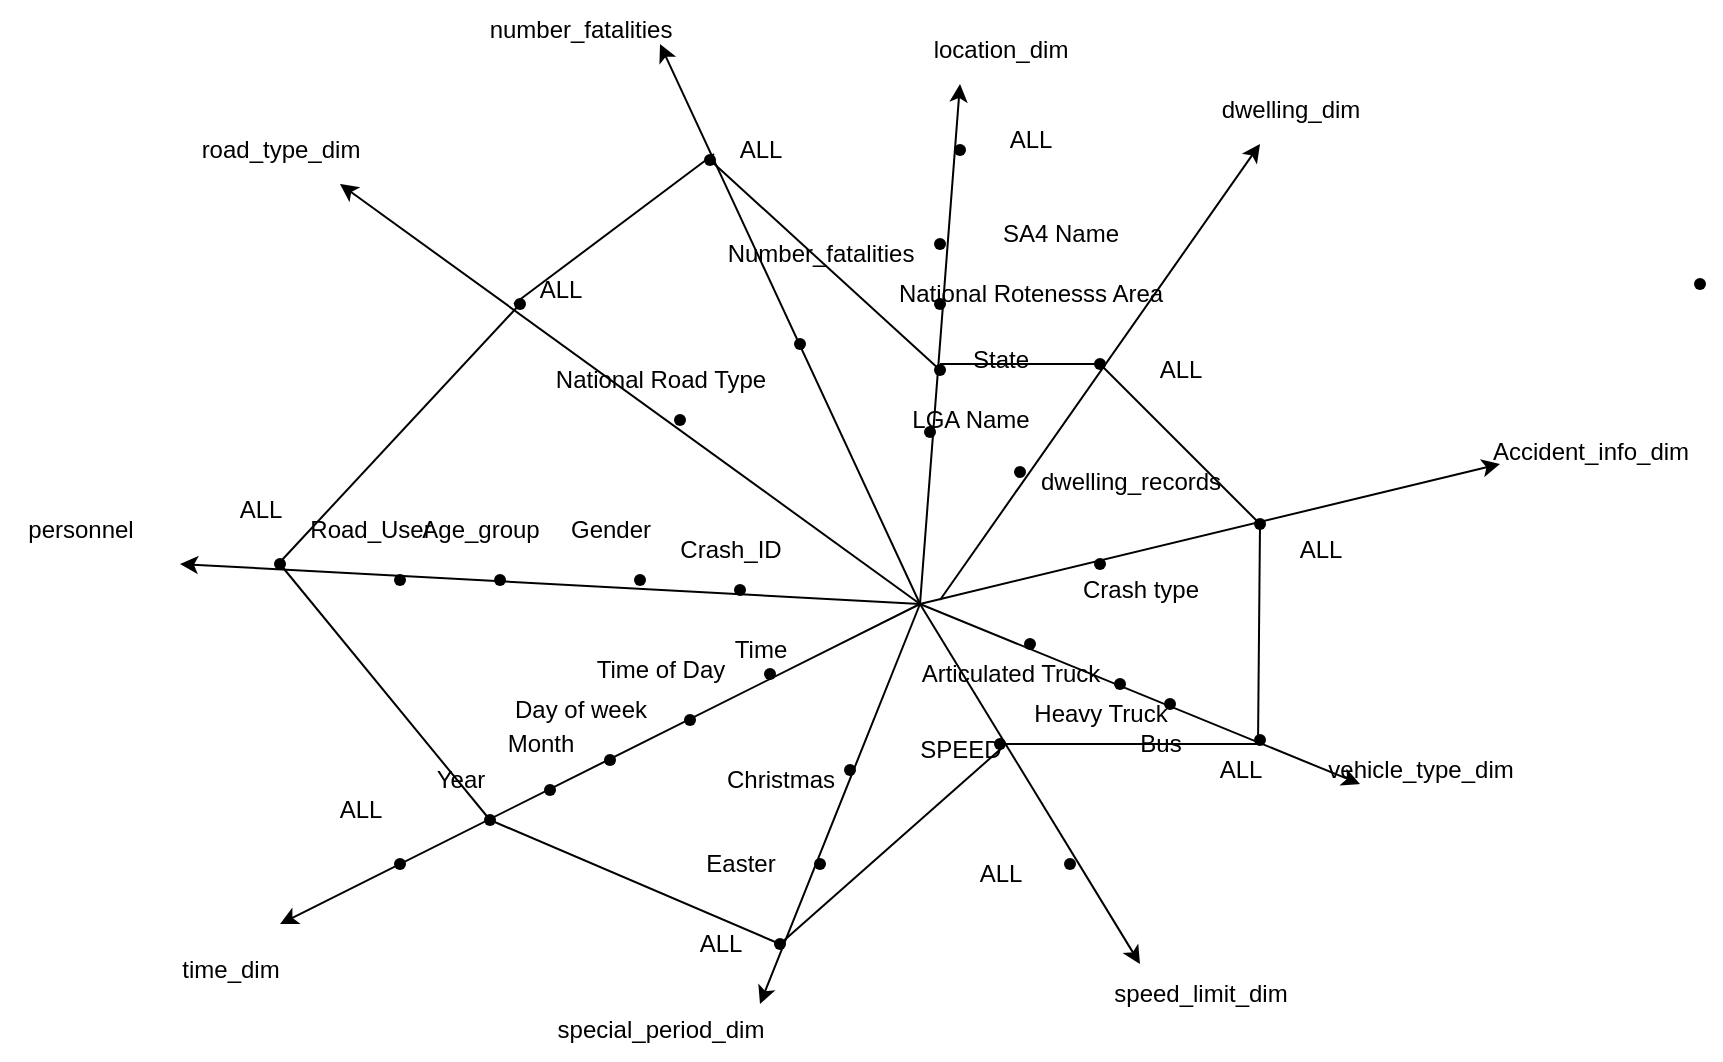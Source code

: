 <mxfile version="26.2.9" pages="7">
  <diagram name="第 1 页" id="CKW3OfDxsWi4_tXc7E9l">
    <mxGraphModel dx="948" dy="511" grid="1" gridSize="10" guides="1" tooltips="1" connect="1" arrows="1" fold="1" page="1" pageScale="1" pageWidth="1169" pageHeight="827" math="0" shadow="0">
      <root>
        <mxCell id="0" />
        <mxCell id="1" parent="0" />
        <mxCell id="XI5p5nPWJxgeGxGbvoEq-1" value="" style="endArrow=classic;html=1;rounded=0;" parent="1" edge="1">
          <mxGeometry width="50" height="50" relative="1" as="geometry">
            <mxPoint x="460" y="490" as="sourcePoint" />
            <mxPoint x="140" y="650" as="targetPoint" />
          </mxGeometry>
        </mxCell>
        <mxCell id="XI5p5nPWJxgeGxGbvoEq-2" value="" style="endArrow=classic;html=1;rounded=0;" parent="1" edge="1">
          <mxGeometry width="50" height="50" relative="1" as="geometry">
            <mxPoint x="460" y="490" as="sourcePoint" />
            <mxPoint x="380" y="690" as="targetPoint" />
          </mxGeometry>
        </mxCell>
        <mxCell id="XI5p5nPWJxgeGxGbvoEq-3" value="" style="endArrow=classic;html=1;rounded=0;" parent="1" edge="1">
          <mxGeometry width="50" height="50" relative="1" as="geometry">
            <mxPoint x="460" y="490" as="sourcePoint" />
            <mxPoint x="570" y="670" as="targetPoint" />
          </mxGeometry>
        </mxCell>
        <mxCell id="XI5p5nPWJxgeGxGbvoEq-4" value="" style="endArrow=classic;html=1;rounded=0;" parent="1" edge="1">
          <mxGeometry width="50" height="50" relative="1" as="geometry">
            <mxPoint x="460" y="490" as="sourcePoint" />
            <mxPoint x="680" y="580" as="targetPoint" />
          </mxGeometry>
        </mxCell>
        <mxCell id="XI5p5nPWJxgeGxGbvoEq-5" value="" style="endArrow=classic;html=1;rounded=0;" parent="1" edge="1">
          <mxGeometry width="50" height="50" relative="1" as="geometry">
            <mxPoint x="460" y="490" as="sourcePoint" />
            <mxPoint x="750" y="420" as="targetPoint" />
          </mxGeometry>
        </mxCell>
        <mxCell id="XI5p5nPWJxgeGxGbvoEq-6" value="" style="endArrow=classic;html=1;rounded=0;" parent="1" edge="1">
          <mxGeometry width="50" height="50" relative="1" as="geometry">
            <mxPoint x="470" y="488" as="sourcePoint" />
            <mxPoint x="630" y="260" as="targetPoint" />
          </mxGeometry>
        </mxCell>
        <mxCell id="XI5p5nPWJxgeGxGbvoEq-7" value="" style="endArrow=classic;html=1;rounded=0;" parent="1" edge="1">
          <mxGeometry width="50" height="50" relative="1" as="geometry">
            <mxPoint x="460" y="490" as="sourcePoint" />
            <mxPoint x="480" y="230" as="targetPoint" />
          </mxGeometry>
        </mxCell>
        <mxCell id="XI5p5nPWJxgeGxGbvoEq-8" value="" style="endArrow=classic;html=1;rounded=0;" parent="1" edge="1">
          <mxGeometry width="50" height="50" relative="1" as="geometry">
            <mxPoint x="460" y="490" as="sourcePoint" />
            <mxPoint x="330" y="210" as="targetPoint" />
          </mxGeometry>
        </mxCell>
        <mxCell id="XI5p5nPWJxgeGxGbvoEq-9" value="" style="endArrow=classic;html=1;rounded=0;" parent="1" edge="1">
          <mxGeometry width="50" height="50" relative="1" as="geometry">
            <mxPoint x="460" y="490" as="sourcePoint" />
            <mxPoint x="170" y="280" as="targetPoint" />
          </mxGeometry>
        </mxCell>
        <mxCell id="XI5p5nPWJxgeGxGbvoEq-10" value="" style="endArrow=classic;html=1;rounded=0;" parent="1" edge="1">
          <mxGeometry width="50" height="50" relative="1" as="geometry">
            <mxPoint x="460" y="490" as="sourcePoint" />
            <mxPoint x="90" y="470" as="targetPoint" />
          </mxGeometry>
        </mxCell>
        <mxCell id="XI5p5nPWJxgeGxGbvoEq-11" value="Accident_info_dim" style="text;html=1;align=center;verticalAlign=middle;resizable=0;points=[];autosize=1;strokeColor=none;fillColor=none;" parent="1" vertex="1">
          <mxGeometry x="735" y="399" width="120" height="30" as="geometry" />
        </mxCell>
        <mxCell id="XI5p5nPWJxgeGxGbvoEq-12" value="dwelling_dim" style="text;html=1;align=center;verticalAlign=middle;resizable=0;points=[];autosize=1;strokeColor=none;fillColor=none;" parent="1" vertex="1">
          <mxGeometry x="600" y="228" width="90" height="30" as="geometry" />
        </mxCell>
        <mxCell id="XI5p5nPWJxgeGxGbvoEq-13" value="location_dim" style="text;html=1;align=center;verticalAlign=middle;resizable=0;points=[];autosize=1;strokeColor=none;fillColor=none;" parent="1" vertex="1">
          <mxGeometry x="455" y="198" width="90" height="30" as="geometry" />
        </mxCell>
        <mxCell id="XI5p5nPWJxgeGxGbvoEq-14" value="number_fatalities" style="text;html=1;align=center;verticalAlign=middle;resizable=0;points=[];autosize=1;strokeColor=none;fillColor=none;" parent="1" vertex="1">
          <mxGeometry x="235" y="188" width="110" height="30" as="geometry" />
        </mxCell>
        <mxCell id="XI5p5nPWJxgeGxGbvoEq-15" value="road_type_dim" style="text;html=1;align=center;verticalAlign=middle;resizable=0;points=[];autosize=1;strokeColor=none;fillColor=none;" parent="1" vertex="1">
          <mxGeometry x="90" y="248" width="100" height="30" as="geometry" />
        </mxCell>
        <mxCell id="XI5p5nPWJxgeGxGbvoEq-16" value="personnel" style="text;html=1;align=center;verticalAlign=middle;resizable=0;points=[];autosize=1;strokeColor=none;fillColor=none;" parent="1" vertex="1">
          <mxGeometry y="438" width="80" height="30" as="geometry" />
        </mxCell>
        <mxCell id="XI5p5nPWJxgeGxGbvoEq-17" value="special_period_dim" style="text;html=1;align=center;verticalAlign=middle;resizable=0;points=[];autosize=1;strokeColor=none;fillColor=none;" parent="1" vertex="1">
          <mxGeometry x="265" y="688" width="130" height="30" as="geometry" />
        </mxCell>
        <mxCell id="XI5p5nPWJxgeGxGbvoEq-18" value="speed_limit_dim" style="text;html=1;align=center;verticalAlign=middle;resizable=0;points=[];autosize=1;strokeColor=none;fillColor=none;" parent="1" vertex="1">
          <mxGeometry x="545" y="670" width="110" height="30" as="geometry" />
        </mxCell>
        <mxCell id="XI5p5nPWJxgeGxGbvoEq-19" value="time_dim" style="text;html=1;align=center;verticalAlign=middle;resizable=0;points=[];autosize=1;strokeColor=none;fillColor=none;" parent="1" vertex="1">
          <mxGeometry x="80" y="658" width="70" height="30" as="geometry" />
        </mxCell>
        <mxCell id="XI5p5nPWJxgeGxGbvoEq-20" value="vehicle_type_dim" style="text;html=1;align=center;verticalAlign=middle;resizable=0;points=[];autosize=1;strokeColor=none;fillColor=none;" parent="1" vertex="1">
          <mxGeometry x="650" y="558" width="120" height="30" as="geometry" />
        </mxCell>
        <mxCell id="XI5p5nPWJxgeGxGbvoEq-25" value="" style="shape=waypoint;sketch=0;fillStyle=solid;size=6;pointerEvents=1;points=[];fillColor=none;resizable=0;rotatable=0;perimeter=centerPerimeter;snapToPoint=1;" parent="1" vertex="1">
          <mxGeometry x="840" y="320" width="20" height="20" as="geometry" />
        </mxCell>
        <mxCell id="XI5p5nPWJxgeGxGbvoEq-28" value="" style="shape=waypoint;sketch=0;fillStyle=solid;size=6;pointerEvents=1;points=[];fillColor=none;resizable=0;rotatable=0;perimeter=centerPerimeter;snapToPoint=1;" parent="1" vertex="1">
          <mxGeometry x="500" y="414" width="20" height="20" as="geometry" />
        </mxCell>
        <mxCell id="XI5p5nPWJxgeGxGbvoEq-29" value="" style="shape=waypoint;sketch=0;fillStyle=solid;size=6;pointerEvents=1;points=[];fillColor=none;resizable=0;rotatable=0;perimeter=centerPerimeter;snapToPoint=1;" parent="1" vertex="1">
          <mxGeometry x="540" y="360" width="20" height="20" as="geometry" />
        </mxCell>
        <mxCell id="XI5p5nPWJxgeGxGbvoEq-34" value="dwelling_records" style="text;html=1;align=center;verticalAlign=middle;resizable=0;points=[];autosize=1;strokeColor=none;fillColor=none;" parent="1" vertex="1">
          <mxGeometry x="510" y="414" width="110" height="30" as="geometry" />
        </mxCell>
        <mxCell id="XI5p5nPWJxgeGxGbvoEq-35" value="ALL" style="text;html=1;align=center;verticalAlign=middle;resizable=0;points=[];autosize=1;strokeColor=none;fillColor=none;" parent="1" vertex="1">
          <mxGeometry x="570" y="358" width="40" height="30" as="geometry" />
        </mxCell>
        <mxCell id="XI5p5nPWJxgeGxGbvoEq-36" value="" style="shape=waypoint;sketch=0;fillStyle=solid;size=6;pointerEvents=1;points=[];fillColor=none;resizable=0;rotatable=0;perimeter=centerPerimeter;snapToPoint=1;" parent="1" vertex="1">
          <mxGeometry x="540" y="460" width="20" height="20" as="geometry" />
        </mxCell>
        <mxCell id="XI5p5nPWJxgeGxGbvoEq-37" value="" style="shape=waypoint;sketch=0;fillStyle=solid;size=6;pointerEvents=1;points=[];fillColor=none;resizable=0;rotatable=0;perimeter=centerPerimeter;snapToPoint=1;" parent="1" vertex="1">
          <mxGeometry x="620" y="440" width="20" height="20" as="geometry" />
        </mxCell>
        <mxCell id="XI5p5nPWJxgeGxGbvoEq-38" value="Crash type" style="text;html=1;align=center;verticalAlign=middle;resizable=0;points=[];autosize=1;strokeColor=none;fillColor=none;" parent="1" vertex="1">
          <mxGeometry x="530" y="468" width="80" height="30" as="geometry" />
        </mxCell>
        <mxCell id="XI5p5nPWJxgeGxGbvoEq-39" value="ALL" style="text;html=1;align=center;verticalAlign=middle;resizable=0;points=[];autosize=1;strokeColor=none;fillColor=none;" parent="1" vertex="1">
          <mxGeometry x="640" y="448" width="40" height="30" as="geometry" />
        </mxCell>
        <mxCell id="XI5p5nPWJxgeGxGbvoEq-40" value="" style="shape=waypoint;sketch=0;fillStyle=solid;size=6;pointerEvents=1;points=[];fillColor=none;resizable=0;rotatable=0;perimeter=centerPerimeter;snapToPoint=1;" parent="1" vertex="1">
          <mxGeometry x="455" y="394" width="20" height="20" as="geometry" />
        </mxCell>
        <mxCell id="XI5p5nPWJxgeGxGbvoEq-41" value="" style="shape=waypoint;sketch=0;fillStyle=solid;size=6;pointerEvents=1;points=[];fillColor=none;resizable=0;rotatable=0;perimeter=centerPerimeter;snapToPoint=1;" parent="1" vertex="1">
          <mxGeometry x="460" y="330" width="20" height="20" as="geometry" />
        </mxCell>
        <mxCell id="XI5p5nPWJxgeGxGbvoEq-42" value="" style="shape=waypoint;sketch=0;fillStyle=solid;size=6;pointerEvents=1;points=[];fillColor=none;resizable=0;rotatable=0;perimeter=centerPerimeter;snapToPoint=1;" parent="1" vertex="1">
          <mxGeometry x="460" y="300" width="20" height="20" as="geometry" />
        </mxCell>
        <mxCell id="XI5p5nPWJxgeGxGbvoEq-43" value="" style="shape=waypoint;sketch=0;fillStyle=solid;size=6;pointerEvents=1;points=[];fillColor=none;resizable=0;rotatable=0;perimeter=centerPerimeter;snapToPoint=1;" parent="1" vertex="1">
          <mxGeometry x="460" y="363" width="20" height="20" as="geometry" />
        </mxCell>
        <mxCell id="XI5p5nPWJxgeGxGbvoEq-45" value="SA4 Name" style="text;html=1;align=center;verticalAlign=middle;resizable=0;points=[];autosize=1;strokeColor=none;fillColor=none;" parent="1" vertex="1">
          <mxGeometry x="490" y="290" width="80" height="30" as="geometry" />
        </mxCell>
        <mxCell id="XI5p5nPWJxgeGxGbvoEq-50" value="LGA Name" style="text;html=1;align=center;verticalAlign=middle;resizable=0;points=[];autosize=1;strokeColor=none;fillColor=none;" parent="1" vertex="1">
          <mxGeometry x="445" y="383" width="80" height="30" as="geometry" />
        </mxCell>
        <mxCell id="XI5p5nPWJxgeGxGbvoEq-51" value="State" style="text;html=1;align=center;verticalAlign=middle;resizable=0;points=[];autosize=1;strokeColor=none;fillColor=none;" parent="1" vertex="1">
          <mxGeometry x="475" y="353" width="50" height="30" as="geometry" />
        </mxCell>
        <mxCell id="XI5p5nPWJxgeGxGbvoEq-52" value="National Rotenesss Area" style="text;html=1;align=center;verticalAlign=middle;resizable=0;points=[];autosize=1;strokeColor=none;fillColor=none;" parent="1" vertex="1">
          <mxGeometry x="435" y="320" width="160" height="30" as="geometry" />
        </mxCell>
        <mxCell id="XI5p5nPWJxgeGxGbvoEq-53" value="" style="shape=waypoint;sketch=0;fillStyle=solid;size=6;pointerEvents=1;points=[];fillColor=none;resizable=0;rotatable=0;perimeter=centerPerimeter;snapToPoint=1;" parent="1" vertex="1">
          <mxGeometry x="470" y="253" width="20" height="20" as="geometry" />
        </mxCell>
        <mxCell id="XI5p5nPWJxgeGxGbvoEq-54" value="ALL" style="text;html=1;align=center;verticalAlign=middle;resizable=0;points=[];autosize=1;strokeColor=none;fillColor=none;" parent="1" vertex="1">
          <mxGeometry x="495" y="243" width="40" height="30" as="geometry" />
        </mxCell>
        <mxCell id="XI5p5nPWJxgeGxGbvoEq-55" value="" style="shape=waypoint;sketch=0;fillStyle=solid;size=6;pointerEvents=1;points=[];fillColor=none;resizable=0;rotatable=0;perimeter=centerPerimeter;snapToPoint=1;" parent="1" vertex="1">
          <mxGeometry x="390" y="350" width="20" height="20" as="geometry" />
        </mxCell>
        <mxCell id="XI5p5nPWJxgeGxGbvoEq-56" value="" style="shape=waypoint;sketch=0;fillStyle=solid;size=6;pointerEvents=1;points=[];fillColor=none;resizable=0;rotatable=0;perimeter=centerPerimeter;snapToPoint=1;" parent="1" vertex="1">
          <mxGeometry x="345" y="258" width="20" height="20" as="geometry" />
        </mxCell>
        <mxCell id="XI5p5nPWJxgeGxGbvoEq-57" value="Number_fatalities" style="text;html=1;align=center;verticalAlign=middle;resizable=0;points=[];autosize=1;strokeColor=none;fillColor=none;" parent="1" vertex="1">
          <mxGeometry x="350" y="300" width="120" height="30" as="geometry" />
        </mxCell>
        <mxCell id="XI5p5nPWJxgeGxGbvoEq-58" value="ALL" style="text;html=1;align=center;verticalAlign=middle;resizable=0;points=[];autosize=1;strokeColor=none;fillColor=none;" parent="1" vertex="1">
          <mxGeometry x="360" y="248" width="40" height="30" as="geometry" />
        </mxCell>
        <mxCell id="XI5p5nPWJxgeGxGbvoEq-60" value="" style="shape=waypoint;sketch=0;fillStyle=solid;size=6;pointerEvents=1;points=[];fillColor=none;resizable=0;rotatable=0;perimeter=centerPerimeter;snapToPoint=1;" parent="1" vertex="1">
          <mxGeometry x="360" y="473" width="20" height="20" as="geometry" />
        </mxCell>
        <mxCell id="XI5p5nPWJxgeGxGbvoEq-61" value="" style="shape=waypoint;sketch=0;fillStyle=solid;size=6;pointerEvents=1;points=[];fillColor=none;resizable=0;rotatable=0;perimeter=centerPerimeter;snapToPoint=1;" parent="1" vertex="1">
          <mxGeometry x="310" y="468" width="20" height="20" as="geometry" />
        </mxCell>
        <mxCell id="XI5p5nPWJxgeGxGbvoEq-62" value="" style="shape=waypoint;sketch=0;fillStyle=solid;size=6;pointerEvents=1;points=[];fillColor=none;resizable=0;rotatable=0;perimeter=centerPerimeter;snapToPoint=1;" parent="1" vertex="1">
          <mxGeometry x="240" y="468" width="20" height="20" as="geometry" />
        </mxCell>
        <mxCell id="XI5p5nPWJxgeGxGbvoEq-63" value="" style="shape=waypoint;sketch=0;fillStyle=solid;size=6;pointerEvents=1;points=[];fillColor=none;resizable=0;rotatable=0;perimeter=centerPerimeter;snapToPoint=1;" parent="1" vertex="1">
          <mxGeometry x="190" y="468" width="20" height="20" as="geometry" />
        </mxCell>
        <mxCell id="XI5p5nPWJxgeGxGbvoEq-64" value="" style="shape=waypoint;sketch=0;fillStyle=solid;size=6;pointerEvents=1;points=[];fillColor=none;resizable=0;rotatable=0;perimeter=centerPerimeter;snapToPoint=1;" parent="1" vertex="1">
          <mxGeometry x="130" y="460" width="20" height="20" as="geometry" />
        </mxCell>
        <mxCell id="XI5p5nPWJxgeGxGbvoEq-65" value="Crash_ID" style="text;html=1;align=center;verticalAlign=middle;resizable=0;points=[];autosize=1;strokeColor=none;fillColor=none;" parent="1" vertex="1">
          <mxGeometry x="330" y="448" width="70" height="30" as="geometry" />
        </mxCell>
        <mxCell id="XI5p5nPWJxgeGxGbvoEq-66" value="Gender" style="text;html=1;align=center;verticalAlign=middle;resizable=0;points=[];autosize=1;strokeColor=none;fillColor=none;" parent="1" vertex="1">
          <mxGeometry x="275" y="438" width="60" height="30" as="geometry" />
        </mxCell>
        <mxCell id="XI5p5nPWJxgeGxGbvoEq-67" value="Age_group" style="text;html=1;align=center;verticalAlign=middle;resizable=0;points=[];autosize=1;strokeColor=none;fillColor=none;" parent="1" vertex="1">
          <mxGeometry x="200" y="438" width="80" height="30" as="geometry" />
        </mxCell>
        <mxCell id="XI5p5nPWJxgeGxGbvoEq-68" value="Road_User" style="text;html=1;align=center;verticalAlign=middle;resizable=0;points=[];autosize=1;strokeColor=none;fillColor=none;" parent="1" vertex="1">
          <mxGeometry x="145" y="438" width="80" height="30" as="geometry" />
        </mxCell>
        <mxCell id="XI5p5nPWJxgeGxGbvoEq-69" value="ALL" style="text;html=1;align=center;verticalAlign=middle;resizable=0;points=[];autosize=1;strokeColor=none;fillColor=none;" parent="1" vertex="1">
          <mxGeometry x="110" y="428" width="40" height="30" as="geometry" />
        </mxCell>
        <mxCell id="XI5p5nPWJxgeGxGbvoEq-70" value="" style="shape=waypoint;sketch=0;fillStyle=solid;size=6;pointerEvents=1;points=[];fillColor=none;resizable=0;rotatable=0;perimeter=centerPerimeter;snapToPoint=1;" parent="1" vertex="1">
          <mxGeometry x="330" y="388" width="20" height="20" as="geometry" />
        </mxCell>
        <mxCell id="XI5p5nPWJxgeGxGbvoEq-71" value="" style="shape=waypoint;sketch=0;fillStyle=solid;size=6;pointerEvents=1;points=[];fillColor=none;resizable=0;rotatable=0;perimeter=centerPerimeter;snapToPoint=1;" parent="1" vertex="1">
          <mxGeometry x="250" y="330" width="20" height="20" as="geometry" />
        </mxCell>
        <mxCell id="XI5p5nPWJxgeGxGbvoEq-72" value="National Road Type" style="text;html=1;align=center;verticalAlign=middle;resizable=0;points=[];autosize=1;strokeColor=none;fillColor=none;" parent="1" vertex="1">
          <mxGeometry x="265" y="363" width="130" height="30" as="geometry" />
        </mxCell>
        <mxCell id="XI5p5nPWJxgeGxGbvoEq-73" value="ALL" style="text;html=1;align=center;verticalAlign=middle;resizable=0;points=[];autosize=1;strokeColor=none;fillColor=none;" parent="1" vertex="1">
          <mxGeometry x="260" y="318" width="40" height="30" as="geometry" />
        </mxCell>
        <mxCell id="XI5p5nPWJxgeGxGbvoEq-74" value="" style="shape=waypoint;sketch=0;fillStyle=solid;size=6;pointerEvents=1;points=[];fillColor=none;resizable=0;rotatable=0;perimeter=centerPerimeter;snapToPoint=1;" parent="1" vertex="1">
          <mxGeometry x="415" y="563" width="20" height="20" as="geometry" />
        </mxCell>
        <mxCell id="XI5p5nPWJxgeGxGbvoEq-75" value="" style="shape=waypoint;sketch=0;fillStyle=solid;size=6;pointerEvents=1;points=[];fillColor=none;resizable=0;rotatable=0;perimeter=centerPerimeter;snapToPoint=1;" parent="1" vertex="1">
          <mxGeometry x="400" y="610" width="20" height="20" as="geometry" />
        </mxCell>
        <mxCell id="XI5p5nPWJxgeGxGbvoEq-76" value="" style="shape=waypoint;sketch=0;fillStyle=solid;size=6;pointerEvents=1;points=[];fillColor=none;resizable=0;rotatable=0;perimeter=centerPerimeter;snapToPoint=1;" parent="1" vertex="1">
          <mxGeometry x="380" y="650" width="20" height="20" as="geometry" />
        </mxCell>
        <mxCell id="XI5p5nPWJxgeGxGbvoEq-77" value="Christmas" style="text;html=1;align=center;verticalAlign=middle;resizable=0;points=[];autosize=1;strokeColor=none;fillColor=none;" parent="1" vertex="1">
          <mxGeometry x="350" y="563" width="80" height="30" as="geometry" />
        </mxCell>
        <mxCell id="XI5p5nPWJxgeGxGbvoEq-78" value="Easter" style="text;html=1;align=center;verticalAlign=middle;resizable=0;points=[];autosize=1;strokeColor=none;fillColor=none;" parent="1" vertex="1">
          <mxGeometry x="340" y="605" width="60" height="30" as="geometry" />
        </mxCell>
        <mxCell id="XI5p5nPWJxgeGxGbvoEq-79" value="ALL" style="text;html=1;align=center;verticalAlign=middle;resizable=0;points=[];autosize=1;strokeColor=none;fillColor=none;" parent="1" vertex="1">
          <mxGeometry x="340" y="645" width="40" height="30" as="geometry" />
        </mxCell>
        <mxCell id="XI5p5nPWJxgeGxGbvoEq-80" value="" style="shape=waypoint;sketch=0;fillStyle=solid;size=6;pointerEvents=1;points=[];fillColor=none;resizable=0;rotatable=0;perimeter=centerPerimeter;snapToPoint=1;" parent="1" vertex="1">
          <mxGeometry x="490" y="550" width="20" height="20" as="geometry" />
        </mxCell>
        <mxCell id="XI5p5nPWJxgeGxGbvoEq-81" value="" style="shape=waypoint;sketch=0;fillStyle=solid;size=6;pointerEvents=1;points=[];fillColor=none;resizable=0;rotatable=0;perimeter=centerPerimeter;snapToPoint=1;" parent="1" vertex="1">
          <mxGeometry x="525" y="610" width="20" height="20" as="geometry" />
        </mxCell>
        <mxCell id="XI5p5nPWJxgeGxGbvoEq-82" value="SPEED" style="text;html=1;align=center;verticalAlign=middle;resizable=0;points=[];autosize=1;strokeColor=none;fillColor=none;" parent="1" vertex="1">
          <mxGeometry x="450" y="548" width="60" height="30" as="geometry" />
        </mxCell>
        <mxCell id="XI5p5nPWJxgeGxGbvoEq-83" value="ALL" style="text;html=1;align=center;verticalAlign=middle;resizable=0;points=[];autosize=1;strokeColor=none;fillColor=none;" parent="1" vertex="1">
          <mxGeometry x="480" y="610" width="40" height="30" as="geometry" />
        </mxCell>
        <mxCell id="XI5p5nPWJxgeGxGbvoEq-88" value="" style="shape=waypoint;sketch=0;fillStyle=solid;size=6;pointerEvents=1;points=[];fillColor=none;resizable=0;rotatable=0;perimeter=centerPerimeter;snapToPoint=1;" parent="1" vertex="1">
          <mxGeometry x="575" y="530" width="20" height="20" as="geometry" />
        </mxCell>
        <mxCell id="XI5p5nPWJxgeGxGbvoEq-89" value="" style="shape=waypoint;sketch=0;fillStyle=solid;size=6;pointerEvents=1;points=[];fillColor=none;resizable=0;rotatable=0;perimeter=centerPerimeter;snapToPoint=1;" parent="1" vertex="1">
          <mxGeometry x="620" y="548" width="20" height="20" as="geometry" />
        </mxCell>
        <mxCell id="XI5p5nPWJxgeGxGbvoEq-90" value="Bus" style="text;html=1;align=center;verticalAlign=middle;resizable=0;points=[];autosize=1;strokeColor=none;fillColor=none;" parent="1" vertex="1">
          <mxGeometry x="560" y="545" width="40" height="30" as="geometry" />
        </mxCell>
        <mxCell id="XI5p5nPWJxgeGxGbvoEq-91" value="" style="shape=waypoint;sketch=0;fillStyle=solid;size=6;pointerEvents=1;points=[];fillColor=none;resizable=0;rotatable=0;perimeter=centerPerimeter;snapToPoint=1;" parent="1" vertex="1">
          <mxGeometry x="550" y="520" width="20" height="20" as="geometry" />
        </mxCell>
        <mxCell id="XI5p5nPWJxgeGxGbvoEq-92" value="" style="shape=waypoint;sketch=0;fillStyle=solid;size=6;pointerEvents=1;points=[];fillColor=none;resizable=0;rotatable=0;perimeter=centerPerimeter;snapToPoint=1;" parent="1" vertex="1">
          <mxGeometry x="505" y="500" width="20" height="20" as="geometry" />
        </mxCell>
        <mxCell id="XI5p5nPWJxgeGxGbvoEq-93" value="Heavy Truck" style="text;html=1;align=center;verticalAlign=middle;resizable=0;points=[];autosize=1;strokeColor=none;fillColor=none;" parent="1" vertex="1">
          <mxGeometry x="505" y="530" width="90" height="30" as="geometry" />
        </mxCell>
        <mxCell id="XI5p5nPWJxgeGxGbvoEq-94" value="Articulated Truck" style="text;html=1;align=center;verticalAlign=middle;resizable=0;points=[];autosize=1;strokeColor=none;fillColor=none;" parent="1" vertex="1">
          <mxGeometry x="450" y="510" width="110" height="30" as="geometry" />
        </mxCell>
        <mxCell id="XI5p5nPWJxgeGxGbvoEq-95" value="ALL" style="text;html=1;align=center;verticalAlign=middle;resizable=0;points=[];autosize=1;strokeColor=none;fillColor=none;" parent="1" vertex="1">
          <mxGeometry x="600" y="558" width="40" height="30" as="geometry" />
        </mxCell>
        <mxCell id="XI5p5nPWJxgeGxGbvoEq-96" value="" style="shape=waypoint;sketch=0;fillStyle=solid;size=6;pointerEvents=1;points=[];fillColor=none;resizable=0;rotatable=0;perimeter=centerPerimeter;snapToPoint=1;" parent="1" vertex="1">
          <mxGeometry x="375" y="515" width="20" height="20" as="geometry" />
        </mxCell>
        <mxCell id="XI5p5nPWJxgeGxGbvoEq-97" value="" style="shape=waypoint;sketch=0;fillStyle=solid;size=6;pointerEvents=1;points=[];fillColor=none;resizable=0;rotatable=0;perimeter=centerPerimeter;snapToPoint=1;" parent="1" vertex="1">
          <mxGeometry x="335" y="538" width="20" height="20" as="geometry" />
        </mxCell>
        <mxCell id="XI5p5nPWJxgeGxGbvoEq-98" value="Time" style="text;html=1;align=center;verticalAlign=middle;resizable=0;points=[];autosize=1;strokeColor=none;fillColor=none;" parent="1" vertex="1">
          <mxGeometry x="355" y="498" width="50" height="30" as="geometry" />
        </mxCell>
        <mxCell id="XI5p5nPWJxgeGxGbvoEq-99" value="Month" style="text;html=1;align=center;verticalAlign=middle;resizable=0;points=[];autosize=1;strokeColor=none;fillColor=none;" parent="1" vertex="1">
          <mxGeometry x="240" y="545" width="60" height="30" as="geometry" />
        </mxCell>
        <mxCell id="XI5p5nPWJxgeGxGbvoEq-100" value="" style="shape=waypoint;sketch=0;fillStyle=solid;size=6;pointerEvents=1;points=[];fillColor=none;resizable=0;rotatable=0;perimeter=centerPerimeter;snapToPoint=1;" parent="1" vertex="1">
          <mxGeometry x="295" y="558" width="20" height="20" as="geometry" />
        </mxCell>
        <mxCell id="XI5p5nPWJxgeGxGbvoEq-101" value="Year" style="text;html=1;align=center;verticalAlign=middle;resizable=0;points=[];autosize=1;strokeColor=none;fillColor=none;" parent="1" vertex="1">
          <mxGeometry x="205" y="563" width="50" height="30" as="geometry" />
        </mxCell>
        <mxCell id="XI5p5nPWJxgeGxGbvoEq-102" value="" style="shape=waypoint;sketch=0;fillStyle=solid;size=6;pointerEvents=1;points=[];fillColor=none;resizable=0;rotatable=0;perimeter=centerPerimeter;snapToPoint=1;" parent="1" vertex="1">
          <mxGeometry x="265" y="573" width="20" height="20" as="geometry" />
        </mxCell>
        <mxCell id="XI5p5nPWJxgeGxGbvoEq-103" value="Day of week" style="text;html=1;align=center;verticalAlign=middle;resizable=0;points=[];autosize=1;strokeColor=none;fillColor=none;" parent="1" vertex="1">
          <mxGeometry x="245" y="528" width="90" height="30" as="geometry" />
        </mxCell>
        <mxCell id="XI5p5nPWJxgeGxGbvoEq-104" value="" style="shape=waypoint;sketch=0;fillStyle=solid;size=6;pointerEvents=1;points=[];fillColor=none;resizable=0;rotatable=0;perimeter=centerPerimeter;snapToPoint=1;" parent="1" vertex="1">
          <mxGeometry x="235" y="588" width="20" height="20" as="geometry" />
        </mxCell>
        <mxCell id="XI5p5nPWJxgeGxGbvoEq-105" value="Time of Day" style="text;html=1;align=center;verticalAlign=middle;resizable=0;points=[];autosize=1;strokeColor=none;fillColor=none;" parent="1" vertex="1">
          <mxGeometry x="285" y="508" width="90" height="30" as="geometry" />
        </mxCell>
        <mxCell id="XI5p5nPWJxgeGxGbvoEq-106" value="" style="shape=waypoint;sketch=0;fillStyle=solid;size=6;pointerEvents=1;points=[];fillColor=none;resizable=0;rotatable=0;perimeter=centerPerimeter;snapToPoint=1;" parent="1" vertex="1">
          <mxGeometry x="190" y="610" width="20" height="20" as="geometry" />
        </mxCell>
        <mxCell id="XI5p5nPWJxgeGxGbvoEq-107" value="ALL" style="text;html=1;align=center;verticalAlign=middle;resizable=0;points=[];autosize=1;strokeColor=none;fillColor=none;" parent="1" vertex="1">
          <mxGeometry x="160" y="578" width="40" height="30" as="geometry" />
        </mxCell>
        <mxCell id="xvK_VcvZN1GscvsxgFc0-1" value="" style="endArrow=none;html=1;rounded=0;entryX=0.6;entryY=0.75;entryDx=0;entryDy=0;entryPerimeter=0;exitX=0.725;exitY=0.067;exitDx=0;exitDy=0;exitPerimeter=0;" parent="1" edge="1" target="XI5p5nPWJxgeGxGbvoEq-37" source="XI5p5nPWJxgeGxGbvoEq-95">
          <mxGeometry width="50" height="50" relative="1" as="geometry">
            <mxPoint x="890" y="668" as="sourcePoint" />
            <mxPoint x="920" y="528" as="targetPoint" />
          </mxGeometry>
        </mxCell>
        <mxCell id="xzYEWnjVYLQQKabLECor-3" value="" style="endArrow=none;html=1;rounded=0;" edge="1" parent="1">
          <mxGeometry width="50" height="50" relative="1" as="geometry">
            <mxPoint x="500" y="560" as="sourcePoint" />
            <mxPoint x="630" y="560" as="targetPoint" />
          </mxGeometry>
        </mxCell>
        <mxCell id="xzYEWnjVYLQQKabLECor-4" value="" style="endArrow=none;html=1;rounded=0;exitX=0.25;exitY=0.4;exitDx=0;exitDy=0;exitPerimeter=0;entryX=-0.033;entryY=1.033;entryDx=0;entryDy=0;entryPerimeter=0;" edge="1" parent="1" source="XI5p5nPWJxgeGxGbvoEq-76" target="XI5p5nPWJxgeGxGbvoEq-93">
          <mxGeometry width="50" height="50" relative="1" as="geometry">
            <mxPoint x="510" y="760" as="sourcePoint" />
            <mxPoint x="540" y="620" as="targetPoint" />
          </mxGeometry>
        </mxCell>
        <mxCell id="xzYEWnjVYLQQKabLECor-5" value="" style="endArrow=none;html=1;rounded=0;exitX=0.55;exitY=0.2;exitDx=0;exitDy=0;exitPerimeter=0;" edge="1" parent="1" source="XI5p5nPWJxgeGxGbvoEq-104">
          <mxGeometry width="50" height="50" relative="1" as="geometry">
            <mxPoint x="360" y="800" as="sourcePoint" />
            <mxPoint x="390" y="660" as="targetPoint" />
          </mxGeometry>
        </mxCell>
        <mxCell id="xzYEWnjVYLQQKabLECor-6" value="" style="endArrow=none;html=1;rounded=0;entryX=0.65;entryY=0.9;entryDx=0;entryDy=0;entryPerimeter=0;exitX=0.05;exitY=0.55;exitDx=0;exitDy=0;exitPerimeter=0;" edge="1" parent="1" source="XI5p5nPWJxgeGxGbvoEq-104" target="XI5p5nPWJxgeGxGbvoEq-64">
          <mxGeometry width="50" height="50" relative="1" as="geometry">
            <mxPoint x="120" y="650" as="sourcePoint" />
            <mxPoint x="150" y="510" as="targetPoint" />
          </mxGeometry>
        </mxCell>
        <mxCell id="xzYEWnjVYLQQKabLECor-7" value="" style="endArrow=none;html=1;rounded=0;entryX=0.25;entryY=0.45;entryDx=0;entryDy=0;entryPerimeter=0;exitX=-0.05;exitY=1;exitDx=0;exitDy=0;exitPerimeter=0;" edge="1" parent="1" source="XI5p5nPWJxgeGxGbvoEq-68" target="XI5p5nPWJxgeGxGbvoEq-71">
          <mxGeometry width="50" height="50" relative="1" as="geometry">
            <mxPoint x="130" y="460" as="sourcePoint" />
            <mxPoint x="160" y="320" as="targetPoint" />
          </mxGeometry>
        </mxCell>
        <mxCell id="xzYEWnjVYLQQKabLECor-8" value="" style="endArrow=none;html=1;rounded=0;entryX=-0.075;entryY=0.567;entryDx=0;entryDy=0;entryPerimeter=0;exitX=-0.075;exitY=0.733;exitDx=0;exitDy=0;exitPerimeter=0;" edge="1" parent="1" source="XI5p5nPWJxgeGxGbvoEq-73" target="XI5p5nPWJxgeGxGbvoEq-58">
          <mxGeometry width="50" height="50" relative="1" as="geometry">
            <mxPoint x="320" y="410" as="sourcePoint" />
            <mxPoint x="350" y="270" as="targetPoint" />
          </mxGeometry>
        </mxCell>
        <mxCell id="xzYEWnjVYLQQKabLECor-9" value="" style="endArrow=none;html=1;rounded=0;exitX=0.3;exitY=0.45;exitDx=0;exitDy=0;exitPerimeter=0;" edge="1" parent="1" source="XI5p5nPWJxgeGxGbvoEq-56" target="XI5p5nPWJxgeGxGbvoEq-43">
          <mxGeometry width="50" height="50" relative="1" as="geometry">
            <mxPoint x="410" y="400" as="sourcePoint" />
            <mxPoint x="460" y="260" as="targetPoint" />
          </mxGeometry>
        </mxCell>
        <mxCell id="xzYEWnjVYLQQKabLECor-12" value="" style="endArrow=none;html=1;rounded=0;" edge="1" parent="1" target="XI5p5nPWJxgeGxGbvoEq-29">
          <mxGeometry width="50" height="50" relative="1" as="geometry">
            <mxPoint x="470" y="370" as="sourcePoint" />
            <mxPoint x="770" y="260" as="targetPoint" />
          </mxGeometry>
        </mxCell>
        <mxCell id="xzYEWnjVYLQQKabLECor-13" value="" style="endArrow=none;html=1;rounded=0;" edge="1" parent="1" source="XI5p5nPWJxgeGxGbvoEq-37" target="XI5p5nPWJxgeGxGbvoEq-29">
          <mxGeometry width="50" height="50" relative="1" as="geometry">
            <mxPoint x="410" y="530" as="sourcePoint" />
            <mxPoint x="440" y="390" as="targetPoint" />
          </mxGeometry>
        </mxCell>
      </root>
    </mxGraphModel>
  </diagram>
  <diagram name="第 2 页 " id="gZyKmZmL2CEeDnAkj9FL">
    <mxGraphModel dx="948" dy="511" grid="1" gridSize="10" guides="1" tooltips="1" connect="1" arrows="1" fold="1" page="1" pageScale="1" pageWidth="1169" pageHeight="827" math="0" shadow="0">
      <root>
        <mxCell id="8d08pJWBAcRXenmMmIws-0" />
        <mxCell id="8d08pJWBAcRXenmMmIws-1" parent="8d08pJWBAcRXenmMmIws-0" />
        <mxCell id="8d08pJWBAcRXenmMmIws-2" value="" style="endArrow=classic;html=1;rounded=0;" edge="1" parent="8d08pJWBAcRXenmMmIws-1">
          <mxGeometry width="50" height="50" relative="1" as="geometry">
            <mxPoint x="460" y="490" as="sourcePoint" />
            <mxPoint x="140" y="650" as="targetPoint" />
          </mxGeometry>
        </mxCell>
        <mxCell id="8d08pJWBAcRXenmMmIws-3" value="" style="endArrow=classic;html=1;rounded=0;" edge="1" parent="8d08pJWBAcRXenmMmIws-1">
          <mxGeometry width="50" height="50" relative="1" as="geometry">
            <mxPoint x="460" y="490" as="sourcePoint" />
            <mxPoint x="380" y="690" as="targetPoint" />
          </mxGeometry>
        </mxCell>
        <mxCell id="8d08pJWBAcRXenmMmIws-4" value="" style="endArrow=classic;html=1;rounded=0;" edge="1" parent="8d08pJWBAcRXenmMmIws-1">
          <mxGeometry width="50" height="50" relative="1" as="geometry">
            <mxPoint x="460" y="490" as="sourcePoint" />
            <mxPoint x="570" y="670" as="targetPoint" />
          </mxGeometry>
        </mxCell>
        <mxCell id="8d08pJWBAcRXenmMmIws-5" value="" style="endArrow=classic;html=1;rounded=0;" edge="1" parent="8d08pJWBAcRXenmMmIws-1">
          <mxGeometry width="50" height="50" relative="1" as="geometry">
            <mxPoint x="460" y="490" as="sourcePoint" />
            <mxPoint x="680" y="580" as="targetPoint" />
          </mxGeometry>
        </mxCell>
        <mxCell id="8d08pJWBAcRXenmMmIws-6" value="" style="endArrow=classic;html=1;rounded=0;" edge="1" parent="8d08pJWBAcRXenmMmIws-1">
          <mxGeometry width="50" height="50" relative="1" as="geometry">
            <mxPoint x="460" y="490" as="sourcePoint" />
            <mxPoint x="750" y="420" as="targetPoint" />
          </mxGeometry>
        </mxCell>
        <mxCell id="8d08pJWBAcRXenmMmIws-7" value="" style="endArrow=classic;html=1;rounded=0;" edge="1" parent="8d08pJWBAcRXenmMmIws-1">
          <mxGeometry width="50" height="50" relative="1" as="geometry">
            <mxPoint x="470" y="488" as="sourcePoint" />
            <mxPoint x="630" y="260" as="targetPoint" />
          </mxGeometry>
        </mxCell>
        <mxCell id="8d08pJWBAcRXenmMmIws-8" value="" style="endArrow=classic;html=1;rounded=0;" edge="1" parent="8d08pJWBAcRXenmMmIws-1">
          <mxGeometry width="50" height="50" relative="1" as="geometry">
            <mxPoint x="460" y="490" as="sourcePoint" />
            <mxPoint x="480" y="230" as="targetPoint" />
          </mxGeometry>
        </mxCell>
        <mxCell id="8d08pJWBAcRXenmMmIws-9" value="" style="endArrow=classic;html=1;rounded=0;" edge="1" parent="8d08pJWBAcRXenmMmIws-1">
          <mxGeometry width="50" height="50" relative="1" as="geometry">
            <mxPoint x="460" y="490" as="sourcePoint" />
            <mxPoint x="330" y="210" as="targetPoint" />
          </mxGeometry>
        </mxCell>
        <mxCell id="8d08pJWBAcRXenmMmIws-10" value="" style="endArrow=classic;html=1;rounded=0;" edge="1" parent="8d08pJWBAcRXenmMmIws-1">
          <mxGeometry width="50" height="50" relative="1" as="geometry">
            <mxPoint x="460" y="490" as="sourcePoint" />
            <mxPoint x="170" y="280" as="targetPoint" />
          </mxGeometry>
        </mxCell>
        <mxCell id="8d08pJWBAcRXenmMmIws-11" value="" style="endArrow=classic;html=1;rounded=0;" edge="1" parent="8d08pJWBAcRXenmMmIws-1">
          <mxGeometry width="50" height="50" relative="1" as="geometry">
            <mxPoint x="460" y="490" as="sourcePoint" />
            <mxPoint x="90" y="470" as="targetPoint" />
          </mxGeometry>
        </mxCell>
        <mxCell id="8d08pJWBAcRXenmMmIws-12" value="Accident_info_dim" style="text;html=1;align=center;verticalAlign=middle;resizable=0;points=[];autosize=1;strokeColor=none;fillColor=none;" vertex="1" parent="8d08pJWBAcRXenmMmIws-1">
          <mxGeometry x="735" y="399" width="120" height="30" as="geometry" />
        </mxCell>
        <mxCell id="8d08pJWBAcRXenmMmIws-13" value="dwelling_dim" style="text;html=1;align=center;verticalAlign=middle;resizable=0;points=[];autosize=1;strokeColor=none;fillColor=none;" vertex="1" parent="8d08pJWBAcRXenmMmIws-1">
          <mxGeometry x="600" y="228" width="90" height="30" as="geometry" />
        </mxCell>
        <mxCell id="8d08pJWBAcRXenmMmIws-14" value="location_dim" style="text;html=1;align=center;verticalAlign=middle;resizable=0;points=[];autosize=1;strokeColor=none;fillColor=none;" vertex="1" parent="8d08pJWBAcRXenmMmIws-1">
          <mxGeometry x="455" y="198" width="90" height="30" as="geometry" />
        </mxCell>
        <mxCell id="8d08pJWBAcRXenmMmIws-15" value="number_fatalities" style="text;html=1;align=center;verticalAlign=middle;resizable=0;points=[];autosize=1;strokeColor=none;fillColor=none;" vertex="1" parent="8d08pJWBAcRXenmMmIws-1">
          <mxGeometry x="235" y="188" width="110" height="30" as="geometry" />
        </mxCell>
        <mxCell id="8d08pJWBAcRXenmMmIws-16" value="road_type_dim" style="text;html=1;align=center;verticalAlign=middle;resizable=0;points=[];autosize=1;strokeColor=none;fillColor=none;" vertex="1" parent="8d08pJWBAcRXenmMmIws-1">
          <mxGeometry x="90" y="248" width="100" height="30" as="geometry" />
        </mxCell>
        <mxCell id="8d08pJWBAcRXenmMmIws-17" value="personnel" style="text;html=1;align=center;verticalAlign=middle;resizable=0;points=[];autosize=1;strokeColor=none;fillColor=none;" vertex="1" parent="8d08pJWBAcRXenmMmIws-1">
          <mxGeometry y="438" width="80" height="30" as="geometry" />
        </mxCell>
        <mxCell id="8d08pJWBAcRXenmMmIws-18" value="special_period_dim" style="text;html=1;align=center;verticalAlign=middle;resizable=0;points=[];autosize=1;strokeColor=none;fillColor=none;" vertex="1" parent="8d08pJWBAcRXenmMmIws-1">
          <mxGeometry x="265" y="688" width="130" height="30" as="geometry" />
        </mxCell>
        <mxCell id="8d08pJWBAcRXenmMmIws-19" value="speed_limit_dim" style="text;html=1;align=center;verticalAlign=middle;resizable=0;points=[];autosize=1;strokeColor=none;fillColor=none;" vertex="1" parent="8d08pJWBAcRXenmMmIws-1">
          <mxGeometry x="545" y="670" width="110" height="30" as="geometry" />
        </mxCell>
        <mxCell id="8d08pJWBAcRXenmMmIws-20" value="time_dim" style="text;html=1;align=center;verticalAlign=middle;resizable=0;points=[];autosize=1;strokeColor=none;fillColor=none;" vertex="1" parent="8d08pJWBAcRXenmMmIws-1">
          <mxGeometry x="80" y="658" width="70" height="30" as="geometry" />
        </mxCell>
        <mxCell id="8d08pJWBAcRXenmMmIws-21" value="vehicle_type_dim" style="text;html=1;align=center;verticalAlign=middle;resizable=0;points=[];autosize=1;strokeColor=none;fillColor=none;" vertex="1" parent="8d08pJWBAcRXenmMmIws-1">
          <mxGeometry x="650" y="558" width="120" height="30" as="geometry" />
        </mxCell>
        <mxCell id="8d08pJWBAcRXenmMmIws-22" value="" style="shape=waypoint;sketch=0;fillStyle=solid;size=6;pointerEvents=1;points=[];fillColor=none;resizable=0;rotatable=0;perimeter=centerPerimeter;snapToPoint=1;" vertex="1" parent="8d08pJWBAcRXenmMmIws-1">
          <mxGeometry x="840" y="320" width="20" height="20" as="geometry" />
        </mxCell>
        <mxCell id="8d08pJWBAcRXenmMmIws-23" value="" style="shape=waypoint;sketch=0;fillStyle=solid;size=6;pointerEvents=1;points=[];fillColor=none;resizable=0;rotatable=0;perimeter=centerPerimeter;snapToPoint=1;" vertex="1" parent="8d08pJWBAcRXenmMmIws-1">
          <mxGeometry x="500" y="414" width="20" height="20" as="geometry" />
        </mxCell>
        <mxCell id="8d08pJWBAcRXenmMmIws-24" value="" style="shape=waypoint;sketch=0;fillStyle=solid;size=6;pointerEvents=1;points=[];fillColor=none;resizable=0;rotatable=0;perimeter=centerPerimeter;snapToPoint=1;" vertex="1" parent="8d08pJWBAcRXenmMmIws-1">
          <mxGeometry x="540" y="360" width="20" height="20" as="geometry" />
        </mxCell>
        <mxCell id="8d08pJWBAcRXenmMmIws-25" value="dwelling_records" style="text;html=1;align=center;verticalAlign=middle;resizable=0;points=[];autosize=1;strokeColor=none;fillColor=none;" vertex="1" parent="8d08pJWBAcRXenmMmIws-1">
          <mxGeometry x="510" y="414" width="110" height="30" as="geometry" />
        </mxCell>
        <mxCell id="8d08pJWBAcRXenmMmIws-26" value="ALL" style="text;html=1;align=center;verticalAlign=middle;resizable=0;points=[];autosize=1;strokeColor=none;fillColor=none;" vertex="1" parent="8d08pJWBAcRXenmMmIws-1">
          <mxGeometry x="570" y="358" width="40" height="30" as="geometry" />
        </mxCell>
        <mxCell id="8d08pJWBAcRXenmMmIws-27" value="" style="shape=waypoint;sketch=0;fillStyle=solid;size=6;pointerEvents=1;points=[];fillColor=none;resizable=0;rotatable=0;perimeter=centerPerimeter;snapToPoint=1;" vertex="1" parent="8d08pJWBAcRXenmMmIws-1">
          <mxGeometry x="540" y="460" width="20" height="20" as="geometry" />
        </mxCell>
        <mxCell id="8d08pJWBAcRXenmMmIws-28" value="" style="shape=waypoint;sketch=0;fillStyle=solid;size=6;pointerEvents=1;points=[];fillColor=none;resizable=0;rotatable=0;perimeter=centerPerimeter;snapToPoint=1;" vertex="1" parent="8d08pJWBAcRXenmMmIws-1">
          <mxGeometry x="620" y="440" width="20" height="20" as="geometry" />
        </mxCell>
        <mxCell id="8d08pJWBAcRXenmMmIws-29" value="Crash type" style="text;html=1;align=center;verticalAlign=middle;resizable=0;points=[];autosize=1;strokeColor=none;fillColor=none;" vertex="1" parent="8d08pJWBAcRXenmMmIws-1">
          <mxGeometry x="530" y="468" width="80" height="30" as="geometry" />
        </mxCell>
        <mxCell id="8d08pJWBAcRXenmMmIws-30" value="ALL" style="text;html=1;align=center;verticalAlign=middle;resizable=0;points=[];autosize=1;strokeColor=none;fillColor=none;" vertex="1" parent="8d08pJWBAcRXenmMmIws-1">
          <mxGeometry x="640" y="448" width="40" height="30" as="geometry" />
        </mxCell>
        <mxCell id="8d08pJWBAcRXenmMmIws-31" value="" style="shape=waypoint;sketch=0;fillStyle=solid;size=6;pointerEvents=1;points=[];fillColor=none;resizable=0;rotatable=0;perimeter=centerPerimeter;snapToPoint=1;" vertex="1" parent="8d08pJWBAcRXenmMmIws-1">
          <mxGeometry x="455" y="394" width="20" height="20" as="geometry" />
        </mxCell>
        <mxCell id="8d08pJWBAcRXenmMmIws-32" value="" style="shape=waypoint;sketch=0;fillStyle=solid;size=6;pointerEvents=1;points=[];fillColor=none;resizable=0;rotatable=0;perimeter=centerPerimeter;snapToPoint=1;" vertex="1" parent="8d08pJWBAcRXenmMmIws-1">
          <mxGeometry x="460" y="330" width="20" height="20" as="geometry" />
        </mxCell>
        <mxCell id="8d08pJWBAcRXenmMmIws-33" value="" style="shape=waypoint;sketch=0;fillStyle=solid;size=6;pointerEvents=1;points=[];fillColor=none;resizable=0;rotatable=0;perimeter=centerPerimeter;snapToPoint=1;" vertex="1" parent="8d08pJWBAcRXenmMmIws-1">
          <mxGeometry x="460" y="300" width="20" height="20" as="geometry" />
        </mxCell>
        <mxCell id="8d08pJWBAcRXenmMmIws-34" value="" style="shape=waypoint;sketch=0;fillStyle=solid;size=6;pointerEvents=1;points=[];fillColor=none;resizable=0;rotatable=0;perimeter=centerPerimeter;snapToPoint=1;" vertex="1" parent="8d08pJWBAcRXenmMmIws-1">
          <mxGeometry x="460" y="363" width="20" height="20" as="geometry" />
        </mxCell>
        <mxCell id="8d08pJWBAcRXenmMmIws-35" value="SA4 Name" style="text;html=1;align=center;verticalAlign=middle;resizable=0;points=[];autosize=1;strokeColor=none;fillColor=none;" vertex="1" parent="8d08pJWBAcRXenmMmIws-1">
          <mxGeometry x="490" y="290" width="80" height="30" as="geometry" />
        </mxCell>
        <mxCell id="8d08pJWBAcRXenmMmIws-36" value="LGA Name" style="text;html=1;align=center;verticalAlign=middle;resizable=0;points=[];autosize=1;strokeColor=none;fillColor=none;" vertex="1" parent="8d08pJWBAcRXenmMmIws-1">
          <mxGeometry x="445" y="383" width="80" height="30" as="geometry" />
        </mxCell>
        <mxCell id="8d08pJWBAcRXenmMmIws-37" value="State" style="text;html=1;align=center;verticalAlign=middle;resizable=0;points=[];autosize=1;strokeColor=none;fillColor=none;" vertex="1" parent="8d08pJWBAcRXenmMmIws-1">
          <mxGeometry x="475" y="353" width="50" height="30" as="geometry" />
        </mxCell>
        <mxCell id="8d08pJWBAcRXenmMmIws-38" value="National Rotenesss Area" style="text;html=1;align=center;verticalAlign=middle;resizable=0;points=[];autosize=1;strokeColor=none;fillColor=none;" vertex="1" parent="8d08pJWBAcRXenmMmIws-1">
          <mxGeometry x="435" y="320" width="160" height="30" as="geometry" />
        </mxCell>
        <mxCell id="8d08pJWBAcRXenmMmIws-39" value="" style="shape=waypoint;sketch=0;fillStyle=solid;size=6;pointerEvents=1;points=[];fillColor=none;resizable=0;rotatable=0;perimeter=centerPerimeter;snapToPoint=1;" vertex="1" parent="8d08pJWBAcRXenmMmIws-1">
          <mxGeometry x="470" y="253" width="20" height="20" as="geometry" />
        </mxCell>
        <mxCell id="8d08pJWBAcRXenmMmIws-40" value="ALL" style="text;html=1;align=center;verticalAlign=middle;resizable=0;points=[];autosize=1;strokeColor=none;fillColor=none;" vertex="1" parent="8d08pJWBAcRXenmMmIws-1">
          <mxGeometry x="495" y="243" width="40" height="30" as="geometry" />
        </mxCell>
        <mxCell id="8d08pJWBAcRXenmMmIws-41" value="" style="shape=waypoint;sketch=0;fillStyle=solid;size=6;pointerEvents=1;points=[];fillColor=none;resizable=0;rotatable=0;perimeter=centerPerimeter;snapToPoint=1;" vertex="1" parent="8d08pJWBAcRXenmMmIws-1">
          <mxGeometry x="390" y="350" width="20" height="20" as="geometry" />
        </mxCell>
        <mxCell id="8d08pJWBAcRXenmMmIws-42" value="" style="shape=waypoint;sketch=0;fillStyle=solid;size=6;pointerEvents=1;points=[];fillColor=none;resizable=0;rotatable=0;perimeter=centerPerimeter;snapToPoint=1;" vertex="1" parent="8d08pJWBAcRXenmMmIws-1">
          <mxGeometry x="345" y="258" width="20" height="20" as="geometry" />
        </mxCell>
        <mxCell id="8d08pJWBAcRXenmMmIws-43" value="Number_fatalities" style="text;html=1;align=center;verticalAlign=middle;resizable=0;points=[];autosize=1;strokeColor=none;fillColor=none;" vertex="1" parent="8d08pJWBAcRXenmMmIws-1">
          <mxGeometry x="350" y="300" width="120" height="30" as="geometry" />
        </mxCell>
        <mxCell id="8d08pJWBAcRXenmMmIws-44" value="ALL" style="text;html=1;align=center;verticalAlign=middle;resizable=0;points=[];autosize=1;strokeColor=none;fillColor=none;" vertex="1" parent="8d08pJWBAcRXenmMmIws-1">
          <mxGeometry x="360" y="248" width="40" height="30" as="geometry" />
        </mxCell>
        <mxCell id="8d08pJWBAcRXenmMmIws-45" value="" style="shape=waypoint;sketch=0;fillStyle=solid;size=6;pointerEvents=1;points=[];fillColor=none;resizable=0;rotatable=0;perimeter=centerPerimeter;snapToPoint=1;" vertex="1" parent="8d08pJWBAcRXenmMmIws-1">
          <mxGeometry x="360" y="473" width="20" height="20" as="geometry" />
        </mxCell>
        <mxCell id="8d08pJWBAcRXenmMmIws-46" value="" style="shape=waypoint;sketch=0;fillStyle=solid;size=6;pointerEvents=1;points=[];fillColor=none;resizable=0;rotatable=0;perimeter=centerPerimeter;snapToPoint=1;" vertex="1" parent="8d08pJWBAcRXenmMmIws-1">
          <mxGeometry x="310" y="468" width="20" height="20" as="geometry" />
        </mxCell>
        <mxCell id="8d08pJWBAcRXenmMmIws-47" value="" style="shape=waypoint;sketch=0;fillStyle=solid;size=6;pointerEvents=1;points=[];fillColor=none;resizable=0;rotatable=0;perimeter=centerPerimeter;snapToPoint=1;" vertex="1" parent="8d08pJWBAcRXenmMmIws-1">
          <mxGeometry x="240" y="468" width="20" height="20" as="geometry" />
        </mxCell>
        <mxCell id="8d08pJWBAcRXenmMmIws-48" value="" style="shape=waypoint;sketch=0;fillStyle=solid;size=6;pointerEvents=1;points=[];fillColor=none;resizable=0;rotatable=0;perimeter=centerPerimeter;snapToPoint=1;" vertex="1" parent="8d08pJWBAcRXenmMmIws-1">
          <mxGeometry x="190" y="468" width="20" height="20" as="geometry" />
        </mxCell>
        <mxCell id="8d08pJWBAcRXenmMmIws-49" value="" style="shape=waypoint;sketch=0;fillStyle=solid;size=6;pointerEvents=1;points=[];fillColor=none;resizable=0;rotatable=0;perimeter=centerPerimeter;snapToPoint=1;" vertex="1" parent="8d08pJWBAcRXenmMmIws-1">
          <mxGeometry x="130" y="460" width="20" height="20" as="geometry" />
        </mxCell>
        <mxCell id="8d08pJWBAcRXenmMmIws-50" value="Crash_ID" style="text;html=1;align=center;verticalAlign=middle;resizable=0;points=[];autosize=1;strokeColor=none;fillColor=none;" vertex="1" parent="8d08pJWBAcRXenmMmIws-1">
          <mxGeometry x="330" y="448" width="70" height="30" as="geometry" />
        </mxCell>
        <mxCell id="8d08pJWBAcRXenmMmIws-51" value="Gender" style="text;html=1;align=center;verticalAlign=middle;resizable=0;points=[];autosize=1;strokeColor=none;fillColor=none;" vertex="1" parent="8d08pJWBAcRXenmMmIws-1">
          <mxGeometry x="275" y="438" width="60" height="30" as="geometry" />
        </mxCell>
        <mxCell id="8d08pJWBAcRXenmMmIws-52" value="Age_group" style="text;html=1;align=center;verticalAlign=middle;resizable=0;points=[];autosize=1;strokeColor=none;fillColor=none;" vertex="1" parent="8d08pJWBAcRXenmMmIws-1">
          <mxGeometry x="200" y="438" width="80" height="30" as="geometry" />
        </mxCell>
        <mxCell id="8d08pJWBAcRXenmMmIws-53" value="Road_User" style="text;html=1;align=center;verticalAlign=middle;resizable=0;points=[];autosize=1;strokeColor=none;fillColor=none;" vertex="1" parent="8d08pJWBAcRXenmMmIws-1">
          <mxGeometry x="145" y="438" width="80" height="30" as="geometry" />
        </mxCell>
        <mxCell id="8d08pJWBAcRXenmMmIws-54" value="ALL" style="text;html=1;align=center;verticalAlign=middle;resizable=0;points=[];autosize=1;strokeColor=none;fillColor=none;" vertex="1" parent="8d08pJWBAcRXenmMmIws-1">
          <mxGeometry x="110" y="428" width="40" height="30" as="geometry" />
        </mxCell>
        <mxCell id="8d08pJWBAcRXenmMmIws-55" value="" style="shape=waypoint;sketch=0;fillStyle=solid;size=6;pointerEvents=1;points=[];fillColor=none;resizable=0;rotatable=0;perimeter=centerPerimeter;snapToPoint=1;" vertex="1" parent="8d08pJWBAcRXenmMmIws-1">
          <mxGeometry x="330" y="388" width="20" height="20" as="geometry" />
        </mxCell>
        <mxCell id="8d08pJWBAcRXenmMmIws-56" value="" style="shape=waypoint;sketch=0;fillStyle=solid;size=6;pointerEvents=1;points=[];fillColor=none;resizable=0;rotatable=0;perimeter=centerPerimeter;snapToPoint=1;" vertex="1" parent="8d08pJWBAcRXenmMmIws-1">
          <mxGeometry x="250" y="330" width="20" height="20" as="geometry" />
        </mxCell>
        <mxCell id="8d08pJWBAcRXenmMmIws-57" value="National Road Type" style="text;html=1;align=center;verticalAlign=middle;resizable=0;points=[];autosize=1;strokeColor=none;fillColor=none;" vertex="1" parent="8d08pJWBAcRXenmMmIws-1">
          <mxGeometry x="265" y="363" width="130" height="30" as="geometry" />
        </mxCell>
        <mxCell id="8d08pJWBAcRXenmMmIws-58" value="ALL" style="text;html=1;align=center;verticalAlign=middle;resizable=0;points=[];autosize=1;strokeColor=none;fillColor=none;" vertex="1" parent="8d08pJWBAcRXenmMmIws-1">
          <mxGeometry x="260" y="318" width="40" height="30" as="geometry" />
        </mxCell>
        <mxCell id="8d08pJWBAcRXenmMmIws-59" value="" style="shape=waypoint;sketch=0;fillStyle=solid;size=6;pointerEvents=1;points=[];fillColor=none;resizable=0;rotatable=0;perimeter=centerPerimeter;snapToPoint=1;" vertex="1" parent="8d08pJWBAcRXenmMmIws-1">
          <mxGeometry x="415" y="563" width="20" height="20" as="geometry" />
        </mxCell>
        <mxCell id="8d08pJWBAcRXenmMmIws-60" value="" style="shape=waypoint;sketch=0;fillStyle=solid;size=6;pointerEvents=1;points=[];fillColor=none;resizable=0;rotatable=0;perimeter=centerPerimeter;snapToPoint=1;" vertex="1" parent="8d08pJWBAcRXenmMmIws-1">
          <mxGeometry x="400" y="610" width="20" height="20" as="geometry" />
        </mxCell>
        <mxCell id="8d08pJWBAcRXenmMmIws-61" value="" style="shape=waypoint;sketch=0;fillStyle=solid;size=6;pointerEvents=1;points=[];fillColor=none;resizable=0;rotatable=0;perimeter=centerPerimeter;snapToPoint=1;" vertex="1" parent="8d08pJWBAcRXenmMmIws-1">
          <mxGeometry x="380" y="650" width="20" height="20" as="geometry" />
        </mxCell>
        <mxCell id="8d08pJWBAcRXenmMmIws-62" value="Christmas" style="text;html=1;align=center;verticalAlign=middle;resizable=0;points=[];autosize=1;strokeColor=none;fillColor=none;" vertex="1" parent="8d08pJWBAcRXenmMmIws-1">
          <mxGeometry x="350" y="563" width="80" height="30" as="geometry" />
        </mxCell>
        <mxCell id="8d08pJWBAcRXenmMmIws-63" value="Easter" style="text;html=1;align=center;verticalAlign=middle;resizable=0;points=[];autosize=1;strokeColor=none;fillColor=none;" vertex="1" parent="8d08pJWBAcRXenmMmIws-1">
          <mxGeometry x="340" y="605" width="60" height="30" as="geometry" />
        </mxCell>
        <mxCell id="8d08pJWBAcRXenmMmIws-64" value="ALL" style="text;html=1;align=center;verticalAlign=middle;resizable=0;points=[];autosize=1;strokeColor=none;fillColor=none;" vertex="1" parent="8d08pJWBAcRXenmMmIws-1">
          <mxGeometry x="340" y="645" width="40" height="30" as="geometry" />
        </mxCell>
        <mxCell id="8d08pJWBAcRXenmMmIws-65" value="" style="shape=waypoint;sketch=0;fillStyle=solid;size=6;pointerEvents=1;points=[];fillColor=none;resizable=0;rotatable=0;perimeter=centerPerimeter;snapToPoint=1;" vertex="1" parent="8d08pJWBAcRXenmMmIws-1">
          <mxGeometry x="490" y="550" width="20" height="20" as="geometry" />
        </mxCell>
        <mxCell id="8d08pJWBAcRXenmMmIws-66" value="" style="shape=waypoint;sketch=0;fillStyle=solid;size=6;pointerEvents=1;points=[];fillColor=none;resizable=0;rotatable=0;perimeter=centerPerimeter;snapToPoint=1;" vertex="1" parent="8d08pJWBAcRXenmMmIws-1">
          <mxGeometry x="525" y="610" width="20" height="20" as="geometry" />
        </mxCell>
        <mxCell id="8d08pJWBAcRXenmMmIws-67" value="SPEED" style="text;html=1;align=center;verticalAlign=middle;resizable=0;points=[];autosize=1;strokeColor=none;fillColor=none;" vertex="1" parent="8d08pJWBAcRXenmMmIws-1">
          <mxGeometry x="450" y="548" width="60" height="30" as="geometry" />
        </mxCell>
        <mxCell id="8d08pJWBAcRXenmMmIws-68" value="ALL" style="text;html=1;align=center;verticalAlign=middle;resizable=0;points=[];autosize=1;strokeColor=none;fillColor=none;" vertex="1" parent="8d08pJWBAcRXenmMmIws-1">
          <mxGeometry x="480" y="610" width="40" height="30" as="geometry" />
        </mxCell>
        <mxCell id="8d08pJWBAcRXenmMmIws-69" value="" style="shape=waypoint;sketch=0;fillStyle=solid;size=6;pointerEvents=1;points=[];fillColor=none;resizable=0;rotatable=0;perimeter=centerPerimeter;snapToPoint=1;" vertex="1" parent="8d08pJWBAcRXenmMmIws-1">
          <mxGeometry x="575" y="530" width="20" height="20" as="geometry" />
        </mxCell>
        <mxCell id="8d08pJWBAcRXenmMmIws-70" value="" style="shape=waypoint;sketch=0;fillStyle=solid;size=6;pointerEvents=1;points=[];fillColor=none;resizable=0;rotatable=0;perimeter=centerPerimeter;snapToPoint=1;" vertex="1" parent="8d08pJWBAcRXenmMmIws-1">
          <mxGeometry x="620" y="548" width="20" height="20" as="geometry" />
        </mxCell>
        <mxCell id="8d08pJWBAcRXenmMmIws-71" value="Bus" style="text;html=1;align=center;verticalAlign=middle;resizable=0;points=[];autosize=1;strokeColor=none;fillColor=none;" vertex="1" parent="8d08pJWBAcRXenmMmIws-1">
          <mxGeometry x="560" y="545" width="40" height="30" as="geometry" />
        </mxCell>
        <mxCell id="8d08pJWBAcRXenmMmIws-72" value="" style="shape=waypoint;sketch=0;fillStyle=solid;size=6;pointerEvents=1;points=[];fillColor=none;resizable=0;rotatable=0;perimeter=centerPerimeter;snapToPoint=1;" vertex="1" parent="8d08pJWBAcRXenmMmIws-1">
          <mxGeometry x="550" y="520" width="20" height="20" as="geometry" />
        </mxCell>
        <mxCell id="8d08pJWBAcRXenmMmIws-73" value="" style="shape=waypoint;sketch=0;fillStyle=solid;size=6;pointerEvents=1;points=[];fillColor=none;resizable=0;rotatable=0;perimeter=centerPerimeter;snapToPoint=1;" vertex="1" parent="8d08pJWBAcRXenmMmIws-1">
          <mxGeometry x="505" y="500" width="20" height="20" as="geometry" />
        </mxCell>
        <mxCell id="8d08pJWBAcRXenmMmIws-74" value="Heavy Truck" style="text;html=1;align=center;verticalAlign=middle;resizable=0;points=[];autosize=1;strokeColor=none;fillColor=none;" vertex="1" parent="8d08pJWBAcRXenmMmIws-1">
          <mxGeometry x="505" y="530" width="90" height="30" as="geometry" />
        </mxCell>
        <mxCell id="8d08pJWBAcRXenmMmIws-75" value="Articulated Truck" style="text;html=1;align=center;verticalAlign=middle;resizable=0;points=[];autosize=1;strokeColor=none;fillColor=none;" vertex="1" parent="8d08pJWBAcRXenmMmIws-1">
          <mxGeometry x="450" y="510" width="110" height="30" as="geometry" />
        </mxCell>
        <mxCell id="8d08pJWBAcRXenmMmIws-76" value="ALL" style="text;html=1;align=center;verticalAlign=middle;resizable=0;points=[];autosize=1;strokeColor=none;fillColor=none;" vertex="1" parent="8d08pJWBAcRXenmMmIws-1">
          <mxGeometry x="600" y="558" width="40" height="30" as="geometry" />
        </mxCell>
        <mxCell id="8d08pJWBAcRXenmMmIws-77" value="" style="shape=waypoint;sketch=0;fillStyle=solid;size=6;pointerEvents=1;points=[];fillColor=none;resizable=0;rotatable=0;perimeter=centerPerimeter;snapToPoint=1;" vertex="1" parent="8d08pJWBAcRXenmMmIws-1">
          <mxGeometry x="375" y="515" width="20" height="20" as="geometry" />
        </mxCell>
        <mxCell id="8d08pJWBAcRXenmMmIws-78" value="" style="shape=waypoint;sketch=0;fillStyle=solid;size=6;pointerEvents=1;points=[];fillColor=none;resizable=0;rotatable=0;perimeter=centerPerimeter;snapToPoint=1;" vertex="1" parent="8d08pJWBAcRXenmMmIws-1">
          <mxGeometry x="335" y="538" width="20" height="20" as="geometry" />
        </mxCell>
        <mxCell id="8d08pJWBAcRXenmMmIws-79" value="Time" style="text;html=1;align=center;verticalAlign=middle;resizable=0;points=[];autosize=1;strokeColor=none;fillColor=none;" vertex="1" parent="8d08pJWBAcRXenmMmIws-1">
          <mxGeometry x="355" y="498" width="50" height="30" as="geometry" />
        </mxCell>
        <mxCell id="8d08pJWBAcRXenmMmIws-80" value="Month" style="text;html=1;align=center;verticalAlign=middle;resizable=0;points=[];autosize=1;strokeColor=none;fillColor=none;" vertex="1" parent="8d08pJWBAcRXenmMmIws-1">
          <mxGeometry x="240" y="545" width="60" height="30" as="geometry" />
        </mxCell>
        <mxCell id="8d08pJWBAcRXenmMmIws-81" value="" style="shape=waypoint;sketch=0;fillStyle=solid;size=6;pointerEvents=1;points=[];fillColor=none;resizable=0;rotatable=0;perimeter=centerPerimeter;snapToPoint=1;" vertex="1" parent="8d08pJWBAcRXenmMmIws-1">
          <mxGeometry x="295" y="558" width="20" height="20" as="geometry" />
        </mxCell>
        <mxCell id="8d08pJWBAcRXenmMmIws-82" value="Year" style="text;html=1;align=center;verticalAlign=middle;resizable=0;points=[];autosize=1;strokeColor=none;fillColor=none;" vertex="1" parent="8d08pJWBAcRXenmMmIws-1">
          <mxGeometry x="205" y="563" width="50" height="30" as="geometry" />
        </mxCell>
        <mxCell id="8d08pJWBAcRXenmMmIws-83" value="" style="shape=waypoint;sketch=0;fillStyle=solid;size=6;pointerEvents=1;points=[];fillColor=none;resizable=0;rotatable=0;perimeter=centerPerimeter;snapToPoint=1;" vertex="1" parent="8d08pJWBAcRXenmMmIws-1">
          <mxGeometry x="265" y="573" width="20" height="20" as="geometry" />
        </mxCell>
        <mxCell id="8d08pJWBAcRXenmMmIws-84" value="Day of week" style="text;html=1;align=center;verticalAlign=middle;resizable=0;points=[];autosize=1;strokeColor=none;fillColor=none;" vertex="1" parent="8d08pJWBAcRXenmMmIws-1">
          <mxGeometry x="245" y="528" width="90" height="30" as="geometry" />
        </mxCell>
        <mxCell id="8d08pJWBAcRXenmMmIws-85" value="" style="shape=waypoint;sketch=0;fillStyle=solid;size=6;pointerEvents=1;points=[];fillColor=none;resizable=0;rotatable=0;perimeter=centerPerimeter;snapToPoint=1;" vertex="1" parent="8d08pJWBAcRXenmMmIws-1">
          <mxGeometry x="235" y="588" width="20" height="20" as="geometry" />
        </mxCell>
        <mxCell id="8d08pJWBAcRXenmMmIws-86" value="Time of Day" style="text;html=1;align=center;verticalAlign=middle;resizable=0;points=[];autosize=1;strokeColor=none;fillColor=none;" vertex="1" parent="8d08pJWBAcRXenmMmIws-1">
          <mxGeometry x="285" y="508" width="90" height="30" as="geometry" />
        </mxCell>
        <mxCell id="8d08pJWBAcRXenmMmIws-87" value="" style="shape=waypoint;sketch=0;fillStyle=solid;size=6;pointerEvents=1;points=[];fillColor=none;resizable=0;rotatable=0;perimeter=centerPerimeter;snapToPoint=1;" vertex="1" parent="8d08pJWBAcRXenmMmIws-1">
          <mxGeometry x="190" y="610" width="20" height="20" as="geometry" />
        </mxCell>
        <mxCell id="8d08pJWBAcRXenmMmIws-88" value="ALL" style="text;html=1;align=center;verticalAlign=middle;resizable=0;points=[];autosize=1;strokeColor=none;fillColor=none;" vertex="1" parent="8d08pJWBAcRXenmMmIws-1">
          <mxGeometry x="160" y="578" width="40" height="30" as="geometry" />
        </mxCell>
        <mxCell id="8d08pJWBAcRXenmMmIws-89" value="" style="endArrow=none;html=1;rounded=0;entryX=0.6;entryY=0.75;entryDx=0;entryDy=0;entryPerimeter=0;exitX=0.725;exitY=0.067;exitDx=0;exitDy=0;exitPerimeter=0;" edge="1" parent="8d08pJWBAcRXenmMmIws-1" source="8d08pJWBAcRXenmMmIws-76" target="8d08pJWBAcRXenmMmIws-28">
          <mxGeometry width="50" height="50" relative="1" as="geometry">
            <mxPoint x="890" y="668" as="sourcePoint" />
            <mxPoint x="920" y="528" as="targetPoint" />
          </mxGeometry>
        </mxCell>
        <mxCell id="8d08pJWBAcRXenmMmIws-90" value="" style="endArrow=none;html=1;rounded=0;exitX=0.95;exitY=0.5;exitDx=0;exitDy=0;exitPerimeter=0;" edge="1" parent="8d08pJWBAcRXenmMmIws-1" source="8d08pJWBAcRXenmMmIws-66">
          <mxGeometry width="50" height="50" relative="1" as="geometry">
            <mxPoint x="500" y="560" as="sourcePoint" />
            <mxPoint x="630" y="560" as="targetPoint" />
          </mxGeometry>
        </mxCell>
        <mxCell id="8d08pJWBAcRXenmMmIws-91" value="" style="endArrow=none;html=1;rounded=0;exitX=0.25;exitY=0.4;exitDx=0;exitDy=0;exitPerimeter=0;" edge="1" parent="8d08pJWBAcRXenmMmIws-1" source="8d08pJWBAcRXenmMmIws-61" target="8d08pJWBAcRXenmMmIws-66">
          <mxGeometry width="50" height="50" relative="1" as="geometry">
            <mxPoint x="510" y="760" as="sourcePoint" />
            <mxPoint x="540" y="620" as="targetPoint" />
          </mxGeometry>
        </mxCell>
        <mxCell id="8d08pJWBAcRXenmMmIws-92" value="" style="endArrow=none;html=1;rounded=0;" edge="1" parent="8d08pJWBAcRXenmMmIws-1" source="8d08pJWBAcRXenmMmIws-78">
          <mxGeometry width="50" height="50" relative="1" as="geometry">
            <mxPoint x="360" y="800" as="sourcePoint" />
            <mxPoint x="390" y="660" as="targetPoint" />
          </mxGeometry>
        </mxCell>
        <mxCell id="8d08pJWBAcRXenmMmIws-93" value="" style="endArrow=none;html=1;rounded=0;entryX=0.2;entryY=0.7;entryDx=0;entryDy=0;entryPerimeter=0;" edge="1" parent="8d08pJWBAcRXenmMmIws-1" source="8d08pJWBAcRXenmMmIws-78" target="8d08pJWBAcRXenmMmIws-46">
          <mxGeometry width="50" height="50" relative="1" as="geometry">
            <mxPoint x="120" y="650" as="sourcePoint" />
            <mxPoint x="150" y="510" as="targetPoint" />
          </mxGeometry>
        </mxCell>
        <mxCell id="8d08pJWBAcRXenmMmIws-94" value="" style="endArrow=none;html=1;rounded=0;entryX=0.15;entryY=0.7;entryDx=0;entryDy=0;entryPerimeter=0;exitX=-0.05;exitY=0.4;exitDx=0;exitDy=0;exitPerimeter=0;" edge="1" parent="8d08pJWBAcRXenmMmIws-1" source="8d08pJWBAcRXenmMmIws-46" target="8d08pJWBAcRXenmMmIws-55">
          <mxGeometry width="50" height="50" relative="1" as="geometry">
            <mxPoint x="130" y="460" as="sourcePoint" />
            <mxPoint x="160" y="320" as="targetPoint" />
          </mxGeometry>
        </mxCell>
        <mxCell id="8d08pJWBAcRXenmMmIws-95" value="" style="endArrow=none;html=1;rounded=0;entryX=-0.075;entryY=0.567;entryDx=0;entryDy=0;entryPerimeter=0;" edge="1" parent="8d08pJWBAcRXenmMmIws-1" target="8d08pJWBAcRXenmMmIws-44">
          <mxGeometry width="50" height="50" relative="1" as="geometry">
            <mxPoint x="340" y="400" as="sourcePoint" />
            <mxPoint x="350" y="270" as="targetPoint" />
          </mxGeometry>
        </mxCell>
        <mxCell id="8d08pJWBAcRXenmMmIws-96" value="" style="endArrow=none;html=1;rounded=0;exitX=0.3;exitY=0.45;exitDx=0;exitDy=0;exitPerimeter=0;" edge="1" parent="8d08pJWBAcRXenmMmIws-1" source="8d08pJWBAcRXenmMmIws-42" target="8d08pJWBAcRXenmMmIws-34">
          <mxGeometry width="50" height="50" relative="1" as="geometry">
            <mxPoint x="410" y="400" as="sourcePoint" />
            <mxPoint x="460" y="260" as="targetPoint" />
          </mxGeometry>
        </mxCell>
        <mxCell id="8d08pJWBAcRXenmMmIws-97" value="" style="endArrow=none;html=1;rounded=0;" edge="1" parent="8d08pJWBAcRXenmMmIws-1" target="8d08pJWBAcRXenmMmIws-24">
          <mxGeometry width="50" height="50" relative="1" as="geometry">
            <mxPoint x="470" y="370" as="sourcePoint" />
            <mxPoint x="770" y="260" as="targetPoint" />
          </mxGeometry>
        </mxCell>
        <mxCell id="8d08pJWBAcRXenmMmIws-98" value="" style="endArrow=none;html=1;rounded=0;" edge="1" parent="8d08pJWBAcRXenmMmIws-1" source="8d08pJWBAcRXenmMmIws-28" target="8d08pJWBAcRXenmMmIws-24">
          <mxGeometry width="50" height="50" relative="1" as="geometry">
            <mxPoint x="410" y="530" as="sourcePoint" />
            <mxPoint x="440" y="390" as="targetPoint" />
          </mxGeometry>
        </mxCell>
      </root>
    </mxGraphModel>
  </diagram>
  <diagram name="第 3 页 " id="17KLTKJg2vHnyLyVmyaQ">
    <mxGraphModel dx="948" dy="511" grid="1" gridSize="10" guides="1" tooltips="1" connect="1" arrows="1" fold="1" page="1" pageScale="1" pageWidth="1169" pageHeight="827" math="0" shadow="0">
      <root>
        <mxCell id="LbEYE7-MwjYgbcpd3T4g-0" />
        <mxCell id="LbEYE7-MwjYgbcpd3T4g-1" parent="LbEYE7-MwjYgbcpd3T4g-0" />
        <mxCell id="LbEYE7-MwjYgbcpd3T4g-2" value="" style="endArrow=classic;html=1;rounded=0;" edge="1" parent="LbEYE7-MwjYgbcpd3T4g-1">
          <mxGeometry width="50" height="50" relative="1" as="geometry">
            <mxPoint x="460" y="490" as="sourcePoint" />
            <mxPoint x="140" y="650" as="targetPoint" />
          </mxGeometry>
        </mxCell>
        <mxCell id="LbEYE7-MwjYgbcpd3T4g-3" value="" style="endArrow=classic;html=1;rounded=0;" edge="1" parent="LbEYE7-MwjYgbcpd3T4g-1">
          <mxGeometry width="50" height="50" relative="1" as="geometry">
            <mxPoint x="460" y="490" as="sourcePoint" />
            <mxPoint x="380" y="690" as="targetPoint" />
          </mxGeometry>
        </mxCell>
        <mxCell id="LbEYE7-MwjYgbcpd3T4g-4" value="" style="endArrow=classic;html=1;rounded=0;" edge="1" parent="LbEYE7-MwjYgbcpd3T4g-1">
          <mxGeometry width="50" height="50" relative="1" as="geometry">
            <mxPoint x="460" y="490" as="sourcePoint" />
            <mxPoint x="570" y="670" as="targetPoint" />
          </mxGeometry>
        </mxCell>
        <mxCell id="LbEYE7-MwjYgbcpd3T4g-5" value="" style="endArrow=classic;html=1;rounded=0;" edge="1" parent="LbEYE7-MwjYgbcpd3T4g-1">
          <mxGeometry width="50" height="50" relative="1" as="geometry">
            <mxPoint x="460" y="490" as="sourcePoint" />
            <mxPoint x="680" y="580" as="targetPoint" />
          </mxGeometry>
        </mxCell>
        <mxCell id="LbEYE7-MwjYgbcpd3T4g-6" value="" style="endArrow=classic;html=1;rounded=0;" edge="1" parent="LbEYE7-MwjYgbcpd3T4g-1">
          <mxGeometry width="50" height="50" relative="1" as="geometry">
            <mxPoint x="460" y="490" as="sourcePoint" />
            <mxPoint x="750" y="420" as="targetPoint" />
          </mxGeometry>
        </mxCell>
        <mxCell id="LbEYE7-MwjYgbcpd3T4g-7" value="" style="endArrow=classic;html=1;rounded=0;" edge="1" parent="LbEYE7-MwjYgbcpd3T4g-1">
          <mxGeometry width="50" height="50" relative="1" as="geometry">
            <mxPoint x="470" y="488" as="sourcePoint" />
            <mxPoint x="630" y="260" as="targetPoint" />
          </mxGeometry>
        </mxCell>
        <mxCell id="LbEYE7-MwjYgbcpd3T4g-8" value="" style="endArrow=classic;html=1;rounded=0;" edge="1" parent="LbEYE7-MwjYgbcpd3T4g-1">
          <mxGeometry width="50" height="50" relative="1" as="geometry">
            <mxPoint x="460" y="490" as="sourcePoint" />
            <mxPoint x="480" y="230" as="targetPoint" />
          </mxGeometry>
        </mxCell>
        <mxCell id="LbEYE7-MwjYgbcpd3T4g-9" value="" style="endArrow=classic;html=1;rounded=0;" edge="1" parent="LbEYE7-MwjYgbcpd3T4g-1">
          <mxGeometry width="50" height="50" relative="1" as="geometry">
            <mxPoint x="460" y="490" as="sourcePoint" />
            <mxPoint x="330" y="210" as="targetPoint" />
          </mxGeometry>
        </mxCell>
        <mxCell id="LbEYE7-MwjYgbcpd3T4g-10" value="" style="endArrow=classic;html=1;rounded=0;" edge="1" parent="LbEYE7-MwjYgbcpd3T4g-1">
          <mxGeometry width="50" height="50" relative="1" as="geometry">
            <mxPoint x="460" y="490" as="sourcePoint" />
            <mxPoint x="170" y="280" as="targetPoint" />
          </mxGeometry>
        </mxCell>
        <mxCell id="LbEYE7-MwjYgbcpd3T4g-11" value="" style="endArrow=classic;html=1;rounded=0;" edge="1" parent="LbEYE7-MwjYgbcpd3T4g-1">
          <mxGeometry width="50" height="50" relative="1" as="geometry">
            <mxPoint x="460" y="490" as="sourcePoint" />
            <mxPoint x="90" y="470" as="targetPoint" />
          </mxGeometry>
        </mxCell>
        <mxCell id="LbEYE7-MwjYgbcpd3T4g-12" value="Accident_info_dim" style="text;html=1;align=center;verticalAlign=middle;resizable=0;points=[];autosize=1;strokeColor=none;fillColor=none;" vertex="1" parent="LbEYE7-MwjYgbcpd3T4g-1">
          <mxGeometry x="735" y="399" width="120" height="30" as="geometry" />
        </mxCell>
        <mxCell id="LbEYE7-MwjYgbcpd3T4g-13" value="dwelling_dim" style="text;html=1;align=center;verticalAlign=middle;resizable=0;points=[];autosize=1;strokeColor=none;fillColor=none;" vertex="1" parent="LbEYE7-MwjYgbcpd3T4g-1">
          <mxGeometry x="600" y="228" width="90" height="30" as="geometry" />
        </mxCell>
        <mxCell id="LbEYE7-MwjYgbcpd3T4g-14" value="location_dim" style="text;html=1;align=center;verticalAlign=middle;resizable=0;points=[];autosize=1;strokeColor=none;fillColor=none;" vertex="1" parent="LbEYE7-MwjYgbcpd3T4g-1">
          <mxGeometry x="455" y="198" width="90" height="30" as="geometry" />
        </mxCell>
        <mxCell id="LbEYE7-MwjYgbcpd3T4g-15" value="number_fatalities" style="text;html=1;align=center;verticalAlign=middle;resizable=0;points=[];autosize=1;strokeColor=none;fillColor=none;" vertex="1" parent="LbEYE7-MwjYgbcpd3T4g-1">
          <mxGeometry x="235" y="188" width="110" height="30" as="geometry" />
        </mxCell>
        <mxCell id="LbEYE7-MwjYgbcpd3T4g-16" value="road_type_dim" style="text;html=1;align=center;verticalAlign=middle;resizable=0;points=[];autosize=1;strokeColor=none;fillColor=none;" vertex="1" parent="LbEYE7-MwjYgbcpd3T4g-1">
          <mxGeometry x="90" y="248" width="100" height="30" as="geometry" />
        </mxCell>
        <mxCell id="LbEYE7-MwjYgbcpd3T4g-17" value="personnel" style="text;html=1;align=center;verticalAlign=middle;resizable=0;points=[];autosize=1;strokeColor=none;fillColor=none;" vertex="1" parent="LbEYE7-MwjYgbcpd3T4g-1">
          <mxGeometry y="438" width="80" height="30" as="geometry" />
        </mxCell>
        <mxCell id="LbEYE7-MwjYgbcpd3T4g-18" value="special_period_dim" style="text;html=1;align=center;verticalAlign=middle;resizable=0;points=[];autosize=1;strokeColor=none;fillColor=none;" vertex="1" parent="LbEYE7-MwjYgbcpd3T4g-1">
          <mxGeometry x="265" y="688" width="130" height="30" as="geometry" />
        </mxCell>
        <mxCell id="LbEYE7-MwjYgbcpd3T4g-19" value="speed_limit_dim" style="text;html=1;align=center;verticalAlign=middle;resizable=0;points=[];autosize=1;strokeColor=none;fillColor=none;" vertex="1" parent="LbEYE7-MwjYgbcpd3T4g-1">
          <mxGeometry x="545" y="670" width="110" height="30" as="geometry" />
        </mxCell>
        <mxCell id="LbEYE7-MwjYgbcpd3T4g-20" value="time_dim" style="text;html=1;align=center;verticalAlign=middle;resizable=0;points=[];autosize=1;strokeColor=none;fillColor=none;" vertex="1" parent="LbEYE7-MwjYgbcpd3T4g-1">
          <mxGeometry x="80" y="658" width="70" height="30" as="geometry" />
        </mxCell>
        <mxCell id="LbEYE7-MwjYgbcpd3T4g-21" value="vehicle_type_dim" style="text;html=1;align=center;verticalAlign=middle;resizable=0;points=[];autosize=1;strokeColor=none;fillColor=none;" vertex="1" parent="LbEYE7-MwjYgbcpd3T4g-1">
          <mxGeometry x="650" y="558" width="120" height="30" as="geometry" />
        </mxCell>
        <mxCell id="LbEYE7-MwjYgbcpd3T4g-22" value="" style="shape=waypoint;sketch=0;fillStyle=solid;size=6;pointerEvents=1;points=[];fillColor=none;resizable=0;rotatable=0;perimeter=centerPerimeter;snapToPoint=1;" vertex="1" parent="LbEYE7-MwjYgbcpd3T4g-1">
          <mxGeometry x="840" y="320" width="20" height="20" as="geometry" />
        </mxCell>
        <mxCell id="LbEYE7-MwjYgbcpd3T4g-23" value="" style="shape=waypoint;sketch=0;fillStyle=solid;size=6;pointerEvents=1;points=[];fillColor=none;resizable=0;rotatable=0;perimeter=centerPerimeter;snapToPoint=1;" vertex="1" parent="LbEYE7-MwjYgbcpd3T4g-1">
          <mxGeometry x="500" y="414" width="20" height="20" as="geometry" />
        </mxCell>
        <mxCell id="LbEYE7-MwjYgbcpd3T4g-24" value="" style="shape=waypoint;sketch=0;fillStyle=solid;size=6;pointerEvents=1;points=[];fillColor=none;resizable=0;rotatable=0;perimeter=centerPerimeter;snapToPoint=1;" vertex="1" parent="LbEYE7-MwjYgbcpd3T4g-1">
          <mxGeometry x="540" y="360" width="20" height="20" as="geometry" />
        </mxCell>
        <mxCell id="LbEYE7-MwjYgbcpd3T4g-25" value="dwelling_records" style="text;html=1;align=center;verticalAlign=middle;resizable=0;points=[];autosize=1;strokeColor=none;fillColor=none;" vertex="1" parent="LbEYE7-MwjYgbcpd3T4g-1">
          <mxGeometry x="510" y="414" width="110" height="30" as="geometry" />
        </mxCell>
        <mxCell id="LbEYE7-MwjYgbcpd3T4g-26" value="ALL" style="text;html=1;align=center;verticalAlign=middle;resizable=0;points=[];autosize=1;strokeColor=none;fillColor=none;" vertex="1" parent="LbEYE7-MwjYgbcpd3T4g-1">
          <mxGeometry x="570" y="358" width="40" height="30" as="geometry" />
        </mxCell>
        <mxCell id="LbEYE7-MwjYgbcpd3T4g-27" value="" style="shape=waypoint;sketch=0;fillStyle=solid;size=6;pointerEvents=1;points=[];fillColor=none;resizable=0;rotatable=0;perimeter=centerPerimeter;snapToPoint=1;" vertex="1" parent="LbEYE7-MwjYgbcpd3T4g-1">
          <mxGeometry x="540" y="460" width="20" height="20" as="geometry" />
        </mxCell>
        <mxCell id="LbEYE7-MwjYgbcpd3T4g-28" value="" style="shape=waypoint;sketch=0;fillStyle=solid;size=6;pointerEvents=1;points=[];fillColor=none;resizable=0;rotatable=0;perimeter=centerPerimeter;snapToPoint=1;" vertex="1" parent="LbEYE7-MwjYgbcpd3T4g-1">
          <mxGeometry x="620" y="440" width="20" height="20" as="geometry" />
        </mxCell>
        <mxCell id="LbEYE7-MwjYgbcpd3T4g-29" value="Crash type" style="text;html=1;align=center;verticalAlign=middle;resizable=0;points=[];autosize=1;strokeColor=none;fillColor=none;" vertex="1" parent="LbEYE7-MwjYgbcpd3T4g-1">
          <mxGeometry x="530" y="468" width="80" height="30" as="geometry" />
        </mxCell>
        <mxCell id="LbEYE7-MwjYgbcpd3T4g-30" value="ALL" style="text;html=1;align=center;verticalAlign=middle;resizable=0;points=[];autosize=1;strokeColor=none;fillColor=none;" vertex="1" parent="LbEYE7-MwjYgbcpd3T4g-1">
          <mxGeometry x="640" y="448" width="40" height="30" as="geometry" />
        </mxCell>
        <mxCell id="LbEYE7-MwjYgbcpd3T4g-31" value="" style="shape=waypoint;sketch=0;fillStyle=solid;size=6;pointerEvents=1;points=[];fillColor=none;resizable=0;rotatable=0;perimeter=centerPerimeter;snapToPoint=1;" vertex="1" parent="LbEYE7-MwjYgbcpd3T4g-1">
          <mxGeometry x="455" y="394" width="20" height="20" as="geometry" />
        </mxCell>
        <mxCell id="LbEYE7-MwjYgbcpd3T4g-32" value="" style="shape=waypoint;sketch=0;fillStyle=solid;size=6;pointerEvents=1;points=[];fillColor=none;resizable=0;rotatable=0;perimeter=centerPerimeter;snapToPoint=1;" vertex="1" parent="LbEYE7-MwjYgbcpd3T4g-1">
          <mxGeometry x="460" y="330" width="20" height="20" as="geometry" />
        </mxCell>
        <mxCell id="LbEYE7-MwjYgbcpd3T4g-33" value="" style="shape=waypoint;sketch=0;fillStyle=solid;size=6;pointerEvents=1;points=[];fillColor=none;resizable=0;rotatable=0;perimeter=centerPerimeter;snapToPoint=1;" vertex="1" parent="LbEYE7-MwjYgbcpd3T4g-1">
          <mxGeometry x="460" y="300" width="20" height="20" as="geometry" />
        </mxCell>
        <mxCell id="LbEYE7-MwjYgbcpd3T4g-34" value="" style="shape=waypoint;sketch=0;fillStyle=solid;size=6;pointerEvents=1;points=[];fillColor=none;resizable=0;rotatable=0;perimeter=centerPerimeter;snapToPoint=1;" vertex="1" parent="LbEYE7-MwjYgbcpd3T4g-1">
          <mxGeometry x="460" y="363" width="20" height="20" as="geometry" />
        </mxCell>
        <mxCell id="LbEYE7-MwjYgbcpd3T4g-35" value="SA4 Name" style="text;html=1;align=center;verticalAlign=middle;resizable=0;points=[];autosize=1;strokeColor=none;fillColor=none;" vertex="1" parent="LbEYE7-MwjYgbcpd3T4g-1">
          <mxGeometry x="490" y="290" width="80" height="30" as="geometry" />
        </mxCell>
        <mxCell id="LbEYE7-MwjYgbcpd3T4g-36" value="LGA Name" style="text;html=1;align=center;verticalAlign=middle;resizable=0;points=[];autosize=1;strokeColor=none;fillColor=none;" vertex="1" parent="LbEYE7-MwjYgbcpd3T4g-1">
          <mxGeometry x="445" y="383" width="80" height="30" as="geometry" />
        </mxCell>
        <mxCell id="LbEYE7-MwjYgbcpd3T4g-37" value="State" style="text;html=1;align=center;verticalAlign=middle;resizable=0;points=[];autosize=1;strokeColor=none;fillColor=none;" vertex="1" parent="LbEYE7-MwjYgbcpd3T4g-1">
          <mxGeometry x="475" y="353" width="50" height="30" as="geometry" />
        </mxCell>
        <mxCell id="LbEYE7-MwjYgbcpd3T4g-38" value="National Rotenesss Area" style="text;html=1;align=center;verticalAlign=middle;resizable=0;points=[];autosize=1;strokeColor=none;fillColor=none;" vertex="1" parent="LbEYE7-MwjYgbcpd3T4g-1">
          <mxGeometry x="435" y="320" width="160" height="30" as="geometry" />
        </mxCell>
        <mxCell id="LbEYE7-MwjYgbcpd3T4g-39" value="" style="shape=waypoint;sketch=0;fillStyle=solid;size=6;pointerEvents=1;points=[];fillColor=none;resizable=0;rotatable=0;perimeter=centerPerimeter;snapToPoint=1;" vertex="1" parent="LbEYE7-MwjYgbcpd3T4g-1">
          <mxGeometry x="470" y="253" width="20" height="20" as="geometry" />
        </mxCell>
        <mxCell id="LbEYE7-MwjYgbcpd3T4g-40" value="ALL" style="text;html=1;align=center;verticalAlign=middle;resizable=0;points=[];autosize=1;strokeColor=none;fillColor=none;" vertex="1" parent="LbEYE7-MwjYgbcpd3T4g-1">
          <mxGeometry x="495" y="243" width="40" height="30" as="geometry" />
        </mxCell>
        <mxCell id="LbEYE7-MwjYgbcpd3T4g-41" value="" style="shape=waypoint;sketch=0;fillStyle=solid;size=6;pointerEvents=1;points=[];fillColor=none;resizable=0;rotatable=0;perimeter=centerPerimeter;snapToPoint=1;" vertex="1" parent="LbEYE7-MwjYgbcpd3T4g-1">
          <mxGeometry x="390" y="350" width="20" height="20" as="geometry" />
        </mxCell>
        <mxCell id="LbEYE7-MwjYgbcpd3T4g-42" value="" style="shape=waypoint;sketch=0;fillStyle=solid;size=6;pointerEvents=1;points=[];fillColor=none;resizable=0;rotatable=0;perimeter=centerPerimeter;snapToPoint=1;" vertex="1" parent="LbEYE7-MwjYgbcpd3T4g-1">
          <mxGeometry x="345" y="258" width="20" height="20" as="geometry" />
        </mxCell>
        <mxCell id="LbEYE7-MwjYgbcpd3T4g-43" value="Number_fatalities" style="text;html=1;align=center;verticalAlign=middle;resizable=0;points=[];autosize=1;strokeColor=none;fillColor=none;" vertex="1" parent="LbEYE7-MwjYgbcpd3T4g-1">
          <mxGeometry x="350" y="300" width="120" height="30" as="geometry" />
        </mxCell>
        <mxCell id="LbEYE7-MwjYgbcpd3T4g-44" value="ALL" style="text;html=1;align=center;verticalAlign=middle;resizable=0;points=[];autosize=1;strokeColor=none;fillColor=none;" vertex="1" parent="LbEYE7-MwjYgbcpd3T4g-1">
          <mxGeometry x="360" y="248" width="40" height="30" as="geometry" />
        </mxCell>
        <mxCell id="LbEYE7-MwjYgbcpd3T4g-45" value="" style="shape=waypoint;sketch=0;fillStyle=solid;size=6;pointerEvents=1;points=[];fillColor=none;resizable=0;rotatable=0;perimeter=centerPerimeter;snapToPoint=1;" vertex="1" parent="LbEYE7-MwjYgbcpd3T4g-1">
          <mxGeometry x="360" y="473" width="20" height="20" as="geometry" />
        </mxCell>
        <mxCell id="LbEYE7-MwjYgbcpd3T4g-46" value="" style="shape=waypoint;sketch=0;fillStyle=solid;size=6;pointerEvents=1;points=[];fillColor=none;resizable=0;rotatable=0;perimeter=centerPerimeter;snapToPoint=1;" vertex="1" parent="LbEYE7-MwjYgbcpd3T4g-1">
          <mxGeometry x="310" y="468" width="20" height="20" as="geometry" />
        </mxCell>
        <mxCell id="LbEYE7-MwjYgbcpd3T4g-47" value="" style="shape=waypoint;sketch=0;fillStyle=solid;size=6;pointerEvents=1;points=[];fillColor=none;resizable=0;rotatable=0;perimeter=centerPerimeter;snapToPoint=1;" vertex="1" parent="LbEYE7-MwjYgbcpd3T4g-1">
          <mxGeometry x="240" y="468" width="20" height="20" as="geometry" />
        </mxCell>
        <mxCell id="LbEYE7-MwjYgbcpd3T4g-48" value="" style="shape=waypoint;sketch=0;fillStyle=solid;size=6;pointerEvents=1;points=[];fillColor=none;resizable=0;rotatable=0;perimeter=centerPerimeter;snapToPoint=1;" vertex="1" parent="LbEYE7-MwjYgbcpd3T4g-1">
          <mxGeometry x="190" y="468" width="20" height="20" as="geometry" />
        </mxCell>
        <mxCell id="LbEYE7-MwjYgbcpd3T4g-49" value="" style="shape=waypoint;sketch=0;fillStyle=solid;size=6;pointerEvents=1;points=[];fillColor=none;resizable=0;rotatable=0;perimeter=centerPerimeter;snapToPoint=1;" vertex="1" parent="LbEYE7-MwjYgbcpd3T4g-1">
          <mxGeometry x="130" y="460" width="20" height="20" as="geometry" />
        </mxCell>
        <mxCell id="LbEYE7-MwjYgbcpd3T4g-50" value="Crash_ID" style="text;html=1;align=center;verticalAlign=middle;resizable=0;points=[];autosize=1;strokeColor=none;fillColor=none;" vertex="1" parent="LbEYE7-MwjYgbcpd3T4g-1">
          <mxGeometry x="330" y="448" width="70" height="30" as="geometry" />
        </mxCell>
        <mxCell id="LbEYE7-MwjYgbcpd3T4g-51" value="Gender" style="text;html=1;align=center;verticalAlign=middle;resizable=0;points=[];autosize=1;strokeColor=none;fillColor=none;" vertex="1" parent="LbEYE7-MwjYgbcpd3T4g-1">
          <mxGeometry x="275" y="438" width="60" height="30" as="geometry" />
        </mxCell>
        <mxCell id="LbEYE7-MwjYgbcpd3T4g-52" value="Age_group" style="text;html=1;align=center;verticalAlign=middle;resizable=0;points=[];autosize=1;strokeColor=none;fillColor=none;" vertex="1" parent="LbEYE7-MwjYgbcpd3T4g-1">
          <mxGeometry x="200" y="438" width="80" height="30" as="geometry" />
        </mxCell>
        <mxCell id="LbEYE7-MwjYgbcpd3T4g-53" value="Road_User" style="text;html=1;align=center;verticalAlign=middle;resizable=0;points=[];autosize=1;strokeColor=none;fillColor=none;" vertex="1" parent="LbEYE7-MwjYgbcpd3T4g-1">
          <mxGeometry x="145" y="438" width="80" height="30" as="geometry" />
        </mxCell>
        <mxCell id="LbEYE7-MwjYgbcpd3T4g-54" value="ALL" style="text;html=1;align=center;verticalAlign=middle;resizable=0;points=[];autosize=1;strokeColor=none;fillColor=none;" vertex="1" parent="LbEYE7-MwjYgbcpd3T4g-1">
          <mxGeometry x="110" y="428" width="40" height="30" as="geometry" />
        </mxCell>
        <mxCell id="LbEYE7-MwjYgbcpd3T4g-55" value="" style="shape=waypoint;sketch=0;fillStyle=solid;size=6;pointerEvents=1;points=[];fillColor=none;resizable=0;rotatable=0;perimeter=centerPerimeter;snapToPoint=1;" vertex="1" parent="LbEYE7-MwjYgbcpd3T4g-1">
          <mxGeometry x="330" y="388" width="20" height="20" as="geometry" />
        </mxCell>
        <mxCell id="LbEYE7-MwjYgbcpd3T4g-56" value="" style="shape=waypoint;sketch=0;fillStyle=solid;size=6;pointerEvents=1;points=[];fillColor=none;resizable=0;rotatable=0;perimeter=centerPerimeter;snapToPoint=1;" vertex="1" parent="LbEYE7-MwjYgbcpd3T4g-1">
          <mxGeometry x="250" y="330" width="20" height="20" as="geometry" />
        </mxCell>
        <mxCell id="LbEYE7-MwjYgbcpd3T4g-57" value="National Road Type" style="text;html=1;align=center;verticalAlign=middle;resizable=0;points=[];autosize=1;strokeColor=none;fillColor=none;" vertex="1" parent="LbEYE7-MwjYgbcpd3T4g-1">
          <mxGeometry x="265" y="363" width="130" height="30" as="geometry" />
        </mxCell>
        <mxCell id="LbEYE7-MwjYgbcpd3T4g-58" value="ALL" style="text;html=1;align=center;verticalAlign=middle;resizable=0;points=[];autosize=1;strokeColor=none;fillColor=none;" vertex="1" parent="LbEYE7-MwjYgbcpd3T4g-1">
          <mxGeometry x="260" y="318" width="40" height="30" as="geometry" />
        </mxCell>
        <mxCell id="LbEYE7-MwjYgbcpd3T4g-59" value="" style="shape=waypoint;sketch=0;fillStyle=solid;size=6;pointerEvents=1;points=[];fillColor=none;resizable=0;rotatable=0;perimeter=centerPerimeter;snapToPoint=1;" vertex="1" parent="LbEYE7-MwjYgbcpd3T4g-1">
          <mxGeometry x="415" y="563" width="20" height="20" as="geometry" />
        </mxCell>
        <mxCell id="LbEYE7-MwjYgbcpd3T4g-60" value="" style="shape=waypoint;sketch=0;fillStyle=solid;size=6;pointerEvents=1;points=[];fillColor=none;resizable=0;rotatable=0;perimeter=centerPerimeter;snapToPoint=1;" vertex="1" parent="LbEYE7-MwjYgbcpd3T4g-1">
          <mxGeometry x="400" y="610" width="20" height="20" as="geometry" />
        </mxCell>
        <mxCell id="LbEYE7-MwjYgbcpd3T4g-61" value="" style="shape=waypoint;sketch=0;fillStyle=solid;size=6;pointerEvents=1;points=[];fillColor=none;resizable=0;rotatable=0;perimeter=centerPerimeter;snapToPoint=1;" vertex="1" parent="LbEYE7-MwjYgbcpd3T4g-1">
          <mxGeometry x="380" y="650" width="20" height="20" as="geometry" />
        </mxCell>
        <mxCell id="LbEYE7-MwjYgbcpd3T4g-62" value="Christmas" style="text;html=1;align=center;verticalAlign=middle;resizable=0;points=[];autosize=1;strokeColor=none;fillColor=none;" vertex="1" parent="LbEYE7-MwjYgbcpd3T4g-1">
          <mxGeometry x="350" y="563" width="80" height="30" as="geometry" />
        </mxCell>
        <mxCell id="LbEYE7-MwjYgbcpd3T4g-63" value="Easter" style="text;html=1;align=center;verticalAlign=middle;resizable=0;points=[];autosize=1;strokeColor=none;fillColor=none;" vertex="1" parent="LbEYE7-MwjYgbcpd3T4g-1">
          <mxGeometry x="340" y="605" width="60" height="30" as="geometry" />
        </mxCell>
        <mxCell id="LbEYE7-MwjYgbcpd3T4g-64" value="ALL" style="text;html=1;align=center;verticalAlign=middle;resizable=0;points=[];autosize=1;strokeColor=none;fillColor=none;" vertex="1" parent="LbEYE7-MwjYgbcpd3T4g-1">
          <mxGeometry x="340" y="645" width="40" height="30" as="geometry" />
        </mxCell>
        <mxCell id="LbEYE7-MwjYgbcpd3T4g-65" value="" style="shape=waypoint;sketch=0;fillStyle=solid;size=6;pointerEvents=1;points=[];fillColor=none;resizable=0;rotatable=0;perimeter=centerPerimeter;snapToPoint=1;" vertex="1" parent="LbEYE7-MwjYgbcpd3T4g-1">
          <mxGeometry x="490" y="550" width="20" height="20" as="geometry" />
        </mxCell>
        <mxCell id="LbEYE7-MwjYgbcpd3T4g-66" value="" style="shape=waypoint;sketch=0;fillStyle=solid;size=6;pointerEvents=1;points=[];fillColor=none;resizable=0;rotatable=0;perimeter=centerPerimeter;snapToPoint=1;" vertex="1" parent="LbEYE7-MwjYgbcpd3T4g-1">
          <mxGeometry x="525" y="610" width="20" height="20" as="geometry" />
        </mxCell>
        <mxCell id="LbEYE7-MwjYgbcpd3T4g-67" value="SPEED" style="text;html=1;align=center;verticalAlign=middle;resizable=0;points=[];autosize=1;strokeColor=none;fillColor=none;" vertex="1" parent="LbEYE7-MwjYgbcpd3T4g-1">
          <mxGeometry x="450" y="548" width="60" height="30" as="geometry" />
        </mxCell>
        <mxCell id="LbEYE7-MwjYgbcpd3T4g-68" value="ALL" style="text;html=1;align=center;verticalAlign=middle;resizable=0;points=[];autosize=1;strokeColor=none;fillColor=none;" vertex="1" parent="LbEYE7-MwjYgbcpd3T4g-1">
          <mxGeometry x="480" y="610" width="40" height="30" as="geometry" />
        </mxCell>
        <mxCell id="LbEYE7-MwjYgbcpd3T4g-69" value="" style="shape=waypoint;sketch=0;fillStyle=solid;size=6;pointerEvents=1;points=[];fillColor=none;resizable=0;rotatable=0;perimeter=centerPerimeter;snapToPoint=1;" vertex="1" parent="LbEYE7-MwjYgbcpd3T4g-1">
          <mxGeometry x="575" y="530" width="20" height="20" as="geometry" />
        </mxCell>
        <mxCell id="LbEYE7-MwjYgbcpd3T4g-70" value="" style="shape=waypoint;sketch=0;fillStyle=solid;size=6;pointerEvents=1;points=[];fillColor=none;resizable=0;rotatable=0;perimeter=centerPerimeter;snapToPoint=1;" vertex="1" parent="LbEYE7-MwjYgbcpd3T4g-1">
          <mxGeometry x="620" y="548" width="20" height="20" as="geometry" />
        </mxCell>
        <mxCell id="LbEYE7-MwjYgbcpd3T4g-71" value="Bus" style="text;html=1;align=center;verticalAlign=middle;resizable=0;points=[];autosize=1;strokeColor=none;fillColor=none;" vertex="1" parent="LbEYE7-MwjYgbcpd3T4g-1">
          <mxGeometry x="560" y="545" width="40" height="30" as="geometry" />
        </mxCell>
        <mxCell id="LbEYE7-MwjYgbcpd3T4g-72" value="" style="shape=waypoint;sketch=0;fillStyle=solid;size=6;pointerEvents=1;points=[];fillColor=none;resizable=0;rotatable=0;perimeter=centerPerimeter;snapToPoint=1;" vertex="1" parent="LbEYE7-MwjYgbcpd3T4g-1">
          <mxGeometry x="550" y="520" width="20" height="20" as="geometry" />
        </mxCell>
        <mxCell id="LbEYE7-MwjYgbcpd3T4g-73" value="" style="shape=waypoint;sketch=0;fillStyle=solid;size=6;pointerEvents=1;points=[];fillColor=none;resizable=0;rotatable=0;perimeter=centerPerimeter;snapToPoint=1;" vertex="1" parent="LbEYE7-MwjYgbcpd3T4g-1">
          <mxGeometry x="505" y="500" width="20" height="20" as="geometry" />
        </mxCell>
        <mxCell id="LbEYE7-MwjYgbcpd3T4g-74" value="Heavy Truck" style="text;html=1;align=center;verticalAlign=middle;resizable=0;points=[];autosize=1;strokeColor=none;fillColor=none;" vertex="1" parent="LbEYE7-MwjYgbcpd3T4g-1">
          <mxGeometry x="505" y="530" width="90" height="30" as="geometry" />
        </mxCell>
        <mxCell id="LbEYE7-MwjYgbcpd3T4g-75" value="Articulated Truck" style="text;html=1;align=center;verticalAlign=middle;resizable=0;points=[];autosize=1;strokeColor=none;fillColor=none;" vertex="1" parent="LbEYE7-MwjYgbcpd3T4g-1">
          <mxGeometry x="450" y="510" width="110" height="30" as="geometry" />
        </mxCell>
        <mxCell id="LbEYE7-MwjYgbcpd3T4g-76" value="ALL" style="text;html=1;align=center;verticalAlign=middle;resizable=0;points=[];autosize=1;strokeColor=none;fillColor=none;" vertex="1" parent="LbEYE7-MwjYgbcpd3T4g-1">
          <mxGeometry x="600" y="558" width="40" height="30" as="geometry" />
        </mxCell>
        <mxCell id="LbEYE7-MwjYgbcpd3T4g-77" value="" style="shape=waypoint;sketch=0;fillStyle=solid;size=6;pointerEvents=1;points=[];fillColor=none;resizable=0;rotatable=0;perimeter=centerPerimeter;snapToPoint=1;" vertex="1" parent="LbEYE7-MwjYgbcpd3T4g-1">
          <mxGeometry x="375" y="515" width="20" height="20" as="geometry" />
        </mxCell>
        <mxCell id="LbEYE7-MwjYgbcpd3T4g-78" value="" style="shape=waypoint;sketch=0;fillStyle=solid;size=6;pointerEvents=1;points=[];fillColor=none;resizable=0;rotatable=0;perimeter=centerPerimeter;snapToPoint=1;" vertex="1" parent="LbEYE7-MwjYgbcpd3T4g-1">
          <mxGeometry x="335" y="538" width="20" height="20" as="geometry" />
        </mxCell>
        <mxCell id="LbEYE7-MwjYgbcpd3T4g-79" value="Time" style="text;html=1;align=center;verticalAlign=middle;resizable=0;points=[];autosize=1;strokeColor=none;fillColor=none;" vertex="1" parent="LbEYE7-MwjYgbcpd3T4g-1">
          <mxGeometry x="355" y="498" width="50" height="30" as="geometry" />
        </mxCell>
        <mxCell id="LbEYE7-MwjYgbcpd3T4g-80" value="Month" style="text;html=1;align=center;verticalAlign=middle;resizable=0;points=[];autosize=1;strokeColor=none;fillColor=none;" vertex="1" parent="LbEYE7-MwjYgbcpd3T4g-1">
          <mxGeometry x="240" y="545" width="60" height="30" as="geometry" />
        </mxCell>
        <mxCell id="LbEYE7-MwjYgbcpd3T4g-81" value="" style="shape=waypoint;sketch=0;fillStyle=solid;size=6;pointerEvents=1;points=[];fillColor=none;resizable=0;rotatable=0;perimeter=centerPerimeter;snapToPoint=1;" vertex="1" parent="LbEYE7-MwjYgbcpd3T4g-1">
          <mxGeometry x="295" y="558" width="20" height="20" as="geometry" />
        </mxCell>
        <mxCell id="LbEYE7-MwjYgbcpd3T4g-82" value="Year" style="text;html=1;align=center;verticalAlign=middle;resizable=0;points=[];autosize=1;strokeColor=none;fillColor=none;" vertex="1" parent="LbEYE7-MwjYgbcpd3T4g-1">
          <mxGeometry x="205" y="563" width="50" height="30" as="geometry" />
        </mxCell>
        <mxCell id="LbEYE7-MwjYgbcpd3T4g-83" value="" style="shape=waypoint;sketch=0;fillStyle=solid;size=6;pointerEvents=1;points=[];fillColor=none;resizable=0;rotatable=0;perimeter=centerPerimeter;snapToPoint=1;" vertex="1" parent="LbEYE7-MwjYgbcpd3T4g-1">
          <mxGeometry x="265" y="573" width="20" height="20" as="geometry" />
        </mxCell>
        <mxCell id="LbEYE7-MwjYgbcpd3T4g-84" value="Day of week" style="text;html=1;align=center;verticalAlign=middle;resizable=0;points=[];autosize=1;strokeColor=none;fillColor=none;" vertex="1" parent="LbEYE7-MwjYgbcpd3T4g-1">
          <mxGeometry x="245" y="528" width="90" height="30" as="geometry" />
        </mxCell>
        <mxCell id="LbEYE7-MwjYgbcpd3T4g-85" value="" style="shape=waypoint;sketch=0;fillStyle=solid;size=6;pointerEvents=1;points=[];fillColor=none;resizable=0;rotatable=0;perimeter=centerPerimeter;snapToPoint=1;" vertex="1" parent="LbEYE7-MwjYgbcpd3T4g-1">
          <mxGeometry x="235" y="588" width="20" height="20" as="geometry" />
        </mxCell>
        <mxCell id="LbEYE7-MwjYgbcpd3T4g-86" value="Time of Day" style="text;html=1;align=center;verticalAlign=middle;resizable=0;points=[];autosize=1;strokeColor=none;fillColor=none;" vertex="1" parent="LbEYE7-MwjYgbcpd3T4g-1">
          <mxGeometry x="285" y="508" width="90" height="30" as="geometry" />
        </mxCell>
        <mxCell id="LbEYE7-MwjYgbcpd3T4g-87" value="" style="shape=waypoint;sketch=0;fillStyle=solid;size=6;pointerEvents=1;points=[];fillColor=none;resizable=0;rotatable=0;perimeter=centerPerimeter;snapToPoint=1;" vertex="1" parent="LbEYE7-MwjYgbcpd3T4g-1">
          <mxGeometry x="190" y="610" width="20" height="20" as="geometry" />
        </mxCell>
        <mxCell id="LbEYE7-MwjYgbcpd3T4g-88" value="ALL" style="text;html=1;align=center;verticalAlign=middle;resizable=0;points=[];autosize=1;strokeColor=none;fillColor=none;" vertex="1" parent="LbEYE7-MwjYgbcpd3T4g-1">
          <mxGeometry x="160" y="578" width="40" height="30" as="geometry" />
        </mxCell>
        <mxCell id="LbEYE7-MwjYgbcpd3T4g-89" value="" style="endArrow=none;html=1;rounded=0;entryX=0.6;entryY=0.75;entryDx=0;entryDy=0;entryPerimeter=0;" edge="1" parent="LbEYE7-MwjYgbcpd3T4g-1" target="LbEYE7-MwjYgbcpd3T4g-28">
          <mxGeometry width="50" height="50" relative="1" as="geometry">
            <mxPoint x="580" y="540" as="sourcePoint" />
            <mxPoint x="920" y="528" as="targetPoint" />
          </mxGeometry>
        </mxCell>
        <mxCell id="LbEYE7-MwjYgbcpd3T4g-90" value="" style="endArrow=none;html=1;rounded=0;exitX=0.8;exitY=0.35;exitDx=0;exitDy=0;exitPerimeter=0;" edge="1" parent="LbEYE7-MwjYgbcpd3T4g-1" source="LbEYE7-MwjYgbcpd3T4g-66">
          <mxGeometry width="50" height="50" relative="1" as="geometry">
            <mxPoint x="500" y="560" as="sourcePoint" />
            <mxPoint x="580" y="540" as="targetPoint" />
          </mxGeometry>
        </mxCell>
        <mxCell id="LbEYE7-MwjYgbcpd3T4g-91" value="" style="endArrow=none;html=1;rounded=0;exitX=0.988;exitY=0.267;exitDx=0;exitDy=0;exitPerimeter=0;entryX=0.25;entryY=0.5;entryDx=0;entryDy=0;entryPerimeter=0;" edge="1" parent="LbEYE7-MwjYgbcpd3T4g-1" source="LbEYE7-MwjYgbcpd3T4g-62" target="LbEYE7-MwjYgbcpd3T4g-66">
          <mxGeometry width="50" height="50" relative="1" as="geometry">
            <mxPoint x="510" y="760" as="sourcePoint" />
            <mxPoint x="540" y="620" as="targetPoint" />
          </mxGeometry>
        </mxCell>
        <mxCell id="LbEYE7-MwjYgbcpd3T4g-92" value="" style="endArrow=none;html=1;rounded=0;exitX=1;exitY=0.6;exitDx=0;exitDy=0;exitPerimeter=0;entryX=0.975;entryY=0.333;entryDx=0;entryDy=0;entryPerimeter=0;" edge="1" parent="LbEYE7-MwjYgbcpd3T4g-1" source="LbEYE7-MwjYgbcpd3T4g-87" target="LbEYE7-MwjYgbcpd3T4g-62">
          <mxGeometry width="50" height="50" relative="1" as="geometry">
            <mxPoint x="360" y="800" as="sourcePoint" />
            <mxPoint x="390" y="660" as="targetPoint" />
          </mxGeometry>
        </mxCell>
        <mxCell id="LbEYE7-MwjYgbcpd3T4g-93" value="" style="endArrow=none;html=1;rounded=0;entryX=0.65;entryY=0.7;entryDx=0;entryDy=0;entryPerimeter=0;exitX=0.45;exitY=0.25;exitDx=0;exitDy=0;exitPerimeter=0;" edge="1" parent="LbEYE7-MwjYgbcpd3T4g-1" source="LbEYE7-MwjYgbcpd3T4g-87" target="LbEYE7-MwjYgbcpd3T4g-45">
          <mxGeometry width="50" height="50" relative="1" as="geometry">
            <mxPoint x="120" y="650" as="sourcePoint" />
            <mxPoint x="150" y="510" as="targetPoint" />
          </mxGeometry>
        </mxCell>
        <mxCell id="LbEYE7-MwjYgbcpd3T4g-94" value="" style="endArrow=none;html=1;rounded=0;entryX=0.25;entryY=0.45;entryDx=0;entryDy=0;entryPerimeter=0;" edge="1" parent="LbEYE7-MwjYgbcpd3T4g-1" source="LbEYE7-MwjYgbcpd3T4g-45" target="LbEYE7-MwjYgbcpd3T4g-56">
          <mxGeometry width="50" height="50" relative="1" as="geometry">
            <mxPoint x="130" y="460" as="sourcePoint" />
            <mxPoint x="160" y="320" as="targetPoint" />
          </mxGeometry>
        </mxCell>
        <mxCell id="LbEYE7-MwjYgbcpd3T4g-95" value="" style="endArrow=none;html=1;rounded=0;entryX=-0.075;entryY=0.567;entryDx=0;entryDy=0;entryPerimeter=0;exitX=-0.075;exitY=0.733;exitDx=0;exitDy=0;exitPerimeter=0;" edge="1" parent="LbEYE7-MwjYgbcpd3T4g-1" source="LbEYE7-MwjYgbcpd3T4g-58" target="LbEYE7-MwjYgbcpd3T4g-44">
          <mxGeometry width="50" height="50" relative="1" as="geometry">
            <mxPoint x="320" y="410" as="sourcePoint" />
            <mxPoint x="350" y="270" as="targetPoint" />
          </mxGeometry>
        </mxCell>
        <mxCell id="LbEYE7-MwjYgbcpd3T4g-96" value="" style="endArrow=none;html=1;rounded=0;exitX=0.3;exitY=0.45;exitDx=0;exitDy=0;exitPerimeter=0;entryX=0.3;entryY=0.55;entryDx=0;entryDy=0;entryPerimeter=0;" edge="1" parent="LbEYE7-MwjYgbcpd3T4g-1" source="LbEYE7-MwjYgbcpd3T4g-42" target="LbEYE7-MwjYgbcpd3T4g-39">
          <mxGeometry width="50" height="50" relative="1" as="geometry">
            <mxPoint x="410" y="400" as="sourcePoint" />
            <mxPoint x="470" y="373" as="targetPoint" />
          </mxGeometry>
        </mxCell>
        <mxCell id="LbEYE7-MwjYgbcpd3T4g-97" value="" style="endArrow=none;html=1;rounded=0;" edge="1" parent="LbEYE7-MwjYgbcpd3T4g-1" target="LbEYE7-MwjYgbcpd3T4g-24" source="LbEYE7-MwjYgbcpd3T4g-39">
          <mxGeometry width="50" height="50" relative="1" as="geometry">
            <mxPoint x="470" y="370" as="sourcePoint" />
            <mxPoint x="770" y="260" as="targetPoint" />
          </mxGeometry>
        </mxCell>
        <mxCell id="LbEYE7-MwjYgbcpd3T4g-98" value="" style="endArrow=none;html=1;rounded=0;" edge="1" parent="LbEYE7-MwjYgbcpd3T4g-1" source="LbEYE7-MwjYgbcpd3T4g-28" target="LbEYE7-MwjYgbcpd3T4g-24">
          <mxGeometry width="50" height="50" relative="1" as="geometry">
            <mxPoint x="410" y="530" as="sourcePoint" />
            <mxPoint x="440" y="390" as="targetPoint" />
          </mxGeometry>
        </mxCell>
      </root>
    </mxGraphModel>
  </diagram>
  <diagram name="第 4 页 " id="JJUihNMJZdAT0VjXCP5W">
    <mxGraphModel dx="948" dy="511" grid="1" gridSize="10" guides="1" tooltips="1" connect="1" arrows="1" fold="1" page="1" pageScale="1" pageWidth="1169" pageHeight="827" math="0" shadow="0">
      <root>
        <mxCell id="zPc35O5bJJgMcZjXKLDP-0" />
        <mxCell id="zPc35O5bJJgMcZjXKLDP-1" parent="zPc35O5bJJgMcZjXKLDP-0" />
        <mxCell id="zPc35O5bJJgMcZjXKLDP-2" value="" style="endArrow=classic;html=1;rounded=0;" edge="1" parent="zPc35O5bJJgMcZjXKLDP-1">
          <mxGeometry width="50" height="50" relative="1" as="geometry">
            <mxPoint x="460" y="490" as="sourcePoint" />
            <mxPoint x="140" y="650" as="targetPoint" />
          </mxGeometry>
        </mxCell>
        <mxCell id="zPc35O5bJJgMcZjXKLDP-3" value="" style="endArrow=classic;html=1;rounded=0;" edge="1" parent="zPc35O5bJJgMcZjXKLDP-1">
          <mxGeometry width="50" height="50" relative="1" as="geometry">
            <mxPoint x="460" y="490" as="sourcePoint" />
            <mxPoint x="380" y="690" as="targetPoint" />
          </mxGeometry>
        </mxCell>
        <mxCell id="zPc35O5bJJgMcZjXKLDP-4" value="" style="endArrow=classic;html=1;rounded=0;" edge="1" parent="zPc35O5bJJgMcZjXKLDP-1">
          <mxGeometry width="50" height="50" relative="1" as="geometry">
            <mxPoint x="460" y="490" as="sourcePoint" />
            <mxPoint x="570" y="670" as="targetPoint" />
          </mxGeometry>
        </mxCell>
        <mxCell id="zPc35O5bJJgMcZjXKLDP-5" value="" style="endArrow=classic;html=1;rounded=0;" edge="1" parent="zPc35O5bJJgMcZjXKLDP-1">
          <mxGeometry width="50" height="50" relative="1" as="geometry">
            <mxPoint x="460" y="490" as="sourcePoint" />
            <mxPoint x="680" y="580" as="targetPoint" />
          </mxGeometry>
        </mxCell>
        <mxCell id="zPc35O5bJJgMcZjXKLDP-6" value="" style="endArrow=classic;html=1;rounded=0;" edge="1" parent="zPc35O5bJJgMcZjXKLDP-1">
          <mxGeometry width="50" height="50" relative="1" as="geometry">
            <mxPoint x="460" y="490" as="sourcePoint" />
            <mxPoint x="750" y="420" as="targetPoint" />
          </mxGeometry>
        </mxCell>
        <mxCell id="zPc35O5bJJgMcZjXKLDP-7" value="" style="endArrow=classic;html=1;rounded=0;" edge="1" parent="zPc35O5bJJgMcZjXKLDP-1">
          <mxGeometry width="50" height="50" relative="1" as="geometry">
            <mxPoint x="470" y="488" as="sourcePoint" />
            <mxPoint x="630" y="260" as="targetPoint" />
          </mxGeometry>
        </mxCell>
        <mxCell id="zPc35O5bJJgMcZjXKLDP-8" value="" style="endArrow=classic;html=1;rounded=0;" edge="1" parent="zPc35O5bJJgMcZjXKLDP-1">
          <mxGeometry width="50" height="50" relative="1" as="geometry">
            <mxPoint x="460" y="490" as="sourcePoint" />
            <mxPoint x="480" y="230" as="targetPoint" />
          </mxGeometry>
        </mxCell>
        <mxCell id="zPc35O5bJJgMcZjXKLDP-9" value="" style="endArrow=classic;html=1;rounded=0;" edge="1" parent="zPc35O5bJJgMcZjXKLDP-1">
          <mxGeometry width="50" height="50" relative="1" as="geometry">
            <mxPoint x="460" y="490" as="sourcePoint" />
            <mxPoint x="330" y="210" as="targetPoint" />
          </mxGeometry>
        </mxCell>
        <mxCell id="zPc35O5bJJgMcZjXKLDP-10" value="" style="endArrow=classic;html=1;rounded=0;" edge="1" parent="zPc35O5bJJgMcZjXKLDP-1">
          <mxGeometry width="50" height="50" relative="1" as="geometry">
            <mxPoint x="460" y="490" as="sourcePoint" />
            <mxPoint x="170" y="280" as="targetPoint" />
          </mxGeometry>
        </mxCell>
        <mxCell id="zPc35O5bJJgMcZjXKLDP-11" value="" style="endArrow=classic;html=1;rounded=0;" edge="1" parent="zPc35O5bJJgMcZjXKLDP-1">
          <mxGeometry width="50" height="50" relative="1" as="geometry">
            <mxPoint x="460" y="490" as="sourcePoint" />
            <mxPoint x="90" y="470" as="targetPoint" />
          </mxGeometry>
        </mxCell>
        <mxCell id="zPc35O5bJJgMcZjXKLDP-12" value="Accident_info_dim" style="text;html=1;align=center;verticalAlign=middle;resizable=0;points=[];autosize=1;strokeColor=none;fillColor=none;" vertex="1" parent="zPc35O5bJJgMcZjXKLDP-1">
          <mxGeometry x="735" y="399" width="120" height="30" as="geometry" />
        </mxCell>
        <mxCell id="zPc35O5bJJgMcZjXKLDP-13" value="dwelling_dim" style="text;html=1;align=center;verticalAlign=middle;resizable=0;points=[];autosize=1;strokeColor=none;fillColor=none;" vertex="1" parent="zPc35O5bJJgMcZjXKLDP-1">
          <mxGeometry x="600" y="228" width="90" height="30" as="geometry" />
        </mxCell>
        <mxCell id="zPc35O5bJJgMcZjXKLDP-14" value="location_dim" style="text;html=1;align=center;verticalAlign=middle;resizable=0;points=[];autosize=1;strokeColor=none;fillColor=none;" vertex="1" parent="zPc35O5bJJgMcZjXKLDP-1">
          <mxGeometry x="455" y="198" width="90" height="30" as="geometry" />
        </mxCell>
        <mxCell id="zPc35O5bJJgMcZjXKLDP-15" value="number_fatalities" style="text;html=1;align=center;verticalAlign=middle;resizable=0;points=[];autosize=1;strokeColor=none;fillColor=none;" vertex="1" parent="zPc35O5bJJgMcZjXKLDP-1">
          <mxGeometry x="235" y="188" width="110" height="30" as="geometry" />
        </mxCell>
        <mxCell id="zPc35O5bJJgMcZjXKLDP-16" value="road_type_dim" style="text;html=1;align=center;verticalAlign=middle;resizable=0;points=[];autosize=1;strokeColor=none;fillColor=none;" vertex="1" parent="zPc35O5bJJgMcZjXKLDP-1">
          <mxGeometry x="90" y="248" width="100" height="30" as="geometry" />
        </mxCell>
        <mxCell id="zPc35O5bJJgMcZjXKLDP-17" value="personnel" style="text;html=1;align=center;verticalAlign=middle;resizable=0;points=[];autosize=1;strokeColor=none;fillColor=none;" vertex="1" parent="zPc35O5bJJgMcZjXKLDP-1">
          <mxGeometry y="438" width="80" height="30" as="geometry" />
        </mxCell>
        <mxCell id="zPc35O5bJJgMcZjXKLDP-18" value="special_period_dim" style="text;html=1;align=center;verticalAlign=middle;resizable=0;points=[];autosize=1;strokeColor=none;fillColor=none;" vertex="1" parent="zPc35O5bJJgMcZjXKLDP-1">
          <mxGeometry x="265" y="688" width="130" height="30" as="geometry" />
        </mxCell>
        <mxCell id="zPc35O5bJJgMcZjXKLDP-19" value="speed_limit_dim" style="text;html=1;align=center;verticalAlign=middle;resizable=0;points=[];autosize=1;strokeColor=none;fillColor=none;" vertex="1" parent="zPc35O5bJJgMcZjXKLDP-1">
          <mxGeometry x="545" y="670" width="110" height="30" as="geometry" />
        </mxCell>
        <mxCell id="zPc35O5bJJgMcZjXKLDP-20" value="time_dim" style="text;html=1;align=center;verticalAlign=middle;resizable=0;points=[];autosize=1;strokeColor=none;fillColor=none;" vertex="1" parent="zPc35O5bJJgMcZjXKLDP-1">
          <mxGeometry x="80" y="658" width="70" height="30" as="geometry" />
        </mxCell>
        <mxCell id="zPc35O5bJJgMcZjXKLDP-21" value="vehicle_type_dim" style="text;html=1;align=center;verticalAlign=middle;resizable=0;points=[];autosize=1;strokeColor=none;fillColor=none;" vertex="1" parent="zPc35O5bJJgMcZjXKLDP-1">
          <mxGeometry x="650" y="558" width="120" height="30" as="geometry" />
        </mxCell>
        <mxCell id="zPc35O5bJJgMcZjXKLDP-22" value="" style="shape=waypoint;sketch=0;fillStyle=solid;size=6;pointerEvents=1;points=[];fillColor=none;resizable=0;rotatable=0;perimeter=centerPerimeter;snapToPoint=1;" vertex="1" parent="zPc35O5bJJgMcZjXKLDP-1">
          <mxGeometry x="840" y="320" width="20" height="20" as="geometry" />
        </mxCell>
        <mxCell id="zPc35O5bJJgMcZjXKLDP-23" value="" style="shape=waypoint;sketch=0;fillStyle=solid;size=6;pointerEvents=1;points=[];fillColor=none;resizable=0;rotatable=0;perimeter=centerPerimeter;snapToPoint=1;" vertex="1" parent="zPc35O5bJJgMcZjXKLDP-1">
          <mxGeometry x="500" y="414" width="20" height="20" as="geometry" />
        </mxCell>
        <mxCell id="zPc35O5bJJgMcZjXKLDP-24" value="" style="shape=waypoint;sketch=0;fillStyle=solid;size=6;pointerEvents=1;points=[];fillColor=none;resizable=0;rotatable=0;perimeter=centerPerimeter;snapToPoint=1;" vertex="1" parent="zPc35O5bJJgMcZjXKLDP-1">
          <mxGeometry x="540" y="360" width="20" height="20" as="geometry" />
        </mxCell>
        <mxCell id="zPc35O5bJJgMcZjXKLDP-25" value="dwelling_records" style="text;html=1;align=center;verticalAlign=middle;resizable=0;points=[];autosize=1;strokeColor=none;fillColor=none;" vertex="1" parent="zPc35O5bJJgMcZjXKLDP-1">
          <mxGeometry x="510" y="414" width="110" height="30" as="geometry" />
        </mxCell>
        <mxCell id="zPc35O5bJJgMcZjXKLDP-26" value="ALL" style="text;html=1;align=center;verticalAlign=middle;resizable=0;points=[];autosize=1;strokeColor=none;fillColor=none;" vertex="1" parent="zPc35O5bJJgMcZjXKLDP-1">
          <mxGeometry x="570" y="358" width="40" height="30" as="geometry" />
        </mxCell>
        <mxCell id="zPc35O5bJJgMcZjXKLDP-27" value="" style="shape=waypoint;sketch=0;fillStyle=solid;size=6;pointerEvents=1;points=[];fillColor=none;resizable=0;rotatable=0;perimeter=centerPerimeter;snapToPoint=1;" vertex="1" parent="zPc35O5bJJgMcZjXKLDP-1">
          <mxGeometry x="540" y="460" width="20" height="20" as="geometry" />
        </mxCell>
        <mxCell id="zPc35O5bJJgMcZjXKLDP-28" value="" style="shape=waypoint;sketch=0;fillStyle=solid;size=6;pointerEvents=1;points=[];fillColor=none;resizable=0;rotatable=0;perimeter=centerPerimeter;snapToPoint=1;" vertex="1" parent="zPc35O5bJJgMcZjXKLDP-1">
          <mxGeometry x="620" y="440" width="20" height="20" as="geometry" />
        </mxCell>
        <mxCell id="zPc35O5bJJgMcZjXKLDP-29" value="Crash type" style="text;html=1;align=center;verticalAlign=middle;resizable=0;points=[];autosize=1;strokeColor=none;fillColor=none;" vertex="1" parent="zPc35O5bJJgMcZjXKLDP-1">
          <mxGeometry x="530" y="468" width="80" height="30" as="geometry" />
        </mxCell>
        <mxCell id="zPc35O5bJJgMcZjXKLDP-30" value="ALL" style="text;html=1;align=center;verticalAlign=middle;resizable=0;points=[];autosize=1;strokeColor=none;fillColor=none;" vertex="1" parent="zPc35O5bJJgMcZjXKLDP-1">
          <mxGeometry x="640" y="448" width="40" height="30" as="geometry" />
        </mxCell>
        <mxCell id="zPc35O5bJJgMcZjXKLDP-31" value="" style="shape=waypoint;sketch=0;fillStyle=solid;size=6;pointerEvents=1;points=[];fillColor=none;resizable=0;rotatable=0;perimeter=centerPerimeter;snapToPoint=1;" vertex="1" parent="zPc35O5bJJgMcZjXKLDP-1">
          <mxGeometry x="455" y="394" width="20" height="20" as="geometry" />
        </mxCell>
        <mxCell id="zPc35O5bJJgMcZjXKLDP-32" value="" style="shape=waypoint;sketch=0;fillStyle=solid;size=6;pointerEvents=1;points=[];fillColor=none;resizable=0;rotatable=0;perimeter=centerPerimeter;snapToPoint=1;" vertex="1" parent="zPc35O5bJJgMcZjXKLDP-1">
          <mxGeometry x="460" y="330" width="20" height="20" as="geometry" />
        </mxCell>
        <mxCell id="zPc35O5bJJgMcZjXKLDP-33" value="" style="shape=waypoint;sketch=0;fillStyle=solid;size=6;pointerEvents=1;points=[];fillColor=none;resizable=0;rotatable=0;perimeter=centerPerimeter;snapToPoint=1;" vertex="1" parent="zPc35O5bJJgMcZjXKLDP-1">
          <mxGeometry x="460" y="300" width="20" height="20" as="geometry" />
        </mxCell>
        <mxCell id="zPc35O5bJJgMcZjXKLDP-34" value="" style="shape=waypoint;sketch=0;fillStyle=solid;size=6;pointerEvents=1;points=[];fillColor=none;resizable=0;rotatable=0;perimeter=centerPerimeter;snapToPoint=1;" vertex="1" parent="zPc35O5bJJgMcZjXKLDP-1">
          <mxGeometry x="460" y="363" width="20" height="20" as="geometry" />
        </mxCell>
        <mxCell id="zPc35O5bJJgMcZjXKLDP-35" value="SA4 Name" style="text;html=1;align=center;verticalAlign=middle;resizable=0;points=[];autosize=1;strokeColor=none;fillColor=none;" vertex="1" parent="zPc35O5bJJgMcZjXKLDP-1">
          <mxGeometry x="490" y="290" width="80" height="30" as="geometry" />
        </mxCell>
        <mxCell id="zPc35O5bJJgMcZjXKLDP-36" value="LGA Name" style="text;html=1;align=center;verticalAlign=middle;resizable=0;points=[];autosize=1;strokeColor=none;fillColor=none;" vertex="1" parent="zPc35O5bJJgMcZjXKLDP-1">
          <mxGeometry x="445" y="383" width="80" height="30" as="geometry" />
        </mxCell>
        <mxCell id="zPc35O5bJJgMcZjXKLDP-37" value="State" style="text;html=1;align=center;verticalAlign=middle;resizable=0;points=[];autosize=1;strokeColor=none;fillColor=none;" vertex="1" parent="zPc35O5bJJgMcZjXKLDP-1">
          <mxGeometry x="475" y="353" width="50" height="30" as="geometry" />
        </mxCell>
        <mxCell id="zPc35O5bJJgMcZjXKLDP-38" value="National Rotenesss Area" style="text;html=1;align=center;verticalAlign=middle;resizable=0;points=[];autosize=1;strokeColor=none;fillColor=none;" vertex="1" parent="zPc35O5bJJgMcZjXKLDP-1">
          <mxGeometry x="435" y="320" width="160" height="30" as="geometry" />
        </mxCell>
        <mxCell id="zPc35O5bJJgMcZjXKLDP-39" value="" style="shape=waypoint;sketch=0;fillStyle=solid;size=6;pointerEvents=1;points=[];fillColor=none;resizable=0;rotatable=0;perimeter=centerPerimeter;snapToPoint=1;" vertex="1" parent="zPc35O5bJJgMcZjXKLDP-1">
          <mxGeometry x="470" y="253" width="20" height="20" as="geometry" />
        </mxCell>
        <mxCell id="zPc35O5bJJgMcZjXKLDP-40" value="ALL" style="text;html=1;align=center;verticalAlign=middle;resizable=0;points=[];autosize=1;strokeColor=none;fillColor=none;" vertex="1" parent="zPc35O5bJJgMcZjXKLDP-1">
          <mxGeometry x="495" y="243" width="40" height="30" as="geometry" />
        </mxCell>
        <mxCell id="zPc35O5bJJgMcZjXKLDP-41" value="" style="shape=waypoint;sketch=0;fillStyle=solid;size=6;pointerEvents=1;points=[];fillColor=none;resizable=0;rotatable=0;perimeter=centerPerimeter;snapToPoint=1;" vertex="1" parent="zPc35O5bJJgMcZjXKLDP-1">
          <mxGeometry x="390" y="350" width="20" height="20" as="geometry" />
        </mxCell>
        <mxCell id="zPc35O5bJJgMcZjXKLDP-42" value="" style="shape=waypoint;sketch=0;fillStyle=solid;size=6;pointerEvents=1;points=[];fillColor=none;resizable=0;rotatable=0;perimeter=centerPerimeter;snapToPoint=1;" vertex="1" parent="zPc35O5bJJgMcZjXKLDP-1">
          <mxGeometry x="345" y="258" width="20" height="20" as="geometry" />
        </mxCell>
        <mxCell id="zPc35O5bJJgMcZjXKLDP-43" value="Number_fatalities" style="text;html=1;align=center;verticalAlign=middle;resizable=0;points=[];autosize=1;strokeColor=none;fillColor=none;" vertex="1" parent="zPc35O5bJJgMcZjXKLDP-1">
          <mxGeometry x="350" y="300" width="120" height="30" as="geometry" />
        </mxCell>
        <mxCell id="zPc35O5bJJgMcZjXKLDP-44" value="ALL" style="text;html=1;align=center;verticalAlign=middle;resizable=0;points=[];autosize=1;strokeColor=none;fillColor=none;" vertex="1" parent="zPc35O5bJJgMcZjXKLDP-1">
          <mxGeometry x="360" y="248" width="40" height="30" as="geometry" />
        </mxCell>
        <mxCell id="zPc35O5bJJgMcZjXKLDP-45" value="" style="shape=waypoint;sketch=0;fillStyle=solid;size=6;pointerEvents=1;points=[];fillColor=none;resizable=0;rotatable=0;perimeter=centerPerimeter;snapToPoint=1;" vertex="1" parent="zPc35O5bJJgMcZjXKLDP-1">
          <mxGeometry x="360" y="473" width="20" height="20" as="geometry" />
        </mxCell>
        <mxCell id="zPc35O5bJJgMcZjXKLDP-46" value="" style="shape=waypoint;sketch=0;fillStyle=solid;size=6;pointerEvents=1;points=[];fillColor=none;resizable=0;rotatable=0;perimeter=centerPerimeter;snapToPoint=1;" vertex="1" parent="zPc35O5bJJgMcZjXKLDP-1">
          <mxGeometry x="310" y="468" width="20" height="20" as="geometry" />
        </mxCell>
        <mxCell id="zPc35O5bJJgMcZjXKLDP-47" value="" style="shape=waypoint;sketch=0;fillStyle=solid;size=6;pointerEvents=1;points=[];fillColor=none;resizable=0;rotatable=0;perimeter=centerPerimeter;snapToPoint=1;" vertex="1" parent="zPc35O5bJJgMcZjXKLDP-1">
          <mxGeometry x="240" y="468" width="20" height="20" as="geometry" />
        </mxCell>
        <mxCell id="zPc35O5bJJgMcZjXKLDP-48" value="" style="shape=waypoint;sketch=0;fillStyle=solid;size=6;pointerEvents=1;points=[];fillColor=none;resizable=0;rotatable=0;perimeter=centerPerimeter;snapToPoint=1;" vertex="1" parent="zPc35O5bJJgMcZjXKLDP-1">
          <mxGeometry x="190" y="468" width="20" height="20" as="geometry" />
        </mxCell>
        <mxCell id="zPc35O5bJJgMcZjXKLDP-49" value="" style="shape=waypoint;sketch=0;fillStyle=solid;size=6;pointerEvents=1;points=[];fillColor=none;resizable=0;rotatable=0;perimeter=centerPerimeter;snapToPoint=1;" vertex="1" parent="zPc35O5bJJgMcZjXKLDP-1">
          <mxGeometry x="130" y="460" width="20" height="20" as="geometry" />
        </mxCell>
        <mxCell id="zPc35O5bJJgMcZjXKLDP-50" value="Crash_ID" style="text;html=1;align=center;verticalAlign=middle;resizable=0;points=[];autosize=1;strokeColor=none;fillColor=none;" vertex="1" parent="zPc35O5bJJgMcZjXKLDP-1">
          <mxGeometry x="330" y="448" width="70" height="30" as="geometry" />
        </mxCell>
        <mxCell id="zPc35O5bJJgMcZjXKLDP-51" value="Gender" style="text;html=1;align=center;verticalAlign=middle;resizable=0;points=[];autosize=1;strokeColor=none;fillColor=none;" vertex="1" parent="zPc35O5bJJgMcZjXKLDP-1">
          <mxGeometry x="275" y="438" width="60" height="30" as="geometry" />
        </mxCell>
        <mxCell id="zPc35O5bJJgMcZjXKLDP-52" value="Age_group" style="text;html=1;align=center;verticalAlign=middle;resizable=0;points=[];autosize=1;strokeColor=none;fillColor=none;" vertex="1" parent="zPc35O5bJJgMcZjXKLDP-1">
          <mxGeometry x="200" y="438" width="80" height="30" as="geometry" />
        </mxCell>
        <mxCell id="zPc35O5bJJgMcZjXKLDP-53" value="Road_User" style="text;html=1;align=center;verticalAlign=middle;resizable=0;points=[];autosize=1;strokeColor=none;fillColor=none;" vertex="1" parent="zPc35O5bJJgMcZjXKLDP-1">
          <mxGeometry x="145" y="438" width="80" height="30" as="geometry" />
        </mxCell>
        <mxCell id="zPc35O5bJJgMcZjXKLDP-54" value="ALL" style="text;html=1;align=center;verticalAlign=middle;resizable=0;points=[];autosize=1;strokeColor=none;fillColor=none;" vertex="1" parent="zPc35O5bJJgMcZjXKLDP-1">
          <mxGeometry x="110" y="428" width="40" height="30" as="geometry" />
        </mxCell>
        <mxCell id="zPc35O5bJJgMcZjXKLDP-55" value="" style="shape=waypoint;sketch=0;fillStyle=solid;size=6;pointerEvents=1;points=[];fillColor=none;resizable=0;rotatable=0;perimeter=centerPerimeter;snapToPoint=1;" vertex="1" parent="zPc35O5bJJgMcZjXKLDP-1">
          <mxGeometry x="330" y="388" width="20" height="20" as="geometry" />
        </mxCell>
        <mxCell id="zPc35O5bJJgMcZjXKLDP-56" value="" style="shape=waypoint;sketch=0;fillStyle=solid;size=6;pointerEvents=1;points=[];fillColor=none;resizable=0;rotatable=0;perimeter=centerPerimeter;snapToPoint=1;" vertex="1" parent="zPc35O5bJJgMcZjXKLDP-1">
          <mxGeometry x="250" y="330" width="20" height="20" as="geometry" />
        </mxCell>
        <mxCell id="zPc35O5bJJgMcZjXKLDP-57" value="National Road Type" style="text;html=1;align=center;verticalAlign=middle;resizable=0;points=[];autosize=1;strokeColor=none;fillColor=none;" vertex="1" parent="zPc35O5bJJgMcZjXKLDP-1">
          <mxGeometry x="265" y="363" width="130" height="30" as="geometry" />
        </mxCell>
        <mxCell id="zPc35O5bJJgMcZjXKLDP-58" value="ALL" style="text;html=1;align=center;verticalAlign=middle;resizable=0;points=[];autosize=1;strokeColor=none;fillColor=none;" vertex="1" parent="zPc35O5bJJgMcZjXKLDP-1">
          <mxGeometry x="260" y="318" width="40" height="30" as="geometry" />
        </mxCell>
        <mxCell id="zPc35O5bJJgMcZjXKLDP-59" value="" style="shape=waypoint;sketch=0;fillStyle=solid;size=6;pointerEvents=1;points=[];fillColor=none;resizable=0;rotatable=0;perimeter=centerPerimeter;snapToPoint=1;" vertex="1" parent="zPc35O5bJJgMcZjXKLDP-1">
          <mxGeometry x="415" y="563" width="20" height="20" as="geometry" />
        </mxCell>
        <mxCell id="zPc35O5bJJgMcZjXKLDP-60" value="" style="shape=waypoint;sketch=0;fillStyle=solid;size=6;pointerEvents=1;points=[];fillColor=none;resizable=0;rotatable=0;perimeter=centerPerimeter;snapToPoint=1;" vertex="1" parent="zPc35O5bJJgMcZjXKLDP-1">
          <mxGeometry x="400" y="610" width="20" height="20" as="geometry" />
        </mxCell>
        <mxCell id="zPc35O5bJJgMcZjXKLDP-61" value="" style="shape=waypoint;sketch=0;fillStyle=solid;size=6;pointerEvents=1;points=[];fillColor=none;resizable=0;rotatable=0;perimeter=centerPerimeter;snapToPoint=1;" vertex="1" parent="zPc35O5bJJgMcZjXKLDP-1">
          <mxGeometry x="380" y="650" width="20" height="20" as="geometry" />
        </mxCell>
        <mxCell id="zPc35O5bJJgMcZjXKLDP-62" value="Christmas" style="text;html=1;align=center;verticalAlign=middle;resizable=0;points=[];autosize=1;strokeColor=none;fillColor=none;" vertex="1" parent="zPc35O5bJJgMcZjXKLDP-1">
          <mxGeometry x="350" y="563" width="80" height="30" as="geometry" />
        </mxCell>
        <mxCell id="zPc35O5bJJgMcZjXKLDP-63" value="Easter" style="text;html=1;align=center;verticalAlign=middle;resizable=0;points=[];autosize=1;strokeColor=none;fillColor=none;" vertex="1" parent="zPc35O5bJJgMcZjXKLDP-1">
          <mxGeometry x="340" y="605" width="60" height="30" as="geometry" />
        </mxCell>
        <mxCell id="zPc35O5bJJgMcZjXKLDP-64" value="ALL" style="text;html=1;align=center;verticalAlign=middle;resizable=0;points=[];autosize=1;strokeColor=none;fillColor=none;" vertex="1" parent="zPc35O5bJJgMcZjXKLDP-1">
          <mxGeometry x="340" y="645" width="40" height="30" as="geometry" />
        </mxCell>
        <mxCell id="zPc35O5bJJgMcZjXKLDP-65" value="" style="shape=waypoint;sketch=0;fillStyle=solid;size=6;pointerEvents=1;points=[];fillColor=none;resizable=0;rotatable=0;perimeter=centerPerimeter;snapToPoint=1;" vertex="1" parent="zPc35O5bJJgMcZjXKLDP-1">
          <mxGeometry x="490" y="550" width="20" height="20" as="geometry" />
        </mxCell>
        <mxCell id="zPc35O5bJJgMcZjXKLDP-66" value="" style="shape=waypoint;sketch=0;fillStyle=solid;size=6;pointerEvents=1;points=[];fillColor=none;resizable=0;rotatable=0;perimeter=centerPerimeter;snapToPoint=1;" vertex="1" parent="zPc35O5bJJgMcZjXKLDP-1">
          <mxGeometry x="525" y="610" width="20" height="20" as="geometry" />
        </mxCell>
        <mxCell id="zPc35O5bJJgMcZjXKLDP-67" value="SPEED" style="text;html=1;align=center;verticalAlign=middle;resizable=0;points=[];autosize=1;strokeColor=none;fillColor=none;" vertex="1" parent="zPc35O5bJJgMcZjXKLDP-1">
          <mxGeometry x="450" y="548" width="60" height="30" as="geometry" />
        </mxCell>
        <mxCell id="zPc35O5bJJgMcZjXKLDP-68" value="ALL" style="text;html=1;align=center;verticalAlign=middle;resizable=0;points=[];autosize=1;strokeColor=none;fillColor=none;" vertex="1" parent="zPc35O5bJJgMcZjXKLDP-1">
          <mxGeometry x="480" y="610" width="40" height="30" as="geometry" />
        </mxCell>
        <mxCell id="zPc35O5bJJgMcZjXKLDP-69" value="" style="shape=waypoint;sketch=0;fillStyle=solid;size=6;pointerEvents=1;points=[];fillColor=none;resizable=0;rotatable=0;perimeter=centerPerimeter;snapToPoint=1;" vertex="1" parent="zPc35O5bJJgMcZjXKLDP-1">
          <mxGeometry x="575" y="530" width="20" height="20" as="geometry" />
        </mxCell>
        <mxCell id="zPc35O5bJJgMcZjXKLDP-70" value="" style="shape=waypoint;sketch=0;fillStyle=solid;size=6;pointerEvents=1;points=[];fillColor=none;resizable=0;rotatable=0;perimeter=centerPerimeter;snapToPoint=1;" vertex="1" parent="zPc35O5bJJgMcZjXKLDP-1">
          <mxGeometry x="620" y="548" width="20" height="20" as="geometry" />
        </mxCell>
        <mxCell id="zPc35O5bJJgMcZjXKLDP-71" value="Bus" style="text;html=1;align=center;verticalAlign=middle;resizable=0;points=[];autosize=1;strokeColor=none;fillColor=none;" vertex="1" parent="zPc35O5bJJgMcZjXKLDP-1">
          <mxGeometry x="560" y="545" width="40" height="30" as="geometry" />
        </mxCell>
        <mxCell id="zPc35O5bJJgMcZjXKLDP-72" value="" style="shape=waypoint;sketch=0;fillStyle=solid;size=6;pointerEvents=1;points=[];fillColor=none;resizable=0;rotatable=0;perimeter=centerPerimeter;snapToPoint=1;" vertex="1" parent="zPc35O5bJJgMcZjXKLDP-1">
          <mxGeometry x="550" y="520" width="20" height="20" as="geometry" />
        </mxCell>
        <mxCell id="zPc35O5bJJgMcZjXKLDP-73" value="" style="shape=waypoint;sketch=0;fillStyle=solid;size=6;pointerEvents=1;points=[];fillColor=none;resizable=0;rotatable=0;perimeter=centerPerimeter;snapToPoint=1;" vertex="1" parent="zPc35O5bJJgMcZjXKLDP-1">
          <mxGeometry x="505" y="500" width="20" height="20" as="geometry" />
        </mxCell>
        <mxCell id="zPc35O5bJJgMcZjXKLDP-74" value="Heavy Truck" style="text;html=1;align=center;verticalAlign=middle;resizable=0;points=[];autosize=1;strokeColor=none;fillColor=none;" vertex="1" parent="zPc35O5bJJgMcZjXKLDP-1">
          <mxGeometry x="505" y="530" width="90" height="30" as="geometry" />
        </mxCell>
        <mxCell id="zPc35O5bJJgMcZjXKLDP-75" value="Articulated Truck" style="text;html=1;align=center;verticalAlign=middle;resizable=0;points=[];autosize=1;strokeColor=none;fillColor=none;" vertex="1" parent="zPc35O5bJJgMcZjXKLDP-1">
          <mxGeometry x="450" y="510" width="110" height="30" as="geometry" />
        </mxCell>
        <mxCell id="zPc35O5bJJgMcZjXKLDP-76" value="ALL" style="text;html=1;align=center;verticalAlign=middle;resizable=0;points=[];autosize=1;strokeColor=none;fillColor=none;" vertex="1" parent="zPc35O5bJJgMcZjXKLDP-1">
          <mxGeometry x="600" y="558" width="40" height="30" as="geometry" />
        </mxCell>
        <mxCell id="zPc35O5bJJgMcZjXKLDP-77" value="" style="shape=waypoint;sketch=0;fillStyle=solid;size=6;pointerEvents=1;points=[];fillColor=none;resizable=0;rotatable=0;perimeter=centerPerimeter;snapToPoint=1;" vertex="1" parent="zPc35O5bJJgMcZjXKLDP-1">
          <mxGeometry x="375" y="515" width="20" height="20" as="geometry" />
        </mxCell>
        <mxCell id="zPc35O5bJJgMcZjXKLDP-78" value="" style="shape=waypoint;sketch=0;fillStyle=solid;size=6;pointerEvents=1;points=[];fillColor=none;resizable=0;rotatable=0;perimeter=centerPerimeter;snapToPoint=1;" vertex="1" parent="zPc35O5bJJgMcZjXKLDP-1">
          <mxGeometry x="335" y="538" width="20" height="20" as="geometry" />
        </mxCell>
        <mxCell id="zPc35O5bJJgMcZjXKLDP-79" value="Time" style="text;html=1;align=center;verticalAlign=middle;resizable=0;points=[];autosize=1;strokeColor=none;fillColor=none;" vertex="1" parent="zPc35O5bJJgMcZjXKLDP-1">
          <mxGeometry x="355" y="498" width="50" height="30" as="geometry" />
        </mxCell>
        <mxCell id="zPc35O5bJJgMcZjXKLDP-80" value="Month" style="text;html=1;align=center;verticalAlign=middle;resizable=0;points=[];autosize=1;strokeColor=none;fillColor=none;" vertex="1" parent="zPc35O5bJJgMcZjXKLDP-1">
          <mxGeometry x="240" y="545" width="60" height="30" as="geometry" />
        </mxCell>
        <mxCell id="zPc35O5bJJgMcZjXKLDP-81" value="" style="shape=waypoint;sketch=0;fillStyle=solid;size=6;pointerEvents=1;points=[];fillColor=none;resizable=0;rotatable=0;perimeter=centerPerimeter;snapToPoint=1;" vertex="1" parent="zPc35O5bJJgMcZjXKLDP-1">
          <mxGeometry x="295" y="558" width="20" height="20" as="geometry" />
        </mxCell>
        <mxCell id="zPc35O5bJJgMcZjXKLDP-82" value="Year" style="text;html=1;align=center;verticalAlign=middle;resizable=0;points=[];autosize=1;strokeColor=none;fillColor=none;" vertex="1" parent="zPc35O5bJJgMcZjXKLDP-1">
          <mxGeometry x="205" y="563" width="50" height="30" as="geometry" />
        </mxCell>
        <mxCell id="zPc35O5bJJgMcZjXKLDP-83" value="" style="shape=waypoint;sketch=0;fillStyle=solid;size=6;pointerEvents=1;points=[];fillColor=none;resizable=0;rotatable=0;perimeter=centerPerimeter;snapToPoint=1;" vertex="1" parent="zPc35O5bJJgMcZjXKLDP-1">
          <mxGeometry x="265" y="573" width="20" height="20" as="geometry" />
        </mxCell>
        <mxCell id="zPc35O5bJJgMcZjXKLDP-84" value="Day of week" style="text;html=1;align=center;verticalAlign=middle;resizable=0;points=[];autosize=1;strokeColor=none;fillColor=none;" vertex="1" parent="zPc35O5bJJgMcZjXKLDP-1">
          <mxGeometry x="245" y="528" width="90" height="30" as="geometry" />
        </mxCell>
        <mxCell id="zPc35O5bJJgMcZjXKLDP-85" value="" style="shape=waypoint;sketch=0;fillStyle=solid;size=6;pointerEvents=1;points=[];fillColor=none;resizable=0;rotatable=0;perimeter=centerPerimeter;snapToPoint=1;" vertex="1" parent="zPc35O5bJJgMcZjXKLDP-1">
          <mxGeometry x="235" y="588" width="20" height="20" as="geometry" />
        </mxCell>
        <mxCell id="zPc35O5bJJgMcZjXKLDP-86" value="Time of Day" style="text;html=1;align=center;verticalAlign=middle;resizable=0;points=[];autosize=1;strokeColor=none;fillColor=none;" vertex="1" parent="zPc35O5bJJgMcZjXKLDP-1">
          <mxGeometry x="285" y="508" width="90" height="30" as="geometry" />
        </mxCell>
        <mxCell id="zPc35O5bJJgMcZjXKLDP-87" value="" style="shape=waypoint;sketch=0;fillStyle=solid;size=6;pointerEvents=1;points=[];fillColor=none;resizable=0;rotatable=0;perimeter=centerPerimeter;snapToPoint=1;" vertex="1" parent="zPc35O5bJJgMcZjXKLDP-1">
          <mxGeometry x="190" y="610" width="20" height="20" as="geometry" />
        </mxCell>
        <mxCell id="zPc35O5bJJgMcZjXKLDP-88" value="ALL" style="text;html=1;align=center;verticalAlign=middle;resizable=0;points=[];autosize=1;strokeColor=none;fillColor=none;" vertex="1" parent="zPc35O5bJJgMcZjXKLDP-1">
          <mxGeometry x="160" y="578" width="40" height="30" as="geometry" />
        </mxCell>
        <mxCell id="zPc35O5bJJgMcZjXKLDP-89" value="" style="endArrow=none;html=1;rounded=0;entryX=0.288;entryY=0.033;entryDx=0;entryDy=0;entryPerimeter=0;exitX=0.725;exitY=0.067;exitDx=0;exitDy=0;exitPerimeter=0;" edge="1" parent="zPc35O5bJJgMcZjXKLDP-1" source="zPc35O5bJJgMcZjXKLDP-76" target="zPc35O5bJJgMcZjXKLDP-29">
          <mxGeometry width="50" height="50" relative="1" as="geometry">
            <mxPoint x="890" y="668" as="sourcePoint" />
            <mxPoint x="920" y="528" as="targetPoint" />
          </mxGeometry>
        </mxCell>
        <mxCell id="zPc35O5bJJgMcZjXKLDP-90" value="" style="endArrow=none;html=1;rounded=0;exitX=0.5;exitY=0;exitDx=0;exitDy=0;exitPerimeter=0;" edge="1" parent="zPc35O5bJJgMcZjXKLDP-1" source="zPc35O5bJJgMcZjXKLDP-66">
          <mxGeometry width="50" height="50" relative="1" as="geometry">
            <mxPoint x="500" y="560" as="sourcePoint" />
            <mxPoint x="630" y="560" as="targetPoint" />
          </mxGeometry>
        </mxCell>
        <mxCell id="zPc35O5bJJgMcZjXKLDP-91" value="" style="endArrow=none;html=1;rounded=0;exitX=0.25;exitY=0.4;exitDx=0;exitDy=0;exitPerimeter=0;" edge="1" parent="zPc35O5bJJgMcZjXKLDP-1" source="zPc35O5bJJgMcZjXKLDP-61">
          <mxGeometry width="50" height="50" relative="1" as="geometry">
            <mxPoint x="510" y="760" as="sourcePoint" />
            <mxPoint x="540" y="620" as="targetPoint" />
          </mxGeometry>
        </mxCell>
        <mxCell id="zPc35O5bJJgMcZjXKLDP-92" value="" style="endArrow=none;html=1;rounded=0;exitX=0.65;exitY=0.75;exitDx=0;exitDy=0;exitPerimeter=0;" edge="1" parent="zPc35O5bJJgMcZjXKLDP-1" source="zPc35O5bJJgMcZjXKLDP-78">
          <mxGeometry width="50" height="50" relative="1" as="geometry">
            <mxPoint x="360" y="800" as="sourcePoint" />
            <mxPoint x="390" y="660" as="targetPoint" />
          </mxGeometry>
        </mxCell>
        <mxCell id="zPc35O5bJJgMcZjXKLDP-93" value="" style="endArrow=none;html=1;rounded=0;entryX=0.65;entryY=0.9;entryDx=0;entryDy=0;entryPerimeter=0;" edge="1" parent="zPc35O5bJJgMcZjXKLDP-1" target="zPc35O5bJJgMcZjXKLDP-49">
          <mxGeometry width="50" height="50" relative="1" as="geometry">
            <mxPoint x="350" y="550" as="sourcePoint" />
            <mxPoint x="150" y="510" as="targetPoint" />
          </mxGeometry>
        </mxCell>
        <mxCell id="zPc35O5bJJgMcZjXKLDP-94" value="" style="endArrow=none;html=1;rounded=0;entryX=0.25;entryY=0.45;entryDx=0;entryDy=0;entryPerimeter=0;exitX=-0.05;exitY=1;exitDx=0;exitDy=0;exitPerimeter=0;" edge="1" parent="zPc35O5bJJgMcZjXKLDP-1" source="zPc35O5bJJgMcZjXKLDP-53" target="zPc35O5bJJgMcZjXKLDP-56">
          <mxGeometry width="50" height="50" relative="1" as="geometry">
            <mxPoint x="130" y="460" as="sourcePoint" />
            <mxPoint x="160" y="320" as="targetPoint" />
          </mxGeometry>
        </mxCell>
        <mxCell id="zPc35O5bJJgMcZjXKLDP-95" value="" style="endArrow=none;html=1;rounded=0;entryX=-0.075;entryY=0.567;entryDx=0;entryDy=0;entryPerimeter=0;exitX=-0.075;exitY=0.733;exitDx=0;exitDy=0;exitPerimeter=0;" edge="1" parent="zPc35O5bJJgMcZjXKLDP-1" source="zPc35O5bJJgMcZjXKLDP-58" target="zPc35O5bJJgMcZjXKLDP-44">
          <mxGeometry width="50" height="50" relative="1" as="geometry">
            <mxPoint x="320" y="410" as="sourcePoint" />
            <mxPoint x="350" y="270" as="targetPoint" />
          </mxGeometry>
        </mxCell>
        <mxCell id="zPc35O5bJJgMcZjXKLDP-96" value="" style="endArrow=none;html=1;rounded=0;exitX=0.3;exitY=0.45;exitDx=0;exitDy=0;exitPerimeter=0;" edge="1" parent="zPc35O5bJJgMcZjXKLDP-1" source="zPc35O5bJJgMcZjXKLDP-42">
          <mxGeometry width="50" height="50" relative="1" as="geometry">
            <mxPoint x="410" y="400" as="sourcePoint" />
            <mxPoint x="470" y="340" as="targetPoint" />
          </mxGeometry>
        </mxCell>
        <mxCell id="zPc35O5bJJgMcZjXKLDP-97" value="" style="endArrow=none;html=1;rounded=0;exitX=0.156;exitY=0.667;exitDx=0;exitDy=0;exitPerimeter=0;" edge="1" parent="zPc35O5bJJgMcZjXKLDP-1" target="zPc35O5bJJgMcZjXKLDP-24" source="zPc35O5bJJgMcZjXKLDP-38">
          <mxGeometry width="50" height="50" relative="1" as="geometry">
            <mxPoint x="470" y="370" as="sourcePoint" />
            <mxPoint x="770" y="260" as="targetPoint" />
          </mxGeometry>
        </mxCell>
        <mxCell id="zPc35O5bJJgMcZjXKLDP-98" value="" style="endArrow=none;html=1;rounded=0;exitX=0.238;exitY=0.1;exitDx=0;exitDy=0;exitPerimeter=0;" edge="1" parent="zPc35O5bJJgMcZjXKLDP-1" source="zPc35O5bJJgMcZjXKLDP-29" target="zPc35O5bJJgMcZjXKLDP-24">
          <mxGeometry width="50" height="50" relative="1" as="geometry">
            <mxPoint x="410" y="530" as="sourcePoint" />
            <mxPoint x="440" y="390" as="targetPoint" />
          </mxGeometry>
        </mxCell>
      </root>
    </mxGraphModel>
  </diagram>
  <diagram name="第 5 页" id="3vwKL-QpKAQ72UEvAKy7">
    <mxGraphModel dx="948" dy="511" grid="1" gridSize="10" guides="1" tooltips="1" connect="1" arrows="1" fold="1" page="1" pageScale="1" pageWidth="1169" pageHeight="827" math="0" shadow="0">
      <root>
        <mxCell id="CENmMGsexzo1ymH_sC_a-0" />
        <mxCell id="CENmMGsexzo1ymH_sC_a-1" parent="CENmMGsexzo1ymH_sC_a-0" />
        <mxCell id="CENmMGsexzo1ymH_sC_a-2" value="" style="endArrow=classic;html=1;rounded=0;" edge="1" parent="CENmMGsexzo1ymH_sC_a-1">
          <mxGeometry width="50" height="50" relative="1" as="geometry">
            <mxPoint x="460" y="490" as="sourcePoint" />
            <mxPoint x="140" y="650" as="targetPoint" />
          </mxGeometry>
        </mxCell>
        <mxCell id="CENmMGsexzo1ymH_sC_a-3" value="" style="endArrow=classic;html=1;rounded=0;" edge="1" parent="CENmMGsexzo1ymH_sC_a-1">
          <mxGeometry width="50" height="50" relative="1" as="geometry">
            <mxPoint x="460" y="490" as="sourcePoint" />
            <mxPoint x="380" y="690" as="targetPoint" />
          </mxGeometry>
        </mxCell>
        <mxCell id="CENmMGsexzo1ymH_sC_a-4" value="" style="endArrow=classic;html=1;rounded=0;" edge="1" parent="CENmMGsexzo1ymH_sC_a-1">
          <mxGeometry width="50" height="50" relative="1" as="geometry">
            <mxPoint x="460" y="490" as="sourcePoint" />
            <mxPoint x="570" y="670" as="targetPoint" />
          </mxGeometry>
        </mxCell>
        <mxCell id="CENmMGsexzo1ymH_sC_a-5" value="" style="endArrow=classic;html=1;rounded=0;" edge="1" parent="CENmMGsexzo1ymH_sC_a-1">
          <mxGeometry width="50" height="50" relative="1" as="geometry">
            <mxPoint x="460" y="490" as="sourcePoint" />
            <mxPoint x="680" y="580" as="targetPoint" />
          </mxGeometry>
        </mxCell>
        <mxCell id="CENmMGsexzo1ymH_sC_a-6" value="" style="endArrow=classic;html=1;rounded=0;" edge="1" parent="CENmMGsexzo1ymH_sC_a-1">
          <mxGeometry width="50" height="50" relative="1" as="geometry">
            <mxPoint x="460" y="490" as="sourcePoint" />
            <mxPoint x="750" y="420" as="targetPoint" />
          </mxGeometry>
        </mxCell>
        <mxCell id="CENmMGsexzo1ymH_sC_a-7" value="" style="endArrow=classic;html=1;rounded=0;" edge="1" parent="CENmMGsexzo1ymH_sC_a-1">
          <mxGeometry width="50" height="50" relative="1" as="geometry">
            <mxPoint x="470" y="488" as="sourcePoint" />
            <mxPoint x="630" y="260" as="targetPoint" />
          </mxGeometry>
        </mxCell>
        <mxCell id="CENmMGsexzo1ymH_sC_a-8" value="" style="endArrow=classic;html=1;rounded=0;" edge="1" parent="CENmMGsexzo1ymH_sC_a-1">
          <mxGeometry width="50" height="50" relative="1" as="geometry">
            <mxPoint x="460" y="490" as="sourcePoint" />
            <mxPoint x="480" y="230" as="targetPoint" />
          </mxGeometry>
        </mxCell>
        <mxCell id="CENmMGsexzo1ymH_sC_a-9" value="" style="endArrow=classic;html=1;rounded=0;" edge="1" parent="CENmMGsexzo1ymH_sC_a-1">
          <mxGeometry width="50" height="50" relative="1" as="geometry">
            <mxPoint x="460" y="490" as="sourcePoint" />
            <mxPoint x="330" y="210" as="targetPoint" />
          </mxGeometry>
        </mxCell>
        <mxCell id="CENmMGsexzo1ymH_sC_a-10" value="" style="endArrow=classic;html=1;rounded=0;" edge="1" parent="CENmMGsexzo1ymH_sC_a-1">
          <mxGeometry width="50" height="50" relative="1" as="geometry">
            <mxPoint x="460" y="490" as="sourcePoint" />
            <mxPoint x="170" y="280" as="targetPoint" />
          </mxGeometry>
        </mxCell>
        <mxCell id="CENmMGsexzo1ymH_sC_a-11" value="" style="endArrow=classic;html=1;rounded=0;" edge="1" parent="CENmMGsexzo1ymH_sC_a-1">
          <mxGeometry width="50" height="50" relative="1" as="geometry">
            <mxPoint x="460" y="490" as="sourcePoint" />
            <mxPoint x="90" y="470" as="targetPoint" />
          </mxGeometry>
        </mxCell>
        <mxCell id="CENmMGsexzo1ymH_sC_a-12" value="Accident_info_dim" style="text;html=1;align=center;verticalAlign=middle;resizable=0;points=[];autosize=1;strokeColor=none;fillColor=none;" vertex="1" parent="CENmMGsexzo1ymH_sC_a-1">
          <mxGeometry x="735" y="399" width="120" height="30" as="geometry" />
        </mxCell>
        <mxCell id="CENmMGsexzo1ymH_sC_a-13" value="dwelling_dim" style="text;html=1;align=center;verticalAlign=middle;resizable=0;points=[];autosize=1;strokeColor=none;fillColor=none;" vertex="1" parent="CENmMGsexzo1ymH_sC_a-1">
          <mxGeometry x="600" y="228" width="90" height="30" as="geometry" />
        </mxCell>
        <mxCell id="CENmMGsexzo1ymH_sC_a-14" value="location_dim" style="text;html=1;align=center;verticalAlign=middle;resizable=0;points=[];autosize=1;strokeColor=none;fillColor=none;" vertex="1" parent="CENmMGsexzo1ymH_sC_a-1">
          <mxGeometry x="455" y="198" width="90" height="30" as="geometry" />
        </mxCell>
        <mxCell id="CENmMGsexzo1ymH_sC_a-15" value="number_fatalities" style="text;html=1;align=center;verticalAlign=middle;resizable=0;points=[];autosize=1;strokeColor=none;fillColor=none;" vertex="1" parent="CENmMGsexzo1ymH_sC_a-1">
          <mxGeometry x="235" y="188" width="110" height="30" as="geometry" />
        </mxCell>
        <mxCell id="CENmMGsexzo1ymH_sC_a-16" value="road_type_dim" style="text;html=1;align=center;verticalAlign=middle;resizable=0;points=[];autosize=1;strokeColor=none;fillColor=none;" vertex="1" parent="CENmMGsexzo1ymH_sC_a-1">
          <mxGeometry x="90" y="248" width="100" height="30" as="geometry" />
        </mxCell>
        <mxCell id="CENmMGsexzo1ymH_sC_a-17" value="personnel" style="text;html=1;align=center;verticalAlign=middle;resizable=0;points=[];autosize=1;strokeColor=none;fillColor=none;" vertex="1" parent="CENmMGsexzo1ymH_sC_a-1">
          <mxGeometry y="438" width="80" height="30" as="geometry" />
        </mxCell>
        <mxCell id="CENmMGsexzo1ymH_sC_a-18" value="special_period_dim" style="text;html=1;align=center;verticalAlign=middle;resizable=0;points=[];autosize=1;strokeColor=none;fillColor=none;" vertex="1" parent="CENmMGsexzo1ymH_sC_a-1">
          <mxGeometry x="265" y="688" width="130" height="30" as="geometry" />
        </mxCell>
        <mxCell id="CENmMGsexzo1ymH_sC_a-19" value="speed_limit_dim" style="text;html=1;align=center;verticalAlign=middle;resizable=0;points=[];autosize=1;strokeColor=none;fillColor=none;" vertex="1" parent="CENmMGsexzo1ymH_sC_a-1">
          <mxGeometry x="545" y="670" width="110" height="30" as="geometry" />
        </mxCell>
        <mxCell id="CENmMGsexzo1ymH_sC_a-20" value="time_dim" style="text;html=1;align=center;verticalAlign=middle;resizable=0;points=[];autosize=1;strokeColor=none;fillColor=none;" vertex="1" parent="CENmMGsexzo1ymH_sC_a-1">
          <mxGeometry x="80" y="658" width="70" height="30" as="geometry" />
        </mxCell>
        <mxCell id="CENmMGsexzo1ymH_sC_a-21" value="vehicle_type_dim" style="text;html=1;align=center;verticalAlign=middle;resizable=0;points=[];autosize=1;strokeColor=none;fillColor=none;" vertex="1" parent="CENmMGsexzo1ymH_sC_a-1">
          <mxGeometry x="650" y="558" width="120" height="30" as="geometry" />
        </mxCell>
        <mxCell id="CENmMGsexzo1ymH_sC_a-22" value="" style="shape=waypoint;sketch=0;fillStyle=solid;size=6;pointerEvents=1;points=[];fillColor=none;resizable=0;rotatable=0;perimeter=centerPerimeter;snapToPoint=1;" vertex="1" parent="CENmMGsexzo1ymH_sC_a-1">
          <mxGeometry x="840" y="320" width="20" height="20" as="geometry" />
        </mxCell>
        <mxCell id="CENmMGsexzo1ymH_sC_a-23" value="" style="shape=waypoint;sketch=0;fillStyle=solid;size=6;pointerEvents=1;points=[];fillColor=none;resizable=0;rotatable=0;perimeter=centerPerimeter;snapToPoint=1;" vertex="1" parent="CENmMGsexzo1ymH_sC_a-1">
          <mxGeometry x="500" y="414" width="20" height="20" as="geometry" />
        </mxCell>
        <mxCell id="CENmMGsexzo1ymH_sC_a-24" value="" style="shape=waypoint;sketch=0;fillStyle=solid;size=6;pointerEvents=1;points=[];fillColor=none;resizable=0;rotatable=0;perimeter=centerPerimeter;snapToPoint=1;" vertex="1" parent="CENmMGsexzo1ymH_sC_a-1">
          <mxGeometry x="540" y="360" width="20" height="20" as="geometry" />
        </mxCell>
        <mxCell id="CENmMGsexzo1ymH_sC_a-25" value="dwelling_records" style="text;html=1;align=center;verticalAlign=middle;resizable=0;points=[];autosize=1;strokeColor=none;fillColor=none;" vertex="1" parent="CENmMGsexzo1ymH_sC_a-1">
          <mxGeometry x="510" y="414" width="110" height="30" as="geometry" />
        </mxCell>
        <mxCell id="CENmMGsexzo1ymH_sC_a-26" value="ALL" style="text;html=1;align=center;verticalAlign=middle;resizable=0;points=[];autosize=1;strokeColor=none;fillColor=none;" vertex="1" parent="CENmMGsexzo1ymH_sC_a-1">
          <mxGeometry x="570" y="358" width="40" height="30" as="geometry" />
        </mxCell>
        <mxCell id="CENmMGsexzo1ymH_sC_a-27" value="" style="shape=waypoint;sketch=0;fillStyle=solid;size=6;pointerEvents=1;points=[];fillColor=none;resizable=0;rotatable=0;perimeter=centerPerimeter;snapToPoint=1;" vertex="1" parent="CENmMGsexzo1ymH_sC_a-1">
          <mxGeometry x="540" y="460" width="20" height="20" as="geometry" />
        </mxCell>
        <mxCell id="CENmMGsexzo1ymH_sC_a-28" value="" style="shape=waypoint;sketch=0;fillStyle=solid;size=6;pointerEvents=1;points=[];fillColor=none;resizable=0;rotatable=0;perimeter=centerPerimeter;snapToPoint=1;" vertex="1" parent="CENmMGsexzo1ymH_sC_a-1">
          <mxGeometry x="620" y="440" width="20" height="20" as="geometry" />
        </mxCell>
        <mxCell id="CENmMGsexzo1ymH_sC_a-29" value="Crash type" style="text;html=1;align=center;verticalAlign=middle;resizable=0;points=[];autosize=1;strokeColor=none;fillColor=none;" vertex="1" parent="CENmMGsexzo1ymH_sC_a-1">
          <mxGeometry x="530" y="468" width="80" height="30" as="geometry" />
        </mxCell>
        <mxCell id="CENmMGsexzo1ymH_sC_a-30" value="ALL" style="text;html=1;align=center;verticalAlign=middle;resizable=0;points=[];autosize=1;strokeColor=none;fillColor=none;" vertex="1" parent="CENmMGsexzo1ymH_sC_a-1">
          <mxGeometry x="640" y="448" width="40" height="30" as="geometry" />
        </mxCell>
        <mxCell id="CENmMGsexzo1ymH_sC_a-31" value="" style="shape=waypoint;sketch=0;fillStyle=solid;size=6;pointerEvents=1;points=[];fillColor=none;resizable=0;rotatable=0;perimeter=centerPerimeter;snapToPoint=1;" vertex="1" parent="CENmMGsexzo1ymH_sC_a-1">
          <mxGeometry x="455" y="394" width="20" height="20" as="geometry" />
        </mxCell>
        <mxCell id="CENmMGsexzo1ymH_sC_a-32" value="" style="shape=waypoint;sketch=0;fillStyle=solid;size=6;pointerEvents=1;points=[];fillColor=none;resizable=0;rotatable=0;perimeter=centerPerimeter;snapToPoint=1;" vertex="1" parent="CENmMGsexzo1ymH_sC_a-1">
          <mxGeometry x="460" y="330" width="20" height="20" as="geometry" />
        </mxCell>
        <mxCell id="CENmMGsexzo1ymH_sC_a-33" value="" style="shape=waypoint;sketch=0;fillStyle=solid;size=6;pointerEvents=1;points=[];fillColor=none;resizable=0;rotatable=0;perimeter=centerPerimeter;snapToPoint=1;" vertex="1" parent="CENmMGsexzo1ymH_sC_a-1">
          <mxGeometry x="460" y="300" width="20" height="20" as="geometry" />
        </mxCell>
        <mxCell id="CENmMGsexzo1ymH_sC_a-34" value="" style="shape=waypoint;sketch=0;fillStyle=solid;size=6;pointerEvents=1;points=[];fillColor=none;resizable=0;rotatable=0;perimeter=centerPerimeter;snapToPoint=1;" vertex="1" parent="CENmMGsexzo1ymH_sC_a-1">
          <mxGeometry x="460" y="363" width="20" height="20" as="geometry" />
        </mxCell>
        <mxCell id="CENmMGsexzo1ymH_sC_a-35" value="SA4 Name" style="text;html=1;align=center;verticalAlign=middle;resizable=0;points=[];autosize=1;strokeColor=none;fillColor=none;" vertex="1" parent="CENmMGsexzo1ymH_sC_a-1">
          <mxGeometry x="490" y="290" width="80" height="30" as="geometry" />
        </mxCell>
        <mxCell id="CENmMGsexzo1ymH_sC_a-36" value="LGA Name" style="text;html=1;align=center;verticalAlign=middle;resizable=0;points=[];autosize=1;strokeColor=none;fillColor=none;" vertex="1" parent="CENmMGsexzo1ymH_sC_a-1">
          <mxGeometry x="445" y="383" width="80" height="30" as="geometry" />
        </mxCell>
        <mxCell id="CENmMGsexzo1ymH_sC_a-37" value="State" style="text;html=1;align=center;verticalAlign=middle;resizable=0;points=[];autosize=1;strokeColor=none;fillColor=none;" vertex="1" parent="CENmMGsexzo1ymH_sC_a-1">
          <mxGeometry x="475" y="353" width="50" height="30" as="geometry" />
        </mxCell>
        <mxCell id="CENmMGsexzo1ymH_sC_a-38" value="National Rotenesss Area" style="text;html=1;align=center;verticalAlign=middle;resizable=0;points=[];autosize=1;strokeColor=none;fillColor=none;" vertex="1" parent="CENmMGsexzo1ymH_sC_a-1">
          <mxGeometry x="435" y="320" width="160" height="30" as="geometry" />
        </mxCell>
        <mxCell id="CENmMGsexzo1ymH_sC_a-39" value="" style="shape=waypoint;sketch=0;fillStyle=solid;size=6;pointerEvents=1;points=[];fillColor=none;resizable=0;rotatable=0;perimeter=centerPerimeter;snapToPoint=1;" vertex="1" parent="CENmMGsexzo1ymH_sC_a-1">
          <mxGeometry x="470" y="253" width="20" height="20" as="geometry" />
        </mxCell>
        <mxCell id="CENmMGsexzo1ymH_sC_a-40" value="ALL" style="text;html=1;align=center;verticalAlign=middle;resizable=0;points=[];autosize=1;strokeColor=none;fillColor=none;" vertex="1" parent="CENmMGsexzo1ymH_sC_a-1">
          <mxGeometry x="495" y="243" width="40" height="30" as="geometry" />
        </mxCell>
        <mxCell id="CENmMGsexzo1ymH_sC_a-41" value="" style="shape=waypoint;sketch=0;fillStyle=solid;size=6;pointerEvents=1;points=[];fillColor=none;resizable=0;rotatable=0;perimeter=centerPerimeter;snapToPoint=1;" vertex="1" parent="CENmMGsexzo1ymH_sC_a-1">
          <mxGeometry x="390" y="350" width="20" height="20" as="geometry" />
        </mxCell>
        <mxCell id="CENmMGsexzo1ymH_sC_a-42" value="" style="shape=waypoint;sketch=0;fillStyle=solid;size=6;pointerEvents=1;points=[];fillColor=none;resizable=0;rotatable=0;perimeter=centerPerimeter;snapToPoint=1;" vertex="1" parent="CENmMGsexzo1ymH_sC_a-1">
          <mxGeometry x="345" y="258" width="20" height="20" as="geometry" />
        </mxCell>
        <mxCell id="CENmMGsexzo1ymH_sC_a-43" value="Number_fatalities" style="text;html=1;align=center;verticalAlign=middle;resizable=0;points=[];autosize=1;strokeColor=none;fillColor=none;" vertex="1" parent="CENmMGsexzo1ymH_sC_a-1">
          <mxGeometry x="350" y="300" width="120" height="30" as="geometry" />
        </mxCell>
        <mxCell id="CENmMGsexzo1ymH_sC_a-44" value="ALL" style="text;html=1;align=center;verticalAlign=middle;resizable=0;points=[];autosize=1;strokeColor=none;fillColor=none;" vertex="1" parent="CENmMGsexzo1ymH_sC_a-1">
          <mxGeometry x="360" y="248" width="40" height="30" as="geometry" />
        </mxCell>
        <mxCell id="CENmMGsexzo1ymH_sC_a-45" value="" style="shape=waypoint;sketch=0;fillStyle=solid;size=6;pointerEvents=1;points=[];fillColor=none;resizable=0;rotatable=0;perimeter=centerPerimeter;snapToPoint=1;" vertex="1" parent="CENmMGsexzo1ymH_sC_a-1">
          <mxGeometry x="360" y="473" width="20" height="20" as="geometry" />
        </mxCell>
        <mxCell id="CENmMGsexzo1ymH_sC_a-46" value="" style="shape=waypoint;sketch=0;fillStyle=solid;size=6;pointerEvents=1;points=[];fillColor=none;resizable=0;rotatable=0;perimeter=centerPerimeter;snapToPoint=1;" vertex="1" parent="CENmMGsexzo1ymH_sC_a-1">
          <mxGeometry x="310" y="468" width="20" height="20" as="geometry" />
        </mxCell>
        <mxCell id="CENmMGsexzo1ymH_sC_a-47" value="" style="shape=waypoint;sketch=0;fillStyle=solid;size=6;pointerEvents=1;points=[];fillColor=none;resizable=0;rotatable=0;perimeter=centerPerimeter;snapToPoint=1;" vertex="1" parent="CENmMGsexzo1ymH_sC_a-1">
          <mxGeometry x="240" y="468" width="20" height="20" as="geometry" />
        </mxCell>
        <mxCell id="CENmMGsexzo1ymH_sC_a-48" value="" style="shape=waypoint;sketch=0;fillStyle=solid;size=6;pointerEvents=1;points=[];fillColor=none;resizable=0;rotatable=0;perimeter=centerPerimeter;snapToPoint=1;" vertex="1" parent="CENmMGsexzo1ymH_sC_a-1">
          <mxGeometry x="190" y="468" width="20" height="20" as="geometry" />
        </mxCell>
        <mxCell id="CENmMGsexzo1ymH_sC_a-49" value="" style="shape=waypoint;sketch=0;fillStyle=solid;size=6;pointerEvents=1;points=[];fillColor=none;resizable=0;rotatable=0;perimeter=centerPerimeter;snapToPoint=1;" vertex="1" parent="CENmMGsexzo1ymH_sC_a-1">
          <mxGeometry x="130" y="460" width="20" height="20" as="geometry" />
        </mxCell>
        <mxCell id="CENmMGsexzo1ymH_sC_a-50" value="Crash_ID" style="text;html=1;align=center;verticalAlign=middle;resizable=0;points=[];autosize=1;strokeColor=none;fillColor=none;" vertex="1" parent="CENmMGsexzo1ymH_sC_a-1">
          <mxGeometry x="330" y="448" width="70" height="30" as="geometry" />
        </mxCell>
        <mxCell id="CENmMGsexzo1ymH_sC_a-51" value="Gender" style="text;html=1;align=center;verticalAlign=middle;resizable=0;points=[];autosize=1;strokeColor=none;fillColor=none;" vertex="1" parent="CENmMGsexzo1ymH_sC_a-1">
          <mxGeometry x="275" y="438" width="60" height="30" as="geometry" />
        </mxCell>
        <mxCell id="CENmMGsexzo1ymH_sC_a-52" value="Age_group" style="text;html=1;align=center;verticalAlign=middle;resizable=0;points=[];autosize=1;strokeColor=none;fillColor=none;" vertex="1" parent="CENmMGsexzo1ymH_sC_a-1">
          <mxGeometry x="200" y="438" width="80" height="30" as="geometry" />
        </mxCell>
        <mxCell id="CENmMGsexzo1ymH_sC_a-53" value="Road_User" style="text;html=1;align=center;verticalAlign=middle;resizable=0;points=[];autosize=1;strokeColor=none;fillColor=none;" vertex="1" parent="CENmMGsexzo1ymH_sC_a-1">
          <mxGeometry x="145" y="438" width="80" height="30" as="geometry" />
        </mxCell>
        <mxCell id="CENmMGsexzo1ymH_sC_a-54" value="ALL" style="text;html=1;align=center;verticalAlign=middle;resizable=0;points=[];autosize=1;strokeColor=none;fillColor=none;" vertex="1" parent="CENmMGsexzo1ymH_sC_a-1">
          <mxGeometry x="110" y="428" width="40" height="30" as="geometry" />
        </mxCell>
        <mxCell id="CENmMGsexzo1ymH_sC_a-55" value="" style="shape=waypoint;sketch=0;fillStyle=solid;size=6;pointerEvents=1;points=[];fillColor=none;resizable=0;rotatable=0;perimeter=centerPerimeter;snapToPoint=1;" vertex="1" parent="CENmMGsexzo1ymH_sC_a-1">
          <mxGeometry x="330" y="388" width="20" height="20" as="geometry" />
        </mxCell>
        <mxCell id="CENmMGsexzo1ymH_sC_a-56" value="" style="shape=waypoint;sketch=0;fillStyle=solid;size=6;pointerEvents=1;points=[];fillColor=none;resizable=0;rotatable=0;perimeter=centerPerimeter;snapToPoint=1;" vertex="1" parent="CENmMGsexzo1ymH_sC_a-1">
          <mxGeometry x="250" y="330" width="20" height="20" as="geometry" />
        </mxCell>
        <mxCell id="CENmMGsexzo1ymH_sC_a-57" value="National Road Type" style="text;html=1;align=center;verticalAlign=middle;resizable=0;points=[];autosize=1;strokeColor=none;fillColor=none;" vertex="1" parent="CENmMGsexzo1ymH_sC_a-1">
          <mxGeometry x="265" y="363" width="130" height="30" as="geometry" />
        </mxCell>
        <mxCell id="CENmMGsexzo1ymH_sC_a-58" value="ALL" style="text;html=1;align=center;verticalAlign=middle;resizable=0;points=[];autosize=1;strokeColor=none;fillColor=none;" vertex="1" parent="CENmMGsexzo1ymH_sC_a-1">
          <mxGeometry x="260" y="318" width="40" height="30" as="geometry" />
        </mxCell>
        <mxCell id="CENmMGsexzo1ymH_sC_a-59" value="" style="shape=waypoint;sketch=0;fillStyle=solid;size=6;pointerEvents=1;points=[];fillColor=none;resizable=0;rotatable=0;perimeter=centerPerimeter;snapToPoint=1;" vertex="1" parent="CENmMGsexzo1ymH_sC_a-1">
          <mxGeometry x="415" y="563" width="20" height="20" as="geometry" />
        </mxCell>
        <mxCell id="CENmMGsexzo1ymH_sC_a-60" value="" style="shape=waypoint;sketch=0;fillStyle=solid;size=6;pointerEvents=1;points=[];fillColor=none;resizable=0;rotatable=0;perimeter=centerPerimeter;snapToPoint=1;" vertex="1" parent="CENmMGsexzo1ymH_sC_a-1">
          <mxGeometry x="400" y="610" width="20" height="20" as="geometry" />
        </mxCell>
        <mxCell id="CENmMGsexzo1ymH_sC_a-61" value="" style="shape=waypoint;sketch=0;fillStyle=solid;size=6;pointerEvents=1;points=[];fillColor=none;resizable=0;rotatable=0;perimeter=centerPerimeter;snapToPoint=1;" vertex="1" parent="CENmMGsexzo1ymH_sC_a-1">
          <mxGeometry x="380" y="650" width="20" height="20" as="geometry" />
        </mxCell>
        <mxCell id="CENmMGsexzo1ymH_sC_a-62" value="Christmas" style="text;html=1;align=center;verticalAlign=middle;resizable=0;points=[];autosize=1;strokeColor=none;fillColor=none;" vertex="1" parent="CENmMGsexzo1ymH_sC_a-1">
          <mxGeometry x="350" y="563" width="80" height="30" as="geometry" />
        </mxCell>
        <mxCell id="CENmMGsexzo1ymH_sC_a-63" value="Easter" style="text;html=1;align=center;verticalAlign=middle;resizable=0;points=[];autosize=1;strokeColor=none;fillColor=none;" vertex="1" parent="CENmMGsexzo1ymH_sC_a-1">
          <mxGeometry x="340" y="605" width="60" height="30" as="geometry" />
        </mxCell>
        <mxCell id="CENmMGsexzo1ymH_sC_a-64" value="ALL" style="text;html=1;align=center;verticalAlign=middle;resizable=0;points=[];autosize=1;strokeColor=none;fillColor=none;" vertex="1" parent="CENmMGsexzo1ymH_sC_a-1">
          <mxGeometry x="340" y="645" width="40" height="30" as="geometry" />
        </mxCell>
        <mxCell id="CENmMGsexzo1ymH_sC_a-65" value="" style="shape=waypoint;sketch=0;fillStyle=solid;size=6;pointerEvents=1;points=[];fillColor=none;resizable=0;rotatable=0;perimeter=centerPerimeter;snapToPoint=1;" vertex="1" parent="CENmMGsexzo1ymH_sC_a-1">
          <mxGeometry x="490" y="550" width="20" height="20" as="geometry" />
        </mxCell>
        <mxCell id="CENmMGsexzo1ymH_sC_a-66" value="" style="shape=waypoint;sketch=0;fillStyle=solid;size=6;pointerEvents=1;points=[];fillColor=none;resizable=0;rotatable=0;perimeter=centerPerimeter;snapToPoint=1;" vertex="1" parent="CENmMGsexzo1ymH_sC_a-1">
          <mxGeometry x="525" y="610" width="20" height="20" as="geometry" />
        </mxCell>
        <mxCell id="CENmMGsexzo1ymH_sC_a-67" value="SPEED" style="text;html=1;align=center;verticalAlign=middle;resizable=0;points=[];autosize=1;strokeColor=none;fillColor=none;" vertex="1" parent="CENmMGsexzo1ymH_sC_a-1">
          <mxGeometry x="450" y="548" width="60" height="30" as="geometry" />
        </mxCell>
        <mxCell id="CENmMGsexzo1ymH_sC_a-68" value="ALL" style="text;html=1;align=center;verticalAlign=middle;resizable=0;points=[];autosize=1;strokeColor=none;fillColor=none;" vertex="1" parent="CENmMGsexzo1ymH_sC_a-1">
          <mxGeometry x="480" y="610" width="40" height="30" as="geometry" />
        </mxCell>
        <mxCell id="CENmMGsexzo1ymH_sC_a-69" value="" style="shape=waypoint;sketch=0;fillStyle=solid;size=6;pointerEvents=1;points=[];fillColor=none;resizable=0;rotatable=0;perimeter=centerPerimeter;snapToPoint=1;" vertex="1" parent="CENmMGsexzo1ymH_sC_a-1">
          <mxGeometry x="575" y="530" width="20" height="20" as="geometry" />
        </mxCell>
        <mxCell id="CENmMGsexzo1ymH_sC_a-70" value="" style="shape=waypoint;sketch=0;fillStyle=solid;size=6;pointerEvents=1;points=[];fillColor=none;resizable=0;rotatable=0;perimeter=centerPerimeter;snapToPoint=1;" vertex="1" parent="CENmMGsexzo1ymH_sC_a-1">
          <mxGeometry x="620" y="548" width="20" height="20" as="geometry" />
        </mxCell>
        <mxCell id="CENmMGsexzo1ymH_sC_a-71" value="Bus" style="text;html=1;align=center;verticalAlign=middle;resizable=0;points=[];autosize=1;strokeColor=none;fillColor=none;" vertex="1" parent="CENmMGsexzo1ymH_sC_a-1">
          <mxGeometry x="560" y="545" width="40" height="30" as="geometry" />
        </mxCell>
        <mxCell id="CENmMGsexzo1ymH_sC_a-72" value="" style="shape=waypoint;sketch=0;fillStyle=solid;size=6;pointerEvents=1;points=[];fillColor=none;resizable=0;rotatable=0;perimeter=centerPerimeter;snapToPoint=1;" vertex="1" parent="CENmMGsexzo1ymH_sC_a-1">
          <mxGeometry x="550" y="520" width="20" height="20" as="geometry" />
        </mxCell>
        <mxCell id="CENmMGsexzo1ymH_sC_a-73" value="" style="shape=waypoint;sketch=0;fillStyle=solid;size=6;pointerEvents=1;points=[];fillColor=none;resizable=0;rotatable=0;perimeter=centerPerimeter;snapToPoint=1;" vertex="1" parent="CENmMGsexzo1ymH_sC_a-1">
          <mxGeometry x="505" y="500" width="20" height="20" as="geometry" />
        </mxCell>
        <mxCell id="CENmMGsexzo1ymH_sC_a-74" value="Heavy Truck" style="text;html=1;align=center;verticalAlign=middle;resizable=0;points=[];autosize=1;strokeColor=none;fillColor=none;" vertex="1" parent="CENmMGsexzo1ymH_sC_a-1">
          <mxGeometry x="505" y="530" width="90" height="30" as="geometry" />
        </mxCell>
        <mxCell id="CENmMGsexzo1ymH_sC_a-75" value="Articulated Truck" style="text;html=1;align=center;verticalAlign=middle;resizable=0;points=[];autosize=1;strokeColor=none;fillColor=none;" vertex="1" parent="CENmMGsexzo1ymH_sC_a-1">
          <mxGeometry x="450" y="510" width="110" height="30" as="geometry" />
        </mxCell>
        <mxCell id="CENmMGsexzo1ymH_sC_a-76" value="ALL" style="text;html=1;align=center;verticalAlign=middle;resizable=0;points=[];autosize=1;strokeColor=none;fillColor=none;" vertex="1" parent="CENmMGsexzo1ymH_sC_a-1">
          <mxGeometry x="600" y="558" width="40" height="30" as="geometry" />
        </mxCell>
        <mxCell id="CENmMGsexzo1ymH_sC_a-77" value="" style="shape=waypoint;sketch=0;fillStyle=solid;size=6;pointerEvents=1;points=[];fillColor=none;resizable=0;rotatable=0;perimeter=centerPerimeter;snapToPoint=1;" vertex="1" parent="CENmMGsexzo1ymH_sC_a-1">
          <mxGeometry x="375" y="515" width="20" height="20" as="geometry" />
        </mxCell>
        <mxCell id="CENmMGsexzo1ymH_sC_a-78" value="" style="shape=waypoint;sketch=0;fillStyle=solid;size=6;pointerEvents=1;points=[];fillColor=none;resizable=0;rotatable=0;perimeter=centerPerimeter;snapToPoint=1;" vertex="1" parent="CENmMGsexzo1ymH_sC_a-1">
          <mxGeometry x="335" y="538" width="20" height="20" as="geometry" />
        </mxCell>
        <mxCell id="CENmMGsexzo1ymH_sC_a-79" value="Time" style="text;html=1;align=center;verticalAlign=middle;resizable=0;points=[];autosize=1;strokeColor=none;fillColor=none;" vertex="1" parent="CENmMGsexzo1ymH_sC_a-1">
          <mxGeometry x="355" y="498" width="50" height="30" as="geometry" />
        </mxCell>
        <mxCell id="CENmMGsexzo1ymH_sC_a-80" value="Month" style="text;html=1;align=center;verticalAlign=middle;resizable=0;points=[];autosize=1;strokeColor=none;fillColor=none;" vertex="1" parent="CENmMGsexzo1ymH_sC_a-1">
          <mxGeometry x="240" y="545" width="60" height="30" as="geometry" />
        </mxCell>
        <mxCell id="CENmMGsexzo1ymH_sC_a-81" value="" style="shape=waypoint;sketch=0;fillStyle=solid;size=6;pointerEvents=1;points=[];fillColor=none;resizable=0;rotatable=0;perimeter=centerPerimeter;snapToPoint=1;" vertex="1" parent="CENmMGsexzo1ymH_sC_a-1">
          <mxGeometry x="295" y="558" width="20" height="20" as="geometry" />
        </mxCell>
        <mxCell id="CENmMGsexzo1ymH_sC_a-82" value="Year" style="text;html=1;align=center;verticalAlign=middle;resizable=0;points=[];autosize=1;strokeColor=none;fillColor=none;" vertex="1" parent="CENmMGsexzo1ymH_sC_a-1">
          <mxGeometry x="205" y="563" width="50" height="30" as="geometry" />
        </mxCell>
        <mxCell id="CENmMGsexzo1ymH_sC_a-83" value="" style="shape=waypoint;sketch=0;fillStyle=solid;size=6;pointerEvents=1;points=[];fillColor=none;resizable=0;rotatable=0;perimeter=centerPerimeter;snapToPoint=1;" vertex="1" parent="CENmMGsexzo1ymH_sC_a-1">
          <mxGeometry x="265" y="573" width="20" height="20" as="geometry" />
        </mxCell>
        <mxCell id="CENmMGsexzo1ymH_sC_a-84" value="Day of week" style="text;html=1;align=center;verticalAlign=middle;resizable=0;points=[];autosize=1;strokeColor=none;fillColor=none;" vertex="1" parent="CENmMGsexzo1ymH_sC_a-1">
          <mxGeometry x="245" y="528" width="90" height="30" as="geometry" />
        </mxCell>
        <mxCell id="CENmMGsexzo1ymH_sC_a-85" value="" style="shape=waypoint;sketch=0;fillStyle=solid;size=6;pointerEvents=1;points=[];fillColor=none;resizable=0;rotatable=0;perimeter=centerPerimeter;snapToPoint=1;" vertex="1" parent="CENmMGsexzo1ymH_sC_a-1">
          <mxGeometry x="235" y="588" width="20" height="20" as="geometry" />
        </mxCell>
        <mxCell id="CENmMGsexzo1ymH_sC_a-86" value="Time of Day" style="text;html=1;align=center;verticalAlign=middle;resizable=0;points=[];autosize=1;strokeColor=none;fillColor=none;" vertex="1" parent="CENmMGsexzo1ymH_sC_a-1">
          <mxGeometry x="285" y="508" width="90" height="30" as="geometry" />
        </mxCell>
        <mxCell id="CENmMGsexzo1ymH_sC_a-87" value="" style="shape=waypoint;sketch=0;fillStyle=solid;size=6;pointerEvents=1;points=[];fillColor=none;resizable=0;rotatable=0;perimeter=centerPerimeter;snapToPoint=1;" vertex="1" parent="CENmMGsexzo1ymH_sC_a-1">
          <mxGeometry x="190" y="610" width="20" height="20" as="geometry" />
        </mxCell>
        <mxCell id="CENmMGsexzo1ymH_sC_a-88" value="ALL" style="text;html=1;align=center;verticalAlign=middle;resizable=0;points=[];autosize=1;strokeColor=none;fillColor=none;" vertex="1" parent="CENmMGsexzo1ymH_sC_a-1">
          <mxGeometry x="160" y="578" width="40" height="30" as="geometry" />
        </mxCell>
        <mxCell id="CENmMGsexzo1ymH_sC_a-89" value="" style="endArrow=none;html=1;rounded=0;entryX=0.225;entryY=-0.033;entryDx=0;entryDy=0;entryPerimeter=0;exitX=0.725;exitY=0.067;exitDx=0;exitDy=0;exitPerimeter=0;" edge="1" parent="CENmMGsexzo1ymH_sC_a-1" source="CENmMGsexzo1ymH_sC_a-76" target="CENmMGsexzo1ymH_sC_a-29">
          <mxGeometry width="50" height="50" relative="1" as="geometry">
            <mxPoint x="890" y="668" as="sourcePoint" />
            <mxPoint x="920" y="528" as="targetPoint" />
          </mxGeometry>
        </mxCell>
        <mxCell id="CENmMGsexzo1ymH_sC_a-90" value="" style="endArrow=none;html=1;rounded=0;" edge="1" parent="CENmMGsexzo1ymH_sC_a-1" source="CENmMGsexzo1ymH_sC_a-66">
          <mxGeometry width="50" height="50" relative="1" as="geometry">
            <mxPoint x="500" y="560" as="sourcePoint" />
            <mxPoint x="630" y="560" as="targetPoint" />
          </mxGeometry>
        </mxCell>
        <mxCell id="CENmMGsexzo1ymH_sC_a-91" value="" style="endArrow=none;html=1;rounded=0;exitX=0.25;exitY=0.4;exitDx=0;exitDy=0;exitPerimeter=0;" edge="1" parent="CENmMGsexzo1ymH_sC_a-1" source="CENmMGsexzo1ymH_sC_a-61" target="CENmMGsexzo1ymH_sC_a-66">
          <mxGeometry width="50" height="50" relative="1" as="geometry">
            <mxPoint x="510" y="760" as="sourcePoint" />
            <mxPoint x="540" y="620" as="targetPoint" />
          </mxGeometry>
        </mxCell>
        <mxCell id="CENmMGsexzo1ymH_sC_a-92" value="" style="endArrow=none;html=1;rounded=0;exitX=0.65;exitY=0.8;exitDx=0;exitDy=0;exitPerimeter=0;" edge="1" parent="CENmMGsexzo1ymH_sC_a-1" source="CENmMGsexzo1ymH_sC_a-81">
          <mxGeometry width="50" height="50" relative="1" as="geometry">
            <mxPoint x="360" y="800" as="sourcePoint" />
            <mxPoint x="390" y="660" as="targetPoint" />
          </mxGeometry>
        </mxCell>
        <mxCell id="CENmMGsexzo1ymH_sC_a-93" value="" style="endArrow=none;html=1;rounded=0;entryX=0.25;entryY=0.45;entryDx=0;entryDy=0;entryPerimeter=0;" edge="1" parent="CENmMGsexzo1ymH_sC_a-1" target="CENmMGsexzo1ymH_sC_a-47">
          <mxGeometry width="50" height="50" relative="1" as="geometry">
            <mxPoint x="310" y="570" as="sourcePoint" />
            <mxPoint x="150" y="510" as="targetPoint" />
          </mxGeometry>
        </mxCell>
        <mxCell id="CENmMGsexzo1ymH_sC_a-94" value="" style="endArrow=none;html=1;rounded=0;entryX=0.25;entryY=0.45;entryDx=0;entryDy=0;entryPerimeter=0;" edge="1" parent="CENmMGsexzo1ymH_sC_a-1" source="CENmMGsexzo1ymH_sC_a-47" target="CENmMGsexzo1ymH_sC_a-56">
          <mxGeometry width="50" height="50" relative="1" as="geometry">
            <mxPoint x="130" y="460" as="sourcePoint" />
            <mxPoint x="160" y="320" as="targetPoint" />
          </mxGeometry>
        </mxCell>
        <mxCell id="CENmMGsexzo1ymH_sC_a-95" value="" style="endArrow=none;html=1;rounded=0;entryX=-0.075;entryY=0.567;entryDx=0;entryDy=0;entryPerimeter=0;exitX=-0.075;exitY=0.733;exitDx=0;exitDy=0;exitPerimeter=0;" edge="1" parent="CENmMGsexzo1ymH_sC_a-1" source="CENmMGsexzo1ymH_sC_a-58" target="CENmMGsexzo1ymH_sC_a-44">
          <mxGeometry width="50" height="50" relative="1" as="geometry">
            <mxPoint x="320" y="410" as="sourcePoint" />
            <mxPoint x="350" y="270" as="targetPoint" />
          </mxGeometry>
        </mxCell>
        <mxCell id="CENmMGsexzo1ymH_sC_a-96" value="" style="endArrow=none;html=1;rounded=0;exitX=0.3;exitY=0.45;exitDx=0;exitDy=0;exitPerimeter=0;" edge="1" parent="CENmMGsexzo1ymH_sC_a-1" source="CENmMGsexzo1ymH_sC_a-42" target="CENmMGsexzo1ymH_sC_a-34">
          <mxGeometry width="50" height="50" relative="1" as="geometry">
            <mxPoint x="410" y="400" as="sourcePoint" />
            <mxPoint x="460" y="260" as="targetPoint" />
          </mxGeometry>
        </mxCell>
        <mxCell id="CENmMGsexzo1ymH_sC_a-97" value="" style="endArrow=none;html=1;rounded=0;" edge="1" parent="CENmMGsexzo1ymH_sC_a-1" target="CENmMGsexzo1ymH_sC_a-24">
          <mxGeometry width="50" height="50" relative="1" as="geometry">
            <mxPoint x="470" y="370" as="sourcePoint" />
            <mxPoint x="770" y="260" as="targetPoint" />
          </mxGeometry>
        </mxCell>
        <mxCell id="CENmMGsexzo1ymH_sC_a-98" value="" style="endArrow=none;html=1;rounded=0;exitX=0.225;exitY=0;exitDx=0;exitDy=0;exitPerimeter=0;" edge="1" parent="CENmMGsexzo1ymH_sC_a-1" source="CENmMGsexzo1ymH_sC_a-29" target="CENmMGsexzo1ymH_sC_a-24">
          <mxGeometry width="50" height="50" relative="1" as="geometry">
            <mxPoint x="410" y="530" as="sourcePoint" />
            <mxPoint x="440" y="390" as="targetPoint" />
          </mxGeometry>
        </mxCell>
      </root>
    </mxGraphModel>
  </diagram>
  <diagram name="第 1 页 的副本" id="9EVyptQdMF_0iZEMaM4K">
    <mxGraphModel grid="1" page="1" gridSize="10" guides="1" tooltips="1" connect="1" arrows="1" fold="1" pageScale="1" pageWidth="1169" pageHeight="827" math="0" shadow="0">
      <root>
        <mxCell id="xWLg9OzOz-nqtV9DS_Gg-0" />
        <mxCell id="xWLg9OzOz-nqtV9DS_Gg-1" parent="xWLg9OzOz-nqtV9DS_Gg-0" />
        <mxCell id="xWLg9OzOz-nqtV9DS_Gg-2" value="" style="endArrow=classic;html=1;rounded=0;" edge="1" parent="xWLg9OzOz-nqtV9DS_Gg-1">
          <mxGeometry width="50" height="50" relative="1" as="geometry">
            <mxPoint x="460" y="490" as="sourcePoint" />
            <mxPoint x="140" y="650" as="targetPoint" />
          </mxGeometry>
        </mxCell>
        <mxCell id="xWLg9OzOz-nqtV9DS_Gg-3" value="" style="endArrow=classic;html=1;rounded=0;" edge="1" parent="xWLg9OzOz-nqtV9DS_Gg-1">
          <mxGeometry width="50" height="50" relative="1" as="geometry">
            <mxPoint x="460" y="490" as="sourcePoint" />
            <mxPoint x="380" y="690" as="targetPoint" />
          </mxGeometry>
        </mxCell>
        <mxCell id="xWLg9OzOz-nqtV9DS_Gg-4" value="" style="endArrow=classic;html=1;rounded=0;" edge="1" parent="xWLg9OzOz-nqtV9DS_Gg-1">
          <mxGeometry width="50" height="50" relative="1" as="geometry">
            <mxPoint x="460" y="490" as="sourcePoint" />
            <mxPoint x="570" y="670" as="targetPoint" />
          </mxGeometry>
        </mxCell>
        <mxCell id="xWLg9OzOz-nqtV9DS_Gg-5" value="" style="endArrow=classic;html=1;rounded=0;" edge="1" parent="xWLg9OzOz-nqtV9DS_Gg-1">
          <mxGeometry width="50" height="50" relative="1" as="geometry">
            <mxPoint x="460" y="490" as="sourcePoint" />
            <mxPoint x="680" y="580" as="targetPoint" />
          </mxGeometry>
        </mxCell>
        <mxCell id="xWLg9OzOz-nqtV9DS_Gg-6" value="" style="endArrow=classic;html=1;rounded=0;" edge="1" parent="xWLg9OzOz-nqtV9DS_Gg-1">
          <mxGeometry width="50" height="50" relative="1" as="geometry">
            <mxPoint x="460" y="490" as="sourcePoint" />
            <mxPoint x="750" y="420" as="targetPoint" />
          </mxGeometry>
        </mxCell>
        <mxCell id="xWLg9OzOz-nqtV9DS_Gg-7" value="" style="endArrow=classic;html=1;rounded=0;" edge="1" parent="xWLg9OzOz-nqtV9DS_Gg-1">
          <mxGeometry width="50" height="50" relative="1" as="geometry">
            <mxPoint x="470" y="488" as="sourcePoint" />
            <mxPoint x="630" y="260" as="targetPoint" />
          </mxGeometry>
        </mxCell>
        <mxCell id="xWLg9OzOz-nqtV9DS_Gg-8" value="" style="endArrow=classic;html=1;rounded=0;" edge="1" parent="xWLg9OzOz-nqtV9DS_Gg-1">
          <mxGeometry width="50" height="50" relative="1" as="geometry">
            <mxPoint x="460" y="490" as="sourcePoint" />
            <mxPoint x="480" y="230" as="targetPoint" />
          </mxGeometry>
        </mxCell>
        <mxCell id="xWLg9OzOz-nqtV9DS_Gg-9" value="" style="endArrow=classic;html=1;rounded=0;" edge="1" parent="xWLg9OzOz-nqtV9DS_Gg-1">
          <mxGeometry width="50" height="50" relative="1" as="geometry">
            <mxPoint x="460" y="490" as="sourcePoint" />
            <mxPoint x="330" y="210" as="targetPoint" />
          </mxGeometry>
        </mxCell>
        <mxCell id="xWLg9OzOz-nqtV9DS_Gg-10" value="" style="endArrow=classic;html=1;rounded=0;" edge="1" parent="xWLg9OzOz-nqtV9DS_Gg-1">
          <mxGeometry width="50" height="50" relative="1" as="geometry">
            <mxPoint x="460" y="490" as="sourcePoint" />
            <mxPoint x="170" y="280" as="targetPoint" />
          </mxGeometry>
        </mxCell>
        <mxCell id="xWLg9OzOz-nqtV9DS_Gg-11" value="" style="endArrow=classic;html=1;rounded=0;" edge="1" parent="xWLg9OzOz-nqtV9DS_Gg-1">
          <mxGeometry width="50" height="50" relative="1" as="geometry">
            <mxPoint x="460" y="490" as="sourcePoint" />
            <mxPoint x="90" y="470" as="targetPoint" />
          </mxGeometry>
        </mxCell>
        <mxCell id="xWLg9OzOz-nqtV9DS_Gg-12" value="Accident_info_dim" style="text;html=1;align=center;verticalAlign=middle;resizable=0;points=[];autosize=1;strokeColor=none;fillColor=none;" vertex="1" parent="xWLg9OzOz-nqtV9DS_Gg-1">
          <mxGeometry x="735" y="399" width="120" height="30" as="geometry" />
        </mxCell>
        <mxCell id="xWLg9OzOz-nqtV9DS_Gg-13" value="dwelling_dim" style="text;html=1;align=center;verticalAlign=middle;resizable=0;points=[];autosize=1;strokeColor=none;fillColor=none;" vertex="1" parent="xWLg9OzOz-nqtV9DS_Gg-1">
          <mxGeometry x="600" y="228" width="90" height="30" as="geometry" />
        </mxCell>
        <mxCell id="xWLg9OzOz-nqtV9DS_Gg-14" value="location_dim" style="text;html=1;align=center;verticalAlign=middle;resizable=0;points=[];autosize=1;strokeColor=none;fillColor=none;" vertex="1" parent="xWLg9OzOz-nqtV9DS_Gg-1">
          <mxGeometry x="455" y="198" width="90" height="30" as="geometry" />
        </mxCell>
        <mxCell id="xWLg9OzOz-nqtV9DS_Gg-15" value="number_fatalities" style="text;html=1;align=center;verticalAlign=middle;resizable=0;points=[];autosize=1;strokeColor=none;fillColor=none;" vertex="1" parent="xWLg9OzOz-nqtV9DS_Gg-1">
          <mxGeometry x="235" y="188" width="110" height="30" as="geometry" />
        </mxCell>
        <mxCell id="xWLg9OzOz-nqtV9DS_Gg-16" value="road_type_dim" style="text;html=1;align=center;verticalAlign=middle;resizable=0;points=[];autosize=1;strokeColor=none;fillColor=none;" vertex="1" parent="xWLg9OzOz-nqtV9DS_Gg-1">
          <mxGeometry x="90" y="248" width="100" height="30" as="geometry" />
        </mxCell>
        <mxCell id="xWLg9OzOz-nqtV9DS_Gg-17" value="personnel" style="text;html=1;align=center;verticalAlign=middle;resizable=0;points=[];autosize=1;strokeColor=none;fillColor=none;" vertex="1" parent="xWLg9OzOz-nqtV9DS_Gg-1">
          <mxGeometry y="438" width="80" height="30" as="geometry" />
        </mxCell>
        <mxCell id="xWLg9OzOz-nqtV9DS_Gg-18" value="special_period_dim" style="text;html=1;align=center;verticalAlign=middle;resizable=0;points=[];autosize=1;strokeColor=none;fillColor=none;" vertex="1" parent="xWLg9OzOz-nqtV9DS_Gg-1">
          <mxGeometry x="265" y="688" width="130" height="30" as="geometry" />
        </mxCell>
        <mxCell id="xWLg9OzOz-nqtV9DS_Gg-19" value="speed_limit_dim" style="text;html=1;align=center;verticalAlign=middle;resizable=0;points=[];autosize=1;strokeColor=none;fillColor=none;" vertex="1" parent="xWLg9OzOz-nqtV9DS_Gg-1">
          <mxGeometry x="545" y="670" width="110" height="30" as="geometry" />
        </mxCell>
        <mxCell id="xWLg9OzOz-nqtV9DS_Gg-20" value="time_dim" style="text;html=1;align=center;verticalAlign=middle;resizable=0;points=[];autosize=1;strokeColor=none;fillColor=none;" vertex="1" parent="xWLg9OzOz-nqtV9DS_Gg-1">
          <mxGeometry x="80" y="658" width="70" height="30" as="geometry" />
        </mxCell>
        <mxCell id="xWLg9OzOz-nqtV9DS_Gg-21" value="vehicle_type_dim" style="text;html=1;align=center;verticalAlign=middle;resizable=0;points=[];autosize=1;strokeColor=none;fillColor=none;" vertex="1" parent="xWLg9OzOz-nqtV9DS_Gg-1">
          <mxGeometry x="650" y="558" width="120" height="30" as="geometry" />
        </mxCell>
        <mxCell id="xWLg9OzOz-nqtV9DS_Gg-22" value="" style="shape=waypoint;sketch=0;fillStyle=solid;size=6;pointerEvents=1;points=[];fillColor=none;resizable=0;rotatable=0;perimeter=centerPerimeter;snapToPoint=1;" vertex="1" parent="xWLg9OzOz-nqtV9DS_Gg-1">
          <mxGeometry x="840" y="320" width="20" height="20" as="geometry" />
        </mxCell>
        <mxCell id="xWLg9OzOz-nqtV9DS_Gg-23" value="" style="shape=waypoint;sketch=0;fillStyle=solid;size=6;pointerEvents=1;points=[];fillColor=none;resizable=0;rotatable=0;perimeter=centerPerimeter;snapToPoint=1;" vertex="1" parent="xWLg9OzOz-nqtV9DS_Gg-1">
          <mxGeometry x="500" y="414" width="20" height="20" as="geometry" />
        </mxCell>
        <mxCell id="xWLg9OzOz-nqtV9DS_Gg-24" value="" style="shape=waypoint;sketch=0;fillStyle=solid;size=6;pointerEvents=1;points=[];fillColor=none;resizable=0;rotatable=0;perimeter=centerPerimeter;snapToPoint=1;" vertex="1" parent="xWLg9OzOz-nqtV9DS_Gg-1">
          <mxGeometry x="540" y="360" width="20" height="20" as="geometry" />
        </mxCell>
        <mxCell id="xWLg9OzOz-nqtV9DS_Gg-25" value="dwelling_records" style="text;html=1;align=center;verticalAlign=middle;resizable=0;points=[];autosize=1;strokeColor=none;fillColor=none;" vertex="1" parent="xWLg9OzOz-nqtV9DS_Gg-1">
          <mxGeometry x="510" y="414" width="110" height="30" as="geometry" />
        </mxCell>
        <mxCell id="xWLg9OzOz-nqtV9DS_Gg-26" value="ALL" style="text;html=1;align=center;verticalAlign=middle;resizable=0;points=[];autosize=1;strokeColor=none;fillColor=none;" vertex="1" parent="xWLg9OzOz-nqtV9DS_Gg-1">
          <mxGeometry x="570" y="358" width="40" height="30" as="geometry" />
        </mxCell>
        <mxCell id="xWLg9OzOz-nqtV9DS_Gg-27" value="" style="shape=waypoint;sketch=0;fillStyle=solid;size=6;pointerEvents=1;points=[];fillColor=none;resizable=0;rotatable=0;perimeter=centerPerimeter;snapToPoint=1;" vertex="1" parent="xWLg9OzOz-nqtV9DS_Gg-1">
          <mxGeometry x="540" y="460" width="20" height="20" as="geometry" />
        </mxCell>
        <mxCell id="xWLg9OzOz-nqtV9DS_Gg-28" value="" style="shape=waypoint;sketch=0;fillStyle=solid;size=6;pointerEvents=1;points=[];fillColor=none;resizable=0;rotatable=0;perimeter=centerPerimeter;snapToPoint=1;" vertex="1" parent="xWLg9OzOz-nqtV9DS_Gg-1">
          <mxGeometry x="620" y="440" width="20" height="20" as="geometry" />
        </mxCell>
        <mxCell id="xWLg9OzOz-nqtV9DS_Gg-29" value="Crash type" style="text;html=1;align=center;verticalAlign=middle;resizable=0;points=[];autosize=1;strokeColor=none;fillColor=none;" vertex="1" parent="xWLg9OzOz-nqtV9DS_Gg-1">
          <mxGeometry x="530" y="468" width="80" height="30" as="geometry" />
        </mxCell>
        <mxCell id="xWLg9OzOz-nqtV9DS_Gg-30" value="ALL" style="text;html=1;align=center;verticalAlign=middle;resizable=0;points=[];autosize=1;strokeColor=none;fillColor=none;" vertex="1" parent="xWLg9OzOz-nqtV9DS_Gg-1">
          <mxGeometry x="640" y="448" width="40" height="30" as="geometry" />
        </mxCell>
        <mxCell id="xWLg9OzOz-nqtV9DS_Gg-31" value="" style="shape=waypoint;sketch=0;fillStyle=solid;size=6;pointerEvents=1;points=[];fillColor=none;resizable=0;rotatable=0;perimeter=centerPerimeter;snapToPoint=1;" vertex="1" parent="xWLg9OzOz-nqtV9DS_Gg-1">
          <mxGeometry x="455" y="394" width="20" height="20" as="geometry" />
        </mxCell>
        <mxCell id="xWLg9OzOz-nqtV9DS_Gg-32" value="" style="shape=waypoint;sketch=0;fillStyle=solid;size=6;pointerEvents=1;points=[];fillColor=none;resizable=0;rotatable=0;perimeter=centerPerimeter;snapToPoint=1;" vertex="1" parent="xWLg9OzOz-nqtV9DS_Gg-1">
          <mxGeometry x="460" y="330" width="20" height="20" as="geometry" />
        </mxCell>
        <mxCell id="xWLg9OzOz-nqtV9DS_Gg-33" value="" style="shape=waypoint;sketch=0;fillStyle=solid;size=6;pointerEvents=1;points=[];fillColor=none;resizable=0;rotatable=0;perimeter=centerPerimeter;snapToPoint=1;" vertex="1" parent="xWLg9OzOz-nqtV9DS_Gg-1">
          <mxGeometry x="460" y="300" width="20" height="20" as="geometry" />
        </mxCell>
        <mxCell id="xWLg9OzOz-nqtV9DS_Gg-34" value="" style="shape=waypoint;sketch=0;fillStyle=solid;size=6;pointerEvents=1;points=[];fillColor=none;resizable=0;rotatable=0;perimeter=centerPerimeter;snapToPoint=1;" vertex="1" parent="xWLg9OzOz-nqtV9DS_Gg-1">
          <mxGeometry x="460" y="363" width="20" height="20" as="geometry" />
        </mxCell>
        <mxCell id="xWLg9OzOz-nqtV9DS_Gg-35" value="SA4 Name" style="text;html=1;align=center;verticalAlign=middle;resizable=0;points=[];autosize=1;strokeColor=none;fillColor=none;" vertex="1" parent="xWLg9OzOz-nqtV9DS_Gg-1">
          <mxGeometry x="490" y="290" width="80" height="30" as="geometry" />
        </mxCell>
        <mxCell id="xWLg9OzOz-nqtV9DS_Gg-36" value="LGA Name" style="text;html=1;align=center;verticalAlign=middle;resizable=0;points=[];autosize=1;strokeColor=none;fillColor=none;" vertex="1" parent="xWLg9OzOz-nqtV9DS_Gg-1">
          <mxGeometry x="445" y="383" width="80" height="30" as="geometry" />
        </mxCell>
        <mxCell id="xWLg9OzOz-nqtV9DS_Gg-37" value="State" style="text;html=1;align=center;verticalAlign=middle;resizable=0;points=[];autosize=1;strokeColor=none;fillColor=none;" vertex="1" parent="xWLg9OzOz-nqtV9DS_Gg-1">
          <mxGeometry x="475" y="353" width="50" height="30" as="geometry" />
        </mxCell>
        <mxCell id="xWLg9OzOz-nqtV9DS_Gg-38" value="National Rotenesss Area" style="text;html=1;align=center;verticalAlign=middle;resizable=0;points=[];autosize=1;strokeColor=none;fillColor=none;" vertex="1" parent="xWLg9OzOz-nqtV9DS_Gg-1">
          <mxGeometry x="435" y="320" width="160" height="30" as="geometry" />
        </mxCell>
        <mxCell id="xWLg9OzOz-nqtV9DS_Gg-39" value="" style="shape=waypoint;sketch=0;fillStyle=solid;size=6;pointerEvents=1;points=[];fillColor=none;resizable=0;rotatable=0;perimeter=centerPerimeter;snapToPoint=1;" vertex="1" parent="xWLg9OzOz-nqtV9DS_Gg-1">
          <mxGeometry x="470" y="253" width="20" height="20" as="geometry" />
        </mxCell>
        <mxCell id="xWLg9OzOz-nqtV9DS_Gg-40" value="ALL" style="text;html=1;align=center;verticalAlign=middle;resizable=0;points=[];autosize=1;strokeColor=none;fillColor=none;" vertex="1" parent="xWLg9OzOz-nqtV9DS_Gg-1">
          <mxGeometry x="495" y="243" width="40" height="30" as="geometry" />
        </mxCell>
        <mxCell id="xWLg9OzOz-nqtV9DS_Gg-41" value="" style="shape=waypoint;sketch=0;fillStyle=solid;size=6;pointerEvents=1;points=[];fillColor=none;resizable=0;rotatable=0;perimeter=centerPerimeter;snapToPoint=1;" vertex="1" parent="xWLg9OzOz-nqtV9DS_Gg-1">
          <mxGeometry x="390" y="350" width="20" height="20" as="geometry" />
        </mxCell>
        <mxCell id="xWLg9OzOz-nqtV9DS_Gg-42" value="" style="shape=waypoint;sketch=0;fillStyle=solid;size=6;pointerEvents=1;points=[];fillColor=none;resizable=0;rotatable=0;perimeter=centerPerimeter;snapToPoint=1;" vertex="1" parent="xWLg9OzOz-nqtV9DS_Gg-1">
          <mxGeometry x="345" y="258" width="20" height="20" as="geometry" />
        </mxCell>
        <mxCell id="xWLg9OzOz-nqtV9DS_Gg-43" value="Number_fatalities" style="text;html=1;align=center;verticalAlign=middle;resizable=0;points=[];autosize=1;strokeColor=none;fillColor=none;" vertex="1" parent="xWLg9OzOz-nqtV9DS_Gg-1">
          <mxGeometry x="350" y="300" width="120" height="30" as="geometry" />
        </mxCell>
        <mxCell id="xWLg9OzOz-nqtV9DS_Gg-44" value="ALL" style="text;html=1;align=center;verticalAlign=middle;resizable=0;points=[];autosize=1;strokeColor=none;fillColor=none;" vertex="1" parent="xWLg9OzOz-nqtV9DS_Gg-1">
          <mxGeometry x="360" y="248" width="40" height="30" as="geometry" />
        </mxCell>
        <mxCell id="xWLg9OzOz-nqtV9DS_Gg-45" value="" style="shape=waypoint;sketch=0;fillStyle=solid;size=6;pointerEvents=1;points=[];fillColor=none;resizable=0;rotatable=0;perimeter=centerPerimeter;snapToPoint=1;" vertex="1" parent="xWLg9OzOz-nqtV9DS_Gg-1">
          <mxGeometry x="360" y="473" width="20" height="20" as="geometry" />
        </mxCell>
        <mxCell id="xWLg9OzOz-nqtV9DS_Gg-46" value="" style="shape=waypoint;sketch=0;fillStyle=solid;size=6;pointerEvents=1;points=[];fillColor=none;resizable=0;rotatable=0;perimeter=centerPerimeter;snapToPoint=1;" vertex="1" parent="xWLg9OzOz-nqtV9DS_Gg-1">
          <mxGeometry x="310" y="468" width="20" height="20" as="geometry" />
        </mxCell>
        <mxCell id="xWLg9OzOz-nqtV9DS_Gg-47" value="" style="shape=waypoint;sketch=0;fillStyle=solid;size=6;pointerEvents=1;points=[];fillColor=none;resizable=0;rotatable=0;perimeter=centerPerimeter;snapToPoint=1;" vertex="1" parent="xWLg9OzOz-nqtV9DS_Gg-1">
          <mxGeometry x="240" y="468" width="20" height="20" as="geometry" />
        </mxCell>
        <mxCell id="xWLg9OzOz-nqtV9DS_Gg-48" value="" style="shape=waypoint;sketch=0;fillStyle=solid;size=6;pointerEvents=1;points=[];fillColor=none;resizable=0;rotatable=0;perimeter=centerPerimeter;snapToPoint=1;" vertex="1" parent="xWLg9OzOz-nqtV9DS_Gg-1">
          <mxGeometry x="190" y="468" width="20" height="20" as="geometry" />
        </mxCell>
        <mxCell id="xWLg9OzOz-nqtV9DS_Gg-49" value="" style="shape=waypoint;sketch=0;fillStyle=solid;size=6;pointerEvents=1;points=[];fillColor=none;resizable=0;rotatable=0;perimeter=centerPerimeter;snapToPoint=1;" vertex="1" parent="xWLg9OzOz-nqtV9DS_Gg-1">
          <mxGeometry x="130" y="460" width="20" height="20" as="geometry" />
        </mxCell>
        <mxCell id="xWLg9OzOz-nqtV9DS_Gg-50" value="Crash_ID" style="text;html=1;align=center;verticalAlign=middle;resizable=0;points=[];autosize=1;strokeColor=none;fillColor=none;" vertex="1" parent="xWLg9OzOz-nqtV9DS_Gg-1">
          <mxGeometry x="330" y="448" width="70" height="30" as="geometry" />
        </mxCell>
        <mxCell id="xWLg9OzOz-nqtV9DS_Gg-51" value="Gender" style="text;html=1;align=center;verticalAlign=middle;resizable=0;points=[];autosize=1;strokeColor=none;fillColor=none;" vertex="1" parent="xWLg9OzOz-nqtV9DS_Gg-1">
          <mxGeometry x="275" y="438" width="60" height="30" as="geometry" />
        </mxCell>
        <mxCell id="xWLg9OzOz-nqtV9DS_Gg-52" value="Age_group" style="text;html=1;align=center;verticalAlign=middle;resizable=0;points=[];autosize=1;strokeColor=none;fillColor=none;" vertex="1" parent="xWLg9OzOz-nqtV9DS_Gg-1">
          <mxGeometry x="200" y="438" width="80" height="30" as="geometry" />
        </mxCell>
        <mxCell id="xWLg9OzOz-nqtV9DS_Gg-53" value="Road_User" style="text;html=1;align=center;verticalAlign=middle;resizable=0;points=[];autosize=1;strokeColor=none;fillColor=none;" vertex="1" parent="xWLg9OzOz-nqtV9DS_Gg-1">
          <mxGeometry x="145" y="438" width="80" height="30" as="geometry" />
        </mxCell>
        <mxCell id="xWLg9OzOz-nqtV9DS_Gg-54" value="ALL" style="text;html=1;align=center;verticalAlign=middle;resizable=0;points=[];autosize=1;strokeColor=none;fillColor=none;" vertex="1" parent="xWLg9OzOz-nqtV9DS_Gg-1">
          <mxGeometry x="110" y="428" width="40" height="30" as="geometry" />
        </mxCell>
        <mxCell id="xWLg9OzOz-nqtV9DS_Gg-55" value="" style="shape=waypoint;sketch=0;fillStyle=solid;size=6;pointerEvents=1;points=[];fillColor=none;resizable=0;rotatable=0;perimeter=centerPerimeter;snapToPoint=1;" vertex="1" parent="xWLg9OzOz-nqtV9DS_Gg-1">
          <mxGeometry x="330" y="388" width="20" height="20" as="geometry" />
        </mxCell>
        <mxCell id="xWLg9OzOz-nqtV9DS_Gg-56" value="" style="shape=waypoint;sketch=0;fillStyle=solid;size=6;pointerEvents=1;points=[];fillColor=none;resizable=0;rotatable=0;perimeter=centerPerimeter;snapToPoint=1;" vertex="1" parent="xWLg9OzOz-nqtV9DS_Gg-1">
          <mxGeometry x="250" y="330" width="20" height="20" as="geometry" />
        </mxCell>
        <mxCell id="xWLg9OzOz-nqtV9DS_Gg-57" value="National Road Type" style="text;html=1;align=center;verticalAlign=middle;resizable=0;points=[];autosize=1;strokeColor=none;fillColor=none;" vertex="1" parent="xWLg9OzOz-nqtV9DS_Gg-1">
          <mxGeometry x="265" y="363" width="130" height="30" as="geometry" />
        </mxCell>
        <mxCell id="xWLg9OzOz-nqtV9DS_Gg-58" value="ALL" style="text;html=1;align=center;verticalAlign=middle;resizable=0;points=[];autosize=1;strokeColor=none;fillColor=none;" vertex="1" parent="xWLg9OzOz-nqtV9DS_Gg-1">
          <mxGeometry x="260" y="318" width="40" height="30" as="geometry" />
        </mxCell>
        <mxCell id="xWLg9OzOz-nqtV9DS_Gg-59" value="" style="shape=waypoint;sketch=0;fillStyle=solid;size=6;pointerEvents=1;points=[];fillColor=none;resizable=0;rotatable=0;perimeter=centerPerimeter;snapToPoint=1;" vertex="1" parent="xWLg9OzOz-nqtV9DS_Gg-1">
          <mxGeometry x="415" y="563" width="20" height="20" as="geometry" />
        </mxCell>
        <mxCell id="xWLg9OzOz-nqtV9DS_Gg-60" value="" style="shape=waypoint;sketch=0;fillStyle=solid;size=6;pointerEvents=1;points=[];fillColor=none;resizable=0;rotatable=0;perimeter=centerPerimeter;snapToPoint=1;" vertex="1" parent="xWLg9OzOz-nqtV9DS_Gg-1">
          <mxGeometry x="400" y="610" width="20" height="20" as="geometry" />
        </mxCell>
        <mxCell id="xWLg9OzOz-nqtV9DS_Gg-61" value="" style="shape=waypoint;sketch=0;fillStyle=solid;size=6;pointerEvents=1;points=[];fillColor=none;resizable=0;rotatable=0;perimeter=centerPerimeter;snapToPoint=1;" vertex="1" parent="xWLg9OzOz-nqtV9DS_Gg-1">
          <mxGeometry x="380" y="650" width="20" height="20" as="geometry" />
        </mxCell>
        <mxCell id="xWLg9OzOz-nqtV9DS_Gg-62" value="Christmas" style="text;html=1;align=center;verticalAlign=middle;resizable=0;points=[];autosize=1;strokeColor=none;fillColor=none;" vertex="1" parent="xWLg9OzOz-nqtV9DS_Gg-1">
          <mxGeometry x="350" y="563" width="80" height="30" as="geometry" />
        </mxCell>
        <mxCell id="xWLg9OzOz-nqtV9DS_Gg-63" value="Easter" style="text;html=1;align=center;verticalAlign=middle;resizable=0;points=[];autosize=1;strokeColor=none;fillColor=none;" vertex="1" parent="xWLg9OzOz-nqtV9DS_Gg-1">
          <mxGeometry x="340" y="605" width="60" height="30" as="geometry" />
        </mxCell>
        <mxCell id="xWLg9OzOz-nqtV9DS_Gg-64" value="ALL" style="text;html=1;align=center;verticalAlign=middle;resizable=0;points=[];autosize=1;strokeColor=none;fillColor=none;" vertex="1" parent="xWLg9OzOz-nqtV9DS_Gg-1">
          <mxGeometry x="340" y="645" width="40" height="30" as="geometry" />
        </mxCell>
        <mxCell id="xWLg9OzOz-nqtV9DS_Gg-65" value="" style="shape=waypoint;sketch=0;fillStyle=solid;size=6;pointerEvents=1;points=[];fillColor=none;resizable=0;rotatable=0;perimeter=centerPerimeter;snapToPoint=1;" vertex="1" parent="xWLg9OzOz-nqtV9DS_Gg-1">
          <mxGeometry x="490" y="550" width="20" height="20" as="geometry" />
        </mxCell>
        <mxCell id="xWLg9OzOz-nqtV9DS_Gg-66" value="" style="shape=waypoint;sketch=0;fillStyle=solid;size=6;pointerEvents=1;points=[];fillColor=none;resizable=0;rotatable=0;perimeter=centerPerimeter;snapToPoint=1;" vertex="1" parent="xWLg9OzOz-nqtV9DS_Gg-1">
          <mxGeometry x="525" y="610" width="20" height="20" as="geometry" />
        </mxCell>
        <mxCell id="xWLg9OzOz-nqtV9DS_Gg-67" value="SPEED" style="text;html=1;align=center;verticalAlign=middle;resizable=0;points=[];autosize=1;strokeColor=none;fillColor=none;" vertex="1" parent="xWLg9OzOz-nqtV9DS_Gg-1">
          <mxGeometry x="450" y="548" width="60" height="30" as="geometry" />
        </mxCell>
        <mxCell id="xWLg9OzOz-nqtV9DS_Gg-68" value="ALL" style="text;html=1;align=center;verticalAlign=middle;resizable=0;points=[];autosize=1;strokeColor=none;fillColor=none;" vertex="1" parent="xWLg9OzOz-nqtV9DS_Gg-1">
          <mxGeometry x="480" y="610" width="40" height="30" as="geometry" />
        </mxCell>
        <mxCell id="xWLg9OzOz-nqtV9DS_Gg-69" value="" style="shape=waypoint;sketch=0;fillStyle=solid;size=6;pointerEvents=1;points=[];fillColor=none;resizable=0;rotatable=0;perimeter=centerPerimeter;snapToPoint=1;" vertex="1" parent="xWLg9OzOz-nqtV9DS_Gg-1">
          <mxGeometry x="575" y="530" width="20" height="20" as="geometry" />
        </mxCell>
        <mxCell id="xWLg9OzOz-nqtV9DS_Gg-70" value="" style="shape=waypoint;sketch=0;fillStyle=solid;size=6;pointerEvents=1;points=[];fillColor=none;resizable=0;rotatable=0;perimeter=centerPerimeter;snapToPoint=1;" vertex="1" parent="xWLg9OzOz-nqtV9DS_Gg-1">
          <mxGeometry x="620" y="548" width="20" height="20" as="geometry" />
        </mxCell>
        <mxCell id="xWLg9OzOz-nqtV9DS_Gg-71" value="Bus" style="text;html=1;align=center;verticalAlign=middle;resizable=0;points=[];autosize=1;strokeColor=none;fillColor=none;" vertex="1" parent="xWLg9OzOz-nqtV9DS_Gg-1">
          <mxGeometry x="560" y="545" width="40" height="30" as="geometry" />
        </mxCell>
        <mxCell id="xWLg9OzOz-nqtV9DS_Gg-72" value="" style="shape=waypoint;sketch=0;fillStyle=solid;size=6;pointerEvents=1;points=[];fillColor=none;resizable=0;rotatable=0;perimeter=centerPerimeter;snapToPoint=1;" vertex="1" parent="xWLg9OzOz-nqtV9DS_Gg-1">
          <mxGeometry x="550" y="520" width="20" height="20" as="geometry" />
        </mxCell>
        <mxCell id="xWLg9OzOz-nqtV9DS_Gg-73" value="" style="shape=waypoint;sketch=0;fillStyle=solid;size=6;pointerEvents=1;points=[];fillColor=none;resizable=0;rotatable=0;perimeter=centerPerimeter;snapToPoint=1;" vertex="1" parent="xWLg9OzOz-nqtV9DS_Gg-1">
          <mxGeometry x="505" y="500" width="20" height="20" as="geometry" />
        </mxCell>
        <mxCell id="xWLg9OzOz-nqtV9DS_Gg-74" value="Heavy Truck" style="text;html=1;align=center;verticalAlign=middle;resizable=0;points=[];autosize=1;strokeColor=none;fillColor=none;" vertex="1" parent="xWLg9OzOz-nqtV9DS_Gg-1">
          <mxGeometry x="505" y="530" width="90" height="30" as="geometry" />
        </mxCell>
        <mxCell id="xWLg9OzOz-nqtV9DS_Gg-75" value="Articulated Truck" style="text;html=1;align=center;verticalAlign=middle;resizable=0;points=[];autosize=1;strokeColor=none;fillColor=none;" vertex="1" parent="xWLg9OzOz-nqtV9DS_Gg-1">
          <mxGeometry x="450" y="510" width="110" height="30" as="geometry" />
        </mxCell>
        <mxCell id="xWLg9OzOz-nqtV9DS_Gg-76" value="ALL" style="text;html=1;align=center;verticalAlign=middle;resizable=0;points=[];autosize=1;strokeColor=none;fillColor=none;" vertex="1" parent="xWLg9OzOz-nqtV9DS_Gg-1">
          <mxGeometry x="600" y="558" width="40" height="30" as="geometry" />
        </mxCell>
        <mxCell id="xWLg9OzOz-nqtV9DS_Gg-77" value="" style="shape=waypoint;sketch=0;fillStyle=solid;size=6;pointerEvents=1;points=[];fillColor=none;resizable=0;rotatable=0;perimeter=centerPerimeter;snapToPoint=1;" vertex="1" parent="xWLg9OzOz-nqtV9DS_Gg-1">
          <mxGeometry x="375" y="515" width="20" height="20" as="geometry" />
        </mxCell>
        <mxCell id="xWLg9OzOz-nqtV9DS_Gg-78" value="" style="shape=waypoint;sketch=0;fillStyle=solid;size=6;pointerEvents=1;points=[];fillColor=none;resizable=0;rotatable=0;perimeter=centerPerimeter;snapToPoint=1;" vertex="1" parent="xWLg9OzOz-nqtV9DS_Gg-1">
          <mxGeometry x="335" y="538" width="20" height="20" as="geometry" />
        </mxCell>
        <mxCell id="xWLg9OzOz-nqtV9DS_Gg-79" value="Time" style="text;html=1;align=center;verticalAlign=middle;resizable=0;points=[];autosize=1;strokeColor=none;fillColor=none;" vertex="1" parent="xWLg9OzOz-nqtV9DS_Gg-1">
          <mxGeometry x="355" y="498" width="50" height="30" as="geometry" />
        </mxCell>
        <mxCell id="xWLg9OzOz-nqtV9DS_Gg-80" value="Month" style="text;html=1;align=center;verticalAlign=middle;resizable=0;points=[];autosize=1;strokeColor=none;fillColor=none;" vertex="1" parent="xWLg9OzOz-nqtV9DS_Gg-1">
          <mxGeometry x="240" y="545" width="60" height="30" as="geometry" />
        </mxCell>
        <mxCell id="xWLg9OzOz-nqtV9DS_Gg-81" value="" style="shape=waypoint;sketch=0;fillStyle=solid;size=6;pointerEvents=1;points=[];fillColor=none;resizable=0;rotatable=0;perimeter=centerPerimeter;snapToPoint=1;" vertex="1" parent="xWLg9OzOz-nqtV9DS_Gg-1">
          <mxGeometry x="295" y="558" width="20" height="20" as="geometry" />
        </mxCell>
        <mxCell id="xWLg9OzOz-nqtV9DS_Gg-82" value="Year" style="text;html=1;align=center;verticalAlign=middle;resizable=0;points=[];autosize=1;strokeColor=none;fillColor=none;" vertex="1" parent="xWLg9OzOz-nqtV9DS_Gg-1">
          <mxGeometry x="205" y="563" width="50" height="30" as="geometry" />
        </mxCell>
        <mxCell id="xWLg9OzOz-nqtV9DS_Gg-83" value="" style="shape=waypoint;sketch=0;fillStyle=solid;size=6;pointerEvents=1;points=[];fillColor=none;resizable=0;rotatable=0;perimeter=centerPerimeter;snapToPoint=1;" vertex="1" parent="xWLg9OzOz-nqtV9DS_Gg-1">
          <mxGeometry x="265" y="573" width="20" height="20" as="geometry" />
        </mxCell>
        <mxCell id="xWLg9OzOz-nqtV9DS_Gg-84" value="Day of week" style="text;html=1;align=center;verticalAlign=middle;resizable=0;points=[];autosize=1;strokeColor=none;fillColor=none;" vertex="1" parent="xWLg9OzOz-nqtV9DS_Gg-1">
          <mxGeometry x="245" y="528" width="90" height="30" as="geometry" />
        </mxCell>
        <mxCell id="xWLg9OzOz-nqtV9DS_Gg-85" value="" style="shape=waypoint;sketch=0;fillStyle=solid;size=6;pointerEvents=1;points=[];fillColor=none;resizable=0;rotatable=0;perimeter=centerPerimeter;snapToPoint=1;" vertex="1" parent="xWLg9OzOz-nqtV9DS_Gg-1">
          <mxGeometry x="235" y="588" width="20" height="20" as="geometry" />
        </mxCell>
        <mxCell id="xWLg9OzOz-nqtV9DS_Gg-86" value="Time of Day" style="text;html=1;align=center;verticalAlign=middle;resizable=0;points=[];autosize=1;strokeColor=none;fillColor=none;" vertex="1" parent="xWLg9OzOz-nqtV9DS_Gg-1">
          <mxGeometry x="285" y="508" width="90" height="30" as="geometry" />
        </mxCell>
        <mxCell id="xWLg9OzOz-nqtV9DS_Gg-87" value="" style="shape=waypoint;sketch=0;fillStyle=solid;size=6;pointerEvents=1;points=[];fillColor=none;resizable=0;rotatable=0;perimeter=centerPerimeter;snapToPoint=1;" vertex="1" parent="xWLg9OzOz-nqtV9DS_Gg-1">
          <mxGeometry x="190" y="610" width="20" height="20" as="geometry" />
        </mxCell>
        <mxCell id="xWLg9OzOz-nqtV9DS_Gg-88" value="ALL" style="text;html=1;align=center;verticalAlign=middle;resizable=0;points=[];autosize=1;strokeColor=none;fillColor=none;" vertex="1" parent="xWLg9OzOz-nqtV9DS_Gg-1">
          <mxGeometry x="160" y="578" width="40" height="30" as="geometry" />
        </mxCell>
        <mxCell id="xWLg9OzOz-nqtV9DS_Gg-89" value="" style="endArrow=none;html=1;rounded=0;entryX=0.6;entryY=0.75;entryDx=0;entryDy=0;entryPerimeter=0;exitX=0.725;exitY=0.067;exitDx=0;exitDy=0;exitPerimeter=0;" edge="1" parent="xWLg9OzOz-nqtV9DS_Gg-1" source="xWLg9OzOz-nqtV9DS_Gg-76" target="xWLg9OzOz-nqtV9DS_Gg-28">
          <mxGeometry width="50" height="50" relative="1" as="geometry">
            <mxPoint x="890" y="668" as="sourcePoint" />
            <mxPoint x="920" y="528" as="targetPoint" />
          </mxGeometry>
        </mxCell>
        <mxCell id="xWLg9OzOz-nqtV9DS_Gg-90" value="" style="endArrow=none;html=1;rounded=0;" edge="1" parent="xWLg9OzOz-nqtV9DS_Gg-1">
          <mxGeometry width="50" height="50" relative="1" as="geometry">
            <mxPoint x="500" y="560" as="sourcePoint" />
            <mxPoint x="630" y="560" as="targetPoint" />
          </mxGeometry>
        </mxCell>
        <mxCell id="xWLg9OzOz-nqtV9DS_Gg-91" value="" style="endArrow=none;html=1;rounded=0;exitX=0.25;exitY=0.4;exitDx=0;exitDy=0;exitPerimeter=0;entryX=-0.033;entryY=1.033;entryDx=0;entryDy=0;entryPerimeter=0;" edge="1" parent="xWLg9OzOz-nqtV9DS_Gg-1" source="xWLg9OzOz-nqtV9DS_Gg-61" target="xWLg9OzOz-nqtV9DS_Gg-74">
          <mxGeometry width="50" height="50" relative="1" as="geometry">
            <mxPoint x="510" y="760" as="sourcePoint" />
            <mxPoint x="540" y="620" as="targetPoint" />
          </mxGeometry>
        </mxCell>
        <mxCell id="xWLg9OzOz-nqtV9DS_Gg-92" value="" style="endArrow=none;html=1;rounded=0;exitX=0.55;exitY=0.2;exitDx=0;exitDy=0;exitPerimeter=0;" edge="1" parent="xWLg9OzOz-nqtV9DS_Gg-1" source="xWLg9OzOz-nqtV9DS_Gg-85">
          <mxGeometry width="50" height="50" relative="1" as="geometry">
            <mxPoint x="360" y="800" as="sourcePoint" />
            <mxPoint x="390" y="660" as="targetPoint" />
          </mxGeometry>
        </mxCell>
        <mxCell id="xWLg9OzOz-nqtV9DS_Gg-93" value="" style="endArrow=none;html=1;rounded=0;entryX=0.65;entryY=0.9;entryDx=0;entryDy=0;entryPerimeter=0;exitX=0.05;exitY=0.55;exitDx=0;exitDy=0;exitPerimeter=0;" edge="1" parent="xWLg9OzOz-nqtV9DS_Gg-1" source="xWLg9OzOz-nqtV9DS_Gg-85" target="xWLg9OzOz-nqtV9DS_Gg-49">
          <mxGeometry width="50" height="50" relative="1" as="geometry">
            <mxPoint x="120" y="650" as="sourcePoint" />
            <mxPoint x="150" y="510" as="targetPoint" />
          </mxGeometry>
        </mxCell>
        <mxCell id="xWLg9OzOz-nqtV9DS_Gg-94" value="" style="endArrow=none;html=1;rounded=0;entryX=0.25;entryY=0.45;entryDx=0;entryDy=0;entryPerimeter=0;exitX=-0.05;exitY=1;exitDx=0;exitDy=0;exitPerimeter=0;" edge="1" parent="xWLg9OzOz-nqtV9DS_Gg-1" source="xWLg9OzOz-nqtV9DS_Gg-53" target="xWLg9OzOz-nqtV9DS_Gg-56">
          <mxGeometry width="50" height="50" relative="1" as="geometry">
            <mxPoint x="130" y="460" as="sourcePoint" />
            <mxPoint x="160" y="320" as="targetPoint" />
          </mxGeometry>
        </mxCell>
        <mxCell id="xWLg9OzOz-nqtV9DS_Gg-95" value="" style="endArrow=none;html=1;rounded=0;entryX=-0.075;entryY=0.567;entryDx=0;entryDy=0;entryPerimeter=0;exitX=-0.075;exitY=0.733;exitDx=0;exitDy=0;exitPerimeter=0;" edge="1" parent="xWLg9OzOz-nqtV9DS_Gg-1" source="xWLg9OzOz-nqtV9DS_Gg-58" target="xWLg9OzOz-nqtV9DS_Gg-44">
          <mxGeometry width="50" height="50" relative="1" as="geometry">
            <mxPoint x="320" y="410" as="sourcePoint" />
            <mxPoint x="350" y="270" as="targetPoint" />
          </mxGeometry>
        </mxCell>
        <mxCell id="xWLg9OzOz-nqtV9DS_Gg-96" value="" style="endArrow=none;html=1;rounded=0;exitX=0.3;exitY=0.45;exitDx=0;exitDy=0;exitPerimeter=0;" edge="1" parent="xWLg9OzOz-nqtV9DS_Gg-1" source="xWLg9OzOz-nqtV9DS_Gg-42" target="xWLg9OzOz-nqtV9DS_Gg-34">
          <mxGeometry width="50" height="50" relative="1" as="geometry">
            <mxPoint x="410" y="400" as="sourcePoint" />
            <mxPoint x="460" y="260" as="targetPoint" />
          </mxGeometry>
        </mxCell>
        <mxCell id="xWLg9OzOz-nqtV9DS_Gg-97" value="" style="endArrow=none;html=1;rounded=0;" edge="1" parent="xWLg9OzOz-nqtV9DS_Gg-1" target="xWLg9OzOz-nqtV9DS_Gg-24">
          <mxGeometry width="50" height="50" relative="1" as="geometry">
            <mxPoint x="470" y="370" as="sourcePoint" />
            <mxPoint x="770" y="260" as="targetPoint" />
          </mxGeometry>
        </mxCell>
        <mxCell id="xWLg9OzOz-nqtV9DS_Gg-98" value="" style="endArrow=none;html=1;rounded=0;" edge="1" parent="xWLg9OzOz-nqtV9DS_Gg-1" source="xWLg9OzOz-nqtV9DS_Gg-28" target="xWLg9OzOz-nqtV9DS_Gg-24">
          <mxGeometry width="50" height="50" relative="1" as="geometry">
            <mxPoint x="410" y="530" as="sourcePoint" />
            <mxPoint x="440" y="390" as="targetPoint" />
          </mxGeometry>
        </mxCell>
      </root>
    </mxGraphModel>
  </diagram>
  <diagram id="zWYQMI-hJQkojSsEWFX3" name="第 2 页">
    <mxGraphModel dx="948" dy="511" grid="1" gridSize="10" guides="1" tooltips="1" connect="1" arrows="1" fold="1" page="1" pageScale="1" pageWidth="1169" pageHeight="827" math="0" shadow="0">
      <root>
        <mxCell id="0" />
        <mxCell id="1" parent="0" />
      </root>
    </mxGraphModel>
  </diagram>
</mxfile>
